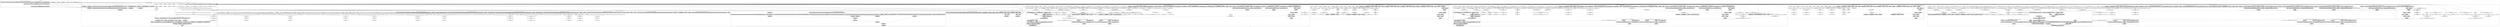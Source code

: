 digraph LYS {
  node [shape=box,fontsize=10];
  subgraph "cluster_test/fixtures/types/structTypes.lys" {
    1 [label="Name: Infinity\n(type (alias Infinity (struct)))", fillcolor=grey];
    2 [label="Name: NDet\n(type (alias NDet (struct)))", fillcolor=grey];
    3 [label="Name: Real\n(type (alias Real (struct number:(type (alias f32 (native f32))))))", fillcolor=grey];
    4 [label="Name: number\n(type (alias f32 (native f32)))", fillcolor=grey];
    5 [label="Ref: f32\n(type (alias f32 (native f32)))", fillcolor=grey];
    6 [label="Name: Natural\n(type (alias Natural (struct number:(type (alias i32 (native i32))))))", fillcolor=grey];
    7 [label="Name: number\n(type (alias i32 (native i32)))", fillcolor=grey];
    8 [label="Ref: i32\n(type (alias i32 (native i32)))", fillcolor=grey];
    9 [label="Name: Complex\n(type (alias Complex (struct real:(type (alias f32 (native f32))) imaginary:(type (alias f32 (native f32))))))", fillcolor=grey];
    10 [label="Name: real\n(type (alias f32 (native f32)))", fillcolor=grey];
    11 [label="Ref: f32\n(type (alias f32 (native f32)))", fillcolor=grey];
    12 [label="Name: imaginary\n(type (alias f32 (native f32)))", fillcolor=grey];
    13 [label="Ref: f32\n(type (alias f32 (native f32)))", fillcolor=grey];
    14 [label="Name: Number\n(type (alias Number (union (alias Infinity (struct)) (alias NDet (struct)) (alias Real (struct number:(type (alias f32 (native f32))))) (alias Natural (struct number:(type (alias i32 (native i32))))) (alias Complex (struct real:(type (alias f32 (native f32))) imaginary:(type (alias f32 (native f32))))))))", fillcolor=grey];
    15 [label="UnionTypeNode\n(type (union (alias Infinity (struct)) (alias NDet (struct)) (alias Real (struct number:(type (alias f32 (native f32))))) (alias Natural (struct number:(type (alias i32 (native i32))))) (alias Complex (struct real:(type (alias f32 (native f32))) imaginary:(type (alias f32 (native f32)))))))", fillcolor=grey];
    16 [label="Ref: Infinity\n(type (alias Infinity (struct)))", fillcolor=grey];
    17 [label="Ref: NDet\n(type (alias NDet (struct)))", fillcolor=grey];
    18 [label="Ref: Real\n(type (alias Real (struct number:(type (alias f32 (native f32))))))", fillcolor=grey];
    19 [label="Ref: Natural\n(type (alias Natural (struct number:(type (alias i32 (native i32))))))", fillcolor=grey];
    20 [label="Ref: Complex\n(type (alias Complex (struct real:(type (alias f32 (native f32))) imaginary:(type (alias f32 (native f32))))))", fillcolor=grey];
    21 [label="FunOverload: isComplex\n(fun 'isComplex' ((alias Number)) (alias boolean))", fillcolor=grey];
    22 [label="FunNode: isComplex\n(fun 'isComplex' ((alias Number)) (alias boolean))", fillcolor=grey];
    23 [label="Ref: Number\n(type (alias Number (union (alias Infinity (struct)) (alias NDet (struct)) (alias Real (struct number:(type (alias f32 (native f32))))) (alias Natural (struct number:(type (alias i32 (native i32))))) (alias Complex (struct real:(type (alias f32 (native f32))) imaginary:(type (alias f32 (native f32))))))))", fillcolor=grey];
    24 [label="Name: number\n(type (alias Number (union (alias Infinity (struct)) (alias NDet (struct)) (alias Real (struct number:(type (alias f32 (native f32))))) (alias Natural (struct number:(type (alias i32 (native i32))))) (alias Complex (struct real:(type (alias f32 (native f32))) imaginary:(type (alias f32 (native f32))))))))", fillcolor=grey];
    25 [label="Ref: boolean\n(type (alias boolean (native boolean)))", fillcolor=grey];
    26 [label="Name: isComplex\n(fun 'isComplex' ((alias Number)) (alias boolean))", fillcolor=grey];
    27 [label="FunOverload: main\n(fun 'main' () (alias void))", fillcolor=grey];
    28 [label="FunNode: main\n(fun 'main' () (alias void))", fillcolor=grey];
    29 [label="Ref: void\n(type (alias void (native void)))", fillcolor=grey];
    30 [label="Name: main\n(fun 'main' () (alias void))", fillcolor=grey];
    subgraph "cluster_test/fixtures/types/structTypes.lys_0" { rankdir=TB;
      node [style=filled, fillcolor=grey];
      31 [label="BlockNode\n(native void)", fillcolor=grey];
      32 [label="FunctionCallNode\n(alias boolean (native boolean))", fillcolor=grey];
      33 [label="Ref: isComplex\n(fun 'isComplex' ((alias Number)) (alias boolean))", fillcolor=grey];
      34 [label="Ref: Infinity\n(alias Infinity (struct))", fillcolor=grey];
      35 [label="FunctionCallNode\n(alias boolean (native boolean))", fillcolor=grey];
      36 [label="Ref: isComplex\n(fun 'isComplex' ((alias Number)) (alias boolean))", fillcolor=grey];
      37 [label="FunctionCallNode\n(alias Real (struct number:(type (alias f32 (native f32)))))", fillcolor=grey];
      38 [label="MemberNode\n(fun 'apply' ((alias f32)) (alias Real))", fillcolor=grey];
      39 [label="Ref: Real\n(type (alias Real (struct number:(type (alias f32 (native f32))))))", fillcolor=grey];
      40 [label="Float: 0.00000\n(alias f32 (native f32))", fillcolor=grey];
      41 [label="FunctionCallNode\n(alias boolean (native boolean))", fillcolor=grey];
      42 [label="Ref: isComplex\n(fun 'isComplex' ((alias Number)) (alias boolean))", fillcolor=grey];
      43 [label="FunctionCallNode\n(alias Natural (struct number:(type (alias i32 (native i32)))))", fillcolor=grey];
      44 [label="MemberNode\n(fun 'apply' ((alias i32)) (alias Natural))", fillcolor=grey];
      45 [label="Ref: Natural\n(type (alias Natural (struct number:(type (alias i32 (native i32))))))", fillcolor=grey];
      46 [label="Int: 123\n(alias i32 (native i32))", fillcolor=grey];
      47 [label="FunctionCallNode\n(alias boolean (native boolean))", fillcolor=grey];
      48 [label="Ref: isComplex\n(fun 'isComplex' ((alias Number)) (alias boolean))", fillcolor=grey];
      49 [label="FunctionCallNode\n(alias Complex (struct real:(type (alias f32 (native f32))) imaginary:(type (alias f32 (native f32)))))", fillcolor=grey];
      50 [label="MemberNode\n(fun 'apply' ((alias f32) (alias f32)) (alias Complex))", fillcolor=grey];
      51 [label="Ref: Complex\n(type (alias Complex (struct real:(type (alias f32 (native f32))) imaginary:(type (alias f32 (native f32))))))", fillcolor=grey];
      52 [label="Float: 0.00000\n(alias f32 (native f32))", fillcolor=grey];
      53 [label="Float: 99.10000\n(alias f32 (native f32))", fillcolor=grey];
      54 [label="Ref: void\n(type (alias void (native void)))", fillcolor=grey];
      label="test/fixtures/types/structTypes.lys::main()";
    }
    subgraph "cluster_test/fixtures/types/structTypes.lys_1" { rankdir=TB;
      node [style=filled, fillcolor=grey];
      label="child";
    }
    subgraph "cluster_test/fixtures/types/structTypes.lys_2" { rankdir=TB;
      node [style=filled, fillcolor=grey];
      label="child";
    }
    subgraph "cluster_test/fixtures/types/structTypes.lys_3" { rankdir=TB;
      node [style=filled, fillcolor=grey];
      label="child";
    }
    subgraph "cluster_test/fixtures/types/structTypes.lys_4" { rankdir=TB;
      node [style=filled, fillcolor=grey];
      label="child";
    }
    subgraph "cluster_test/fixtures/types/structTypes.lys_5" { rankdir=TB;
      node [style=filled, fillcolor=grey];
      label="expression";
    }
    subgraph "cluster_test/fixtures/types/structTypes.lys_6" { rankdir=TB;
      node [style=filled, fillcolor=grey];
      label="expression";
    }
    subgraph "cluster_test/fixtures/types/structTypes.lys_7" { rankdir=TB;
      node [style=filled, fillcolor=grey];
      label="expression";
    }
    subgraph "cluster_test/fixtures/types/structTypes.lys_8" { rankdir=TB;
      node [style=filled, fillcolor=grey];
      label="expression";
    }
    subgraph "cluster_test/fixtures/types/structTypes.lys_9" { rankdir=TB;
      node [style=filled, fillcolor=grey];
      label="test/fixtures/types/structTypes.lys::Number.is(Number)";
    }
    subgraph "cluster_test/fixtures/types/structTypes.lys_10" { rankdir=TB;
      node [style=filled, fillcolor=grey];
      label="child";
    }
    subgraph "cluster_test/fixtures/types/structTypes.lys_11" { rankdir=TB;
      node [style=filled, fillcolor=grey];
      label="child";
    }
    subgraph "cluster_test/fixtures/types/structTypes.lys_12" { rankdir=TB;
      node [style=filled, fillcolor=grey];
      label="child";
    }
    subgraph "cluster_test/fixtures/types/structTypes.lys_13" { rankdir=TB;
      node [style=filled, fillcolor=grey];
      label="child";
    }
    subgraph "cluster_test/fixtures/types/structTypes.lys_14" { rankdir=TB;
      node [style=filled, fillcolor=grey];
      label="child";
    }
    subgraph "cluster_test/fixtures/types/structTypes.lys_15" { rankdir=TB;
      node [style=filled, fillcolor=grey];
      label="expression";
    }
    subgraph "cluster_test/fixtures/types/structTypes.lys_16" { rankdir=TB;
      node [style=filled, fillcolor=grey];
      label="expression";
    }
    subgraph "cluster_test/fixtures/types/structTypes.lys_17" { rankdir=TB;
      node [style=filled, fillcolor=grey];
      label="expression";
    }
    subgraph "cluster_test/fixtures/types/structTypes.lys_18" { rankdir=TB;
      node [style=filled, fillcolor=grey];
      label="expression";
    }
    subgraph "cluster_test/fixtures/types/structTypes.lys_19" { rankdir=TB;
      node [style=filled, fillcolor=grey];
      label="expression";
    }
    subgraph "cluster_test/fixtures/types/structTypes.lys_20" { rankdir=TB;
      node [style=filled, fillcolor=grey];
      55 [label="Name: number\n(type (alias Number (union (alias Infinity (struct)) (alias NDet (struct)) (alias Real (struct number:(type (alias f32 (native f32))))) (alias Natural (struct number:(type (alias i32 (native i32))))) (alias Complex (struct real:(type (alias f32 (native f32))) imaginary:(type (alias f32 (native f32))))))))", fillcolor=grey];
      56 [label="PatternMatcherNode\n(alias boolean (native boolean))", fillcolor=grey];
      57 [label="Ref: number\n(alias Number (union (alias Infinity (struct)) (alias NDet (struct)) (alias Real (struct number:(type (alias f32 (native f32))))) (alias Natural (struct number:(type (alias i32 (native i32))))) (alias Complex (struct real:(type (alias f32 (native f32))) imaginary:(type (alias f32 (native f32)))))))", fillcolor=grey];
      58 [label="MatchCaseIsNode\n(alias boolean (native boolean))", fillcolor=grey];
      59 [label="Ref: Real\n(type (alias Real (struct number:(type (alias f32 (native f32))))))", fillcolor=grey];
      60 [label="BooleanLiteral\n(alias boolean (native boolean))", fillcolor=grey];
      61 [label="MatchCaseIsNode\n(alias boolean (native boolean))", fillcolor=grey];
      62 [label="Ref: Natural\n(type (alias Natural (struct number:(type (alias i32 (native i32))))))", fillcolor=grey];
      63 [label="BooleanLiteral\n(alias boolean (native boolean))", fillcolor=grey];
      64 [label="MatchDefaultNode\n(alias boolean (native boolean))", fillcolor=grey];
      65 [label="BooleanLiteral\n(alias boolean (native boolean))", fillcolor=grey];
      66 [label="Ref: boolean\n(type (alias boolean (native boolean)))", fillcolor=grey];
      label="test/fixtures/types/structTypes.lys::isComplex(Number)";
    }
    label="test/fixtures/types/structTypes.lys";
  }
  subgraph "cluster_<no-document>" {
    67 [label="StructTypeNode\n(type (struct))", fillcolor=grey];
    68 [label="StructTypeNode\n(type (struct))", fillcolor=grey];
    69 [label="StructTypeNode\n(type (struct number:(type (alias f32 (native f32)))))", fillcolor=grey];
    70 [label="StructTypeNode\n(type (struct number:(type (alias i32 (native i32)))))", fillcolor=grey];
    71 [label="StructTypeNode\n(type (struct real:(type (alias f32 (native f32))) imaginary:(type (alias f32 (native f32)))))", fillcolor=grey];
    subgraph "cluster_<no-document>_0" { rankdir=TB;
      node [style=filled, fillcolor=grey];
      label="test/fixtures/types/structTypes.lys::main()";
    }
    subgraph "cluster_<no-document>_1" { rankdir=TB;
      node [style=filled, fillcolor=grey];
      label="child";
    }
    subgraph "cluster_<no-document>_2" { rankdir=TB;
      node [style=filled, fillcolor=grey];
      label="child";
    }
    subgraph "cluster_<no-document>_3" { rankdir=TB;
      node [style=filled, fillcolor=grey];
      label="child";
    }
    subgraph "cluster_<no-document>_4" { rankdir=TB;
      node [style=filled, fillcolor=grey];
      label="child";
    }
    subgraph "cluster_<no-document>_5" { rankdir=TB;
      node [style=filled, fillcolor=grey];
      label="expression";
    }
    subgraph "cluster_<no-document>_6" { rankdir=TB;
      node [style=filled, fillcolor=grey];
      label="expression";
    }
    subgraph "cluster_<no-document>_7" { rankdir=TB;
      node [style=filled, fillcolor=grey];
      label="expression";
    }
    subgraph "cluster_<no-document>_8" { rankdir=TB;
      node [style=filled, fillcolor=grey];
      label="expression";
    }
    subgraph "cluster_<no-document>_9" { rankdir=TB;
      node [style=filled, fillcolor=grey];
      label="test/fixtures/types/structTypes.lys::Number.is(Number)";
    }
    subgraph "cluster_<no-document>_10" { rankdir=TB;
      node [style=filled, fillcolor=grey];
      label="child";
    }
    subgraph "cluster_<no-document>_11" { rankdir=TB;
      node [style=filled, fillcolor=grey];
      label="child";
    }
    subgraph "cluster_<no-document>_12" { rankdir=TB;
      node [style=filled, fillcolor=grey];
      label="child";
    }
    subgraph "cluster_<no-document>_13" { rankdir=TB;
      node [style=filled, fillcolor=grey];
      label="child";
    }
    subgraph "cluster_<no-document>_14" { rankdir=TB;
      node [style=filled, fillcolor=grey];
      label="child";
    }
    subgraph "cluster_<no-document>_15" { rankdir=TB;
      node [style=filled, fillcolor=grey];
      label="expression";
    }
    subgraph "cluster_<no-document>_16" { rankdir=TB;
      node [style=filled, fillcolor=grey];
      label="expression";
    }
    subgraph "cluster_<no-document>_17" { rankdir=TB;
      node [style=filled, fillcolor=grey];
      label="expression";
    }
    subgraph "cluster_<no-document>_18" { rankdir=TB;
      node [style=filled, fillcolor=grey];
      label="expression";
    }
    subgraph "cluster_<no-document>_19" { rankdir=TB;
      node [style=filled, fillcolor=grey];
      label="expression";
    }
    subgraph "cluster_<no-document>_20" { rankdir=TB;
      node [style=filled, fillcolor=grey];
      72 [label="Name: $\n(alias Real (struct number:(type (alias f32 (native f32)))))", fillcolor=grey];
      73 [label="TypeReducerNode\n(union (alias Infinity (struct)) (alias NDet (struct)) (alias Real (struct number:(type (alias f32 (native f32))))) (alias Natural (struct number:(type (alias i32 (native i32))))) (alias Complex (struct real:(type (alias f32 (native f32))) imaginary:(type (alias f32 (native f32))))))", fillcolor=grey];
      74 [label="Name: $\n(alias Natural (struct number:(type (alias i32 (native i32)))))", fillcolor=grey];
      75 [label="TypeReducerNode\n(union (alias Infinity (struct)) (alias NDet (struct)) (alias Natural (struct number:(type (alias i32 (native i32))))) (alias Complex (struct real:(type (alias f32 (native f32))) imaginary:(type (alias f32 (native f32))))))", fillcolor=grey];
      76 [label="TypeReducerNode\n(union (alias Infinity (struct)) (alias NDet (struct)) (alias Complex (struct real:(type (alias f32 (native f32))) imaginary:(type (alias f32 (native f32))))))", fillcolor=grey];
      label="test/fixtures/types/structTypes.lys::isComplex(Number)";
    }
    label="<no-document>";
  }
  subgraph "cluster_test/fixtures/types/structTypes.lys#Infinity" {
    77 [label="FunOverload: Infinity$discriminant\n(fun 'Infinity$discriminant' () (alias i64))", fillcolor=grey];
    78 [label="FunNode: Infinity$discriminant\n(fun 'Infinity$discriminant' () (alias i64))", fillcolor=grey];
    79 [label="Ref: i64\n(type (alias i64 (native i64)))", fillcolor=grey];
    80 [label="Name: Infinity$discriminant\n(fun 'Infinity$discriminant' () (alias i64))", fillcolor=grey];
    81 [label="FunOverload: apply\n(fun 'apply' () (alias Infinity))", fillcolor=grey];
    82 [label="FunNode: apply\n(fun 'apply' () (alias Infinity))", fillcolor=grey];
    83 [label="Ref: Infinity\n(type (alias Infinity (struct)))", fillcolor=grey];
    84 [label="Name: apply\n(fun 'apply' () (alias Infinity))", fillcolor=grey];
    85 [label="FunOverload: is\n(fun 'is' ((alias Infinity)) (alias boolean))", fillcolor=grey];
    86 [label="FunNode: is\n(fun 'is' ((alias Infinity)) (alias boolean))", fillcolor=grey];
    87 [label="Ref: Infinity\n(type (alias Infinity (struct)))", fillcolor=grey];
    88 [label="Name: a\n(type (alias Infinity (struct)))", fillcolor=grey];
    89 [label="Ref: boolean\n(type (alias boolean (native boolean)))", fillcolor=grey];
    90 [label="Name: is\n(fun 'is' ((alias Infinity)) (alias boolean))", fillcolor=grey];
    91 [label="FunOverload: ==\n(fun '==' ((alias Infinity) (alias ref)) (alias boolean))", fillcolor=grey];
    92 [label="FunNode: ==\n(fun '==' ((alias Infinity) (alias ref)) (alias boolean))", fillcolor=grey];
    93 [label="Ref: Infinity\n(type (alias Infinity (struct)))", fillcolor=grey];
    94 [label="Name: a\n(alias Infinity (struct))", fillcolor=grey];
    95 [label="Ref: ref\n(type (alias ref (ref ?)))", fillcolor=grey];
    96 [label="Name: b\n(alias ref (ref ?))", fillcolor=grey];
    97 [label="Ref: boolean\n(type (alias boolean (native boolean)))", fillcolor=grey];
    98 [label="Name: ==\n(fun '==' ((alias Infinity) (alias ref)) (alias boolean))", fillcolor=grey];
    99 [label="FunOverload: !=\n(fun '!=' ((alias Infinity) (alias ref)) (alias boolean))", fillcolor=grey];
    100 [label="FunNode: !=\n(fun '!=' ((alias Infinity) (alias ref)) (alias boolean))", fillcolor=grey];
    101 [label="Ref: Infinity\n(type (alias Infinity (struct)))", fillcolor=grey];
    102 [label="Name: a\n(alias Infinity (struct))", fillcolor=grey];
    103 [label="Ref: ref\n(type (alias ref (ref ?)))", fillcolor=grey];
    104 [label="Name: b\n(alias ref (ref ?))", fillcolor=grey];
    105 [label="Ref: boolean\n(type (alias boolean (native boolean)))", fillcolor=grey];
    106 [label="Name: !=\n(fun '!=' ((alias Infinity) (alias ref)) (alias boolean))", fillcolor=grey];
    107 [label="FunOverload: store\n(fun 'store' ((alias ref) (alias Infinity) (alias u32)) (alias void))", fillcolor=grey];
    108 [label="FunNode: store\n(fun 'store' ((alias ref) (alias Infinity) (alias u32)) (alias void))", fillcolor=grey];
    109 [label="Ref: ref\n(type (alias ref (ref ?)))", fillcolor=grey];
    110 [label="Name: lhs\n(alias ref (ref ?))", fillcolor=grey];
    111 [label="Ref: Infinity\n(type (alias Infinity (struct)))", fillcolor=grey];
    112 [label="Name: rhs\n(alias Infinity (struct))", fillcolor=grey];
    113 [label="Ref: u32\n(type (alias u32 (native u32)))", fillcolor=grey];
    114 [label="Name: offset\n(alias u32 (native u32))", fillcolor=grey];
    115 [label="Ref: void\n(type (alias void (native void)))", fillcolor=grey];
    116 [label="Name: store\n(fun 'store' ((alias ref) (alias Infinity) (alias u32)) (alias void))", fillcolor=grey];
    117 [label="FunOverload: load\n(fun 'load' ((alias ref) (alias u32)) (alias Infinity))", fillcolor=grey];
    118 [label="FunNode: load\n(fun 'load' ((alias ref) (alias u32)) (alias Infinity))", fillcolor=grey];
    119 [label="Ref: ref\n(type (alias ref (ref ?)))", fillcolor=grey];
    120 [label="Name: lhs\n(alias ref (ref ?))", fillcolor=grey];
    121 [label="Ref: u32\n(type (alias u32 (native u32)))", fillcolor=grey];
    122 [label="Name: offset\n(alias u32 (native u32))", fillcolor=grey];
    123 [label="Ref: Infinity\n(type (alias Infinity (struct)))", fillcolor=grey];
    124 [label="Name: load\n(fun 'load' ((alias ref) (alias u32)) (alias Infinity))", fillcolor=grey];
    subgraph "cluster_test/fixtures/types/structTypes.lys#Infinity_0" { rankdir=TB;
      node [style=filled, fillcolor=grey];
      125 [label="BlockNode\n(alias i64 (native i64))", fillcolor=grey];
      126 [label="ValDecl: discriminant\n(native void)", fillcolor=grey];
      127 [label="Name: discriminant\n(alias u32 (native u32))", fillcolor=grey];
      128 [label="Ref: u32\n(type (alias u32 (native u32)))", fillcolor=grey];
      129 [label="MemberNode\n(native u32)", fillcolor=grey];
      130 [label="Ref: Infinity\n(type (alias Infinity (struct)))", fillcolor=grey];
      131 [label="BinOp: <<\n(alias i64 (native i64))", fillcolor=grey];
      132 [label="AsExpressionNode\n(alias i64 (native i64))", fillcolor=grey];
      133 [label="Ref: discriminant\n(alias u32 (native u32))", fillcolor=grey];
      134 [label="Ref: i64\n(type (alias i64 (native i64)))", fillcolor=grey];
      135 [label="Int: 32\n(alias i32 (native i32))", fillcolor=grey];
      136 [label="Ref: i64\n(type (alias i64 (native i64)))", fillcolor=grey];
      label="test/fixtures/types/structTypes.lys::Infinity.Infinity$discriminant()";
    }
    subgraph "cluster_test/fixtures/types/structTypes.lys#Infinity_1" { rankdir=TB;
      node [style=filled, fillcolor=grey];
      label="test/fixtures/types/structTypes.lys::main()";
    }
    subgraph "cluster_test/fixtures/types/structTypes.lys#Infinity_2" { rankdir=TB;
      node [style=filled, fillcolor=grey];
      label="child";
    }
    subgraph "cluster_test/fixtures/types/structTypes.lys#Infinity_3" { rankdir=TB;
      node [style=filled, fillcolor=grey];
      137 [label="WasmExpressionNode\n(never)", fillcolor=grey];
      138 [label="Ref: Infinity$discriminant\n(fun 'Infinity$discriminant' () (alias i64))", fillcolor=grey];
      139 [label="Ref: Infinity\n(type (alias Infinity (struct)))", fillcolor=grey];
      label="child";
    }
    subgraph "cluster_test/fixtures/types/structTypes.lys#Infinity_4" { rankdir=TB;
      node [style=filled, fillcolor=grey];
      label="child";
    }
    subgraph "cluster_test/fixtures/types/structTypes.lys#Infinity_5" { rankdir=TB;
      node [style=filled, fillcolor=grey];
      label="child";
    }
    subgraph "cluster_test/fixtures/types/structTypes.lys#Infinity_6" { rankdir=TB;
      node [style=filled, fillcolor=grey];
      label="child";
    }
    subgraph "cluster_test/fixtures/types/structTypes.lys#Infinity_7" { rankdir=TB;
      node [style=filled, fillcolor=grey];
      label="expression";
    }
    subgraph "cluster_test/fixtures/types/structTypes.lys#Infinity_8" { rankdir=TB;
      node [style=filled, fillcolor=grey];
      label="child";
    }
    subgraph "cluster_test/fixtures/types/structTypes.lys#Infinity_9" { rankdir=TB;
      node [style=filled, fillcolor=grey];
      label="test/fixtures/types/structTypes.lys::Infinity.apply()";
    }
    subgraph "cluster_test/fixtures/types/structTypes.lys#Infinity_10" { rankdir=TB;
      node [style=filled, fillcolor=grey];
      label="expression";
    }
    subgraph "cluster_test/fixtures/types/structTypes.lys#Infinity_11" { rankdir=TB;
      node [style=filled, fillcolor=grey];
      label="expression";
    }
    subgraph "cluster_test/fixtures/types/structTypes.lys#Infinity_12" { rankdir=TB;
      node [style=filled, fillcolor=grey];
      label="expression";
    }
    subgraph "cluster_test/fixtures/types/structTypes.lys#Infinity_13" { rankdir=TB;
      node [style=filled, fillcolor=grey];
      label="test/fixtures/types/structTypes.lys::Number.is(Number)";
    }
    subgraph "cluster_test/fixtures/types/structTypes.lys#Infinity_14" { rankdir=TB;
      node [style=filled, fillcolor=grey];
      label="child";
    }
    subgraph "cluster_test/fixtures/types/structTypes.lys#Infinity_15" { rankdir=TB;
      node [style=filled, fillcolor=grey];
      140 [label="Name: a\n(type (alias Infinity (struct)))", fillcolor=grey];
      141 [label="WasmExpressionNode\n(never)", fillcolor=grey];
      142 [label="Ref: Infinity$discriminant\n(fun 'Infinity$discriminant' () (alias i64))", fillcolor=grey];
      143 [label="Ref: boolean\n(type (alias boolean (native boolean)))", fillcolor=grey];
      label="child";
    }
    subgraph "cluster_test/fixtures/types/structTypes.lys#Infinity_16" { rankdir=TB;
      node [style=filled, fillcolor=grey];
      label="child";
    }
    subgraph "cluster_test/fixtures/types/structTypes.lys#Infinity_17" { rankdir=TB;
      node [style=filled, fillcolor=grey];
      label="child";
    }
    subgraph "cluster_test/fixtures/types/structTypes.lys#Infinity_18" { rankdir=TB;
      node [style=filled, fillcolor=grey];
      label="child";
    }
    subgraph "cluster_test/fixtures/types/structTypes.lys#Infinity_19" { rankdir=TB;
      node [style=filled, fillcolor=grey];
      label="child";
    }
    subgraph "cluster_test/fixtures/types/structTypes.lys#Infinity_20" { rankdir=TB;
      node [style=filled, fillcolor=grey];
      label="expression";
    }
    subgraph "cluster_test/fixtures/types/structTypes.lys#Infinity_21" { rankdir=TB;
      node [style=filled, fillcolor=grey];
      label="child";
    }
    subgraph "cluster_test/fixtures/types/structTypes.lys#Infinity_22" { rankdir=TB;
      node [style=filled, fillcolor=grey];
      label="test/fixtures/types/structTypes.lys::Infinity.is(Infinity)";
    }
    subgraph "cluster_test/fixtures/types/structTypes.lys#Infinity_23" { rankdir=TB;
      node [style=filled, fillcolor=grey];
      label="expression";
    }
    subgraph "cluster_test/fixtures/types/structTypes.lys#Infinity_24" { rankdir=TB;
      node [style=filled, fillcolor=grey];
      label="expression";
    }
    subgraph "cluster_test/fixtures/types/structTypes.lys#Infinity_25" { rankdir=TB;
      node [style=filled, fillcolor=grey];
      label="expression";
    }
    subgraph "cluster_test/fixtures/types/structTypes.lys#Infinity_26" { rankdir=TB;
      node [style=filled, fillcolor=grey];
      label="expression";
    }
    subgraph "cluster_test/fixtures/types/structTypes.lys#Infinity_27" { rankdir=TB;
      node [style=filled, fillcolor=grey];
      144 [label="Name: lhs\n(alias ref (ref ?))", fillcolor=grey];
      145 [label="Name: offset\n(alias u32 (native u32))", fillcolor=grey];
      146 [label="WasmExpressionNode\n(never)", fillcolor=grey];
      147 [label="Ref: addressFromRef\n(fun 'addressFromRef' ((alias ref)) (alias u32))", fillcolor=grey];
      148 [label="Ref: Infinity\n(type (alias Infinity (struct)))", fillcolor=grey];
      label="test/fixtures/types/structTypes.lys::Infinity.load(ref,u32)";
    }
    subgraph "cluster_test/fixtures/types/structTypes.lys#Infinity_28" { rankdir=TB;
      node [style=filled, fillcolor=grey];
      149 [label="Name: a\n(alias Infinity (struct))", fillcolor=grey];
      150 [label="Name: b\n(alias ref (ref ?))", fillcolor=grey];
      151 [label="WasmExpressionNode\n(never)", fillcolor=grey];
      152 [label="Ref: boolean\n(type (alias boolean (native boolean)))", fillcolor=grey];
      label="test/fixtures/types/structTypes.lys::Infinity.==(Infinity,ref)";
    }
    subgraph "cluster_test/fixtures/types/structTypes.lys#Infinity_29" { rankdir=TB;
      node [style=filled, fillcolor=grey];
      153 [label="Name: a\n(alias Infinity (struct))", fillcolor=grey];
      154 [label="Name: b\n(alias ref (ref ?))", fillcolor=grey];
      155 [label="WasmExpressionNode\n(never)", fillcolor=grey];
      156 [label="Ref: boolean\n(type (alias boolean (native boolean)))", fillcolor=grey];
      label="test/fixtures/types/structTypes.lys::Infinity.!=(Infinity,ref)";
    }
    subgraph "cluster_test/fixtures/types/structTypes.lys#Infinity_30" { rankdir=TB;
      node [style=filled, fillcolor=grey];
      157 [label="Name: lhs\n(alias ref (ref ?))", fillcolor=grey];
      158 [label="Name: rhs\n(alias Infinity (struct))", fillcolor=grey];
      159 [label="Name: offset\n(alias u32 (native u32))", fillcolor=grey];
      160 [label="WasmExpressionNode\n(never)", fillcolor=grey];
      161 [label="Ref: addressFromRef\n(fun 'addressFromRef' ((alias ref)) (alias u32))", fillcolor=grey];
      162 [label="Ref: void\n(type (alias void (native void)))", fillcolor=grey];
      label="test/fixtures/types/structTypes.lys::Infinity.store(ref,Infinity,u32)";
    }
    label="test/fixtures/types/structTypes.lys#Infinity";
  }
  subgraph "cluster_test/fixtures/types/structTypes.lys#NDet" {
    163 [label="FunOverload: NDet$discriminant\n(fun 'NDet$discriminant' () (alias i64))", fillcolor=grey];
    164 [label="FunNode: NDet$discriminant\n(fun 'NDet$discriminant' () (alias i64))", fillcolor=grey];
    165 [label="Ref: i64\n(type (alias i64 (native i64)))", fillcolor=grey];
    166 [label="Name: NDet$discriminant\n(fun 'NDet$discriminant' () (alias i64))", fillcolor=grey];
    167 [label="FunOverload: apply\n(fun 'apply' () (alias NDet))", fillcolor=grey];
    168 [label="FunNode: apply\n(fun 'apply' () (alias NDet))", fillcolor=grey];
    169 [label="Ref: NDet\n(type (alias NDet (struct)))", fillcolor=grey];
    170 [label="Name: apply\n(fun 'apply' () (alias NDet))", fillcolor=grey];
    171 [label="FunOverload: is\n(fun 'is' ((alias NDet)) (alias boolean))", fillcolor=grey];
    172 [label="FunNode: is\n(fun 'is' ((alias NDet)) (alias boolean))", fillcolor=grey];
    173 [label="Ref: NDet\n(type (alias NDet (struct)))", fillcolor=grey];
    174 [label="Name: a\n(type (alias NDet (struct)))", fillcolor=grey];
    175 [label="Ref: boolean\n(type (alias boolean (native boolean)))", fillcolor=grey];
    176 [label="Name: is\n(fun 'is' ((alias NDet)) (alias boolean))", fillcolor=grey];
    177 [label="FunOverload: ==\n(fun '==' ((alias NDet) (alias ref)) (alias boolean))", fillcolor=grey];
    178 [label="FunNode: ==\n(fun '==' ((alias NDet) (alias ref)) (alias boolean))", fillcolor=grey];
    179 [label="Ref: NDet\n(type (alias NDet (struct)))", fillcolor=grey];
    180 [label="Name: a\n(alias NDet (struct))", fillcolor=grey];
    181 [label="Ref: ref\n(type (alias ref (ref ?)))", fillcolor=grey];
    182 [label="Name: b\n(alias ref (ref ?))", fillcolor=grey];
    183 [label="Ref: boolean\n(type (alias boolean (native boolean)))", fillcolor=grey];
    184 [label="Name: ==\n(fun '==' ((alias NDet) (alias ref)) (alias boolean))", fillcolor=grey];
    185 [label="FunOverload: !=\n(fun '!=' ((alias NDet) (alias ref)) (alias boolean))", fillcolor=grey];
    186 [label="FunNode: !=\n(fun '!=' ((alias NDet) (alias ref)) (alias boolean))", fillcolor=grey];
    187 [label="Ref: NDet\n(type (alias NDet (struct)))", fillcolor=grey];
    188 [label="Name: a\n(alias NDet (struct))", fillcolor=grey];
    189 [label="Ref: ref\n(type (alias ref (ref ?)))", fillcolor=grey];
    190 [label="Name: b\n(alias ref (ref ?))", fillcolor=grey];
    191 [label="Ref: boolean\n(type (alias boolean (native boolean)))", fillcolor=grey];
    192 [label="Name: !=\n(fun '!=' ((alias NDet) (alias ref)) (alias boolean))", fillcolor=grey];
    193 [label="FunOverload: store\n(fun 'store' ((alias ref) (alias NDet) (alias u32)) (alias void))", fillcolor=grey];
    194 [label="FunNode: store\n(fun 'store' ((alias ref) (alias NDet) (alias u32)) (alias void))", fillcolor=grey];
    195 [label="Ref: ref\n(type (alias ref (ref ?)))", fillcolor=grey];
    196 [label="Name: lhs\n(alias ref (ref ?))", fillcolor=grey];
    197 [label="Ref: NDet\n(type (alias NDet (struct)))", fillcolor=grey];
    198 [label="Name: rhs\n(alias NDet (struct))", fillcolor=grey];
    199 [label="Ref: u32\n(type (alias u32 (native u32)))", fillcolor=grey];
    200 [label="Name: offset\n(alias u32 (native u32))", fillcolor=grey];
    201 [label="Ref: void\n(type (alias void (native void)))", fillcolor=grey];
    202 [label="Name: store\n(fun 'store' ((alias ref) (alias NDet) (alias u32)) (alias void))", fillcolor=grey];
    203 [label="FunOverload: load\n(fun 'load' ((alias ref) (alias u32)) (alias NDet))", fillcolor=grey];
    204 [label="FunNode: load\n(fun 'load' ((alias ref) (alias u32)) (alias NDet))", fillcolor=grey];
    205 [label="Ref: ref\n(type (alias ref (ref ?)))", fillcolor=grey];
    206 [label="Name: lhs\n(alias ref (ref ?))", fillcolor=grey];
    207 [label="Ref: u32\n(type (alias u32 (native u32)))", fillcolor=grey];
    208 [label="Name: offset\n(alias u32 (native u32))", fillcolor=grey];
    209 [label="Ref: NDet\n(type (alias NDet (struct)))", fillcolor=grey];
    210 [label="Name: load\n(fun 'load' ((alias ref) (alias u32)) (alias NDet))", fillcolor=grey];
    subgraph "cluster_test/fixtures/types/structTypes.lys#NDet_0" { rankdir=TB;
      node [style=filled, fillcolor=grey];
      211 [label="BlockNode\n(alias i64 (native i64))", fillcolor=grey];
      212 [label="ValDecl: discriminant\n(native void)", fillcolor=grey];
      213 [label="Name: discriminant\n(alias u32 (native u32))", fillcolor=grey];
      214 [label="Ref: u32\n(type (alias u32 (native u32)))", fillcolor=grey];
      215 [label="MemberNode\n(native u32)", fillcolor=grey];
      216 [label="Ref: NDet\n(type (alias NDet (struct)))", fillcolor=grey];
      217 [label="BinOp: <<\n(alias i64 (native i64))", fillcolor=grey];
      218 [label="AsExpressionNode\n(alias i64 (native i64))", fillcolor=grey];
      219 [label="Ref: discriminant\n(alias u32 (native u32))", fillcolor=grey];
      220 [label="Ref: i64\n(type (alias i64 (native i64)))", fillcolor=grey];
      221 [label="Int: 32\n(alias i32 (native i32))", fillcolor=grey];
      222 [label="Ref: i64\n(type (alias i64 (native i64)))", fillcolor=grey];
      label="test/fixtures/types/structTypes.lys::NDet.NDet$discriminant()";
    }
    subgraph "cluster_test/fixtures/types/structTypes.lys#NDet_1" { rankdir=TB;
      node [style=filled, fillcolor=grey];
      label="test/fixtures/types/structTypes.lys::main()";
    }
    subgraph "cluster_test/fixtures/types/structTypes.lys#NDet_2" { rankdir=TB;
      node [style=filled, fillcolor=grey];
      label="child";
    }
    subgraph "cluster_test/fixtures/types/structTypes.lys#NDet_3" { rankdir=TB;
      node [style=filled, fillcolor=grey];
      label="child";
    }
    subgraph "cluster_test/fixtures/types/structTypes.lys#NDet_4" { rankdir=TB;
      node [style=filled, fillcolor=grey];
      label="child";
    }
    subgraph "cluster_test/fixtures/types/structTypes.lys#NDet_5" { rankdir=TB;
      node [style=filled, fillcolor=grey];
      label="child";
    }
    subgraph "cluster_test/fixtures/types/structTypes.lys#NDet_6" { rankdir=TB;
      node [style=filled, fillcolor=grey];
      label="expression";
    }
    subgraph "cluster_test/fixtures/types/structTypes.lys#NDet_7" { rankdir=TB;
      node [style=filled, fillcolor=grey];
      label="expression";
    }
    subgraph "cluster_test/fixtures/types/structTypes.lys#NDet_8" { rankdir=TB;
      node [style=filled, fillcolor=grey];
      label="expression";
    }
    subgraph "cluster_test/fixtures/types/structTypes.lys#NDet_9" { rankdir=TB;
      node [style=filled, fillcolor=grey];
      label="expression";
    }
    subgraph "cluster_test/fixtures/types/structTypes.lys#NDet_10" { rankdir=TB;
      node [style=filled, fillcolor=grey];
      label="test/fixtures/types/structTypes.lys::Number.is(Number)";
    }
    subgraph "cluster_test/fixtures/types/structTypes.lys#NDet_11" { rankdir=TB;
      node [style=filled, fillcolor=grey];
      label="child";
    }
    subgraph "cluster_test/fixtures/types/structTypes.lys#NDet_12" { rankdir=TB;
      node [style=filled, fillcolor=grey];
      label="child";
    }
    subgraph "cluster_test/fixtures/types/structTypes.lys#NDet_13" { rankdir=TB;
      node [style=filled, fillcolor=grey];
      223 [label="Name: a\n(type (alias NDet (struct)))", fillcolor=grey];
      224 [label="WasmExpressionNode\n(never)", fillcolor=grey];
      225 [label="Ref: NDet$discriminant\n(fun 'NDet$discriminant' () (alias i64))", fillcolor=grey];
      226 [label="Ref: boolean\n(type (alias boolean (native boolean)))", fillcolor=grey];
      label="child";
    }
    subgraph "cluster_test/fixtures/types/structTypes.lys#NDet_14" { rankdir=TB;
      node [style=filled, fillcolor=grey];
      label="child";
    }
    subgraph "cluster_test/fixtures/types/structTypes.lys#NDet_15" { rankdir=TB;
      node [style=filled, fillcolor=grey];
      label="child";
    }
    subgraph "cluster_test/fixtures/types/structTypes.lys#NDet_16" { rankdir=TB;
      node [style=filled, fillcolor=grey];
      label="child";
    }
    subgraph "cluster_test/fixtures/types/structTypes.lys#NDet_17" { rankdir=TB;
      node [style=filled, fillcolor=grey];
      label="expression";
    }
    subgraph "cluster_test/fixtures/types/structTypes.lys#NDet_18" { rankdir=TB;
      node [style=filled, fillcolor=grey];
      label="expression";
    }
    subgraph "cluster_test/fixtures/types/structTypes.lys#NDet_19" { rankdir=TB;
      node [style=filled, fillcolor=grey];
      label="child";
    }
    subgraph "cluster_test/fixtures/types/structTypes.lys#NDet_20" { rankdir=TB;
      node [style=filled, fillcolor=grey];
      label="test/fixtures/types/structTypes.lys::NDet.is(NDet)";
    }
    subgraph "cluster_test/fixtures/types/structTypes.lys#NDet_21" { rankdir=TB;
      node [style=filled, fillcolor=grey];
      label="expression";
    }
    subgraph "cluster_test/fixtures/types/structTypes.lys#NDet_22" { rankdir=TB;
      node [style=filled, fillcolor=grey];
      label="expression";
    }
    subgraph "cluster_test/fixtures/types/structTypes.lys#NDet_23" { rankdir=TB;
      node [style=filled, fillcolor=grey];
      label="expression";
    }
    subgraph "cluster_test/fixtures/types/structTypes.lys#NDet_24" { rankdir=TB;
      node [style=filled, fillcolor=grey];
      227 [label="Name: lhs\n(alias ref (ref ?))", fillcolor=grey];
      228 [label="Name: offset\n(alias u32 (native u32))", fillcolor=grey];
      229 [label="WasmExpressionNode\n(never)", fillcolor=grey];
      230 [label="Ref: addressFromRef\n(fun 'addressFromRef' ((alias ref)) (alias u32))", fillcolor=grey];
      231 [label="Ref: NDet\n(type (alias NDet (struct)))", fillcolor=grey];
      label="test/fixtures/types/structTypes.lys::NDet.load(ref,u32)";
    }
    subgraph "cluster_test/fixtures/types/structTypes.lys#NDet_25" { rankdir=TB;
      node [style=filled, fillcolor=grey];
      232 [label="WasmExpressionNode\n(never)", fillcolor=grey];
      233 [label="Ref: NDet$discriminant\n(fun 'NDet$discriminant' () (alias i64))", fillcolor=grey];
      234 [label="Ref: NDet\n(type (alias NDet (struct)))", fillcolor=grey];
      label="test/fixtures/types/structTypes.lys::NDet.apply()";
    }
    subgraph "cluster_test/fixtures/types/structTypes.lys#NDet_26" { rankdir=TB;
      node [style=filled, fillcolor=grey];
      235 [label="Name: a\n(alias NDet (struct))", fillcolor=grey];
      236 [label="Name: b\n(alias ref (ref ?))", fillcolor=grey];
      237 [label="WasmExpressionNode\n(never)", fillcolor=grey];
      238 [label="Ref: boolean\n(type (alias boolean (native boolean)))", fillcolor=grey];
      label="test/fixtures/types/structTypes.lys::NDet.==(NDet,ref)";
    }
    subgraph "cluster_test/fixtures/types/structTypes.lys#NDet_27" { rankdir=TB;
      node [style=filled, fillcolor=grey];
      239 [label="Name: a\n(alias NDet (struct))", fillcolor=grey];
      240 [label="Name: b\n(alias ref (ref ?))", fillcolor=grey];
      241 [label="WasmExpressionNode\n(never)", fillcolor=grey];
      242 [label="Ref: boolean\n(type (alias boolean (native boolean)))", fillcolor=grey];
      label="test/fixtures/types/structTypes.lys::NDet.!=(NDet,ref)";
    }
    subgraph "cluster_test/fixtures/types/structTypes.lys#NDet_28" { rankdir=TB;
      node [style=filled, fillcolor=grey];
      243 [label="Name: lhs\n(alias ref (ref ?))", fillcolor=grey];
      244 [label="Name: rhs\n(alias NDet (struct))", fillcolor=grey];
      245 [label="Name: offset\n(alias u32 (native u32))", fillcolor=grey];
      246 [label="WasmExpressionNode\n(never)", fillcolor=grey];
      247 [label="Ref: addressFromRef\n(fun 'addressFromRef' ((alias ref)) (alias u32))", fillcolor=grey];
      248 [label="Ref: void\n(type (alias void (native void)))", fillcolor=grey];
      label="test/fixtures/types/structTypes.lys::NDet.store(ref,NDet,u32)";
    }
    label="test/fixtures/types/structTypes.lys#NDet";
  }
  subgraph "cluster_test/fixtures/types/structTypes.lys#Real" {
    249 [label="FunOverload: Real$discriminant\n(fun 'Real$discriminant' () (alias u64))", fillcolor=grey];
    250 [label="FunNode: Real$discriminant\n(fun 'Real$discriminant' () (alias u64))", fillcolor=grey];
    251 [label="Ref: u64\n(type (alias u64 (native u64)))", fillcolor=grey];
    252 [label="Name: Real$discriminant\n(fun 'Real$discriminant' () (alias u64))", fillcolor=grey];
    253 [label="FunOverload: apply\n(fun 'apply' ((alias f32)) (alias Real))", fillcolor=grey];
    254 [label="FunNode: apply\n(fun 'apply' ((alias f32)) (alias Real))", fillcolor=grey];
    255 [label="Ref: f32\n(type (alias f32 (native f32)))", fillcolor=grey];
    256 [label="Name: number\n(alias f32 (native f32))", fillcolor=grey];
    257 [label="Ref: Real\n(type (alias Real (struct number:(type (alias f32 (native f32))))))", fillcolor=grey];
    258 [label="Name: apply\n(fun 'apply' ((alias f32)) (alias Real))", fillcolor=grey];
    259 [label="FunOverload: fromPointer\n(fun 'fromPointer' ((alias u32)) (alias Real))", fillcolor=grey];
    260 [label="FunNode: fromPointer\n(fun 'fromPointer' ((alias u32)) (alias Real))", fillcolor=grey];
    261 [label="Ref: u32\n(type (alias u32 (native u32)))", fillcolor=grey];
    262 [label="Name: ptr\n(alias u32 (native u32))", fillcolor=grey];
    263 [label="Ref: Real\n(type (alias Real (struct number:(type (alias f32 (native f32))))))", fillcolor=grey];
    264 [label="Name: fromPointer\n(fun 'fromPointer' ((alias u32)) (alias Real))", fillcolor=grey];
    265 [label="FunOverload: ==\n(fun '==' ((alias Real) (alias Real)) (alias boolean))", fillcolor=grey];
    266 [label="FunNode: ==\n(fun '==' ((alias Real) (alias Real)) (alias boolean))", fillcolor=grey];
    267 [label="Ref: Real\n(type (alias Real (struct number:(type (alias f32 (native f32))))))", fillcolor=grey];
    268 [label="Name: a\n(alias Real (struct number:(type (alias f32 (native f32)))))", fillcolor=grey];
    269 [label="Ref: Real\n(type (alias Real (struct number:(type (alias f32 (native f32))))))", fillcolor=grey];
    270 [label="Name: b\n(alias Real (struct number:(type (alias f32 (native f32)))))", fillcolor=grey];
    271 [label="Ref: boolean\n(type (alias boolean (native boolean)))", fillcolor=grey];
    272 [label="Name: ==\n(fun '==' ((alias Real) (alias Real)) (alias boolean))", fillcolor=grey];
    273 [label="FunOverload: !=\n(fun '!=' ((alias Real) (alias Real)) (alias boolean))", fillcolor=grey];
    274 [label="FunNode: !=\n(fun '!=' ((alias Real) (alias Real)) (alias boolean))", fillcolor=grey];
    275 [label="Ref: Real\n(type (alias Real (struct number:(type (alias f32 (native f32))))))", fillcolor=grey];
    276 [label="Name: a\n(alias Real (struct number:(type (alias f32 (native f32)))))", fillcolor=grey];
    277 [label="Ref: Real\n(type (alias Real (struct number:(type (alias f32 (native f32))))))", fillcolor=grey];
    278 [label="Name: b\n(alias Real (struct number:(type (alias f32 (native f32)))))", fillcolor=grey];
    279 [label="Ref: boolean\n(type (alias boolean (native boolean)))", fillcolor=grey];
    280 [label="Name: !=\n(fun '!=' ((alias Real) (alias Real)) (alias boolean))", fillcolor=grey];
    281 [label="FunOverload: property_number\n(intersection (fun 'property_number' ((alias Real)) (alias f32)) (fun 'property_number' ((alias Real) (alias f32)) (alias void)))", fillcolor=grey];
    282 [label="FunNode: property_number\n(fun 'property_number' ((alias Real)) (alias f32))", fillcolor=grey];
    283 [label="Ref: Real\n(type (alias Real (struct number:(type (alias f32 (native f32))))))", fillcolor=grey];
    284 [label="Name: self\n(alias Real (struct number:(type (alias f32 (native f32)))))", fillcolor=grey];
    285 [label="Ref: f32\n(type (alias f32 (native f32)))", fillcolor=grey];
    286 [label="FunNode: property_number\n(fun 'property_number' ((alias Real) (alias f32)) (alias void))", fillcolor=grey];
    287 [label="Ref: Real\n(type (alias Real (struct number:(type (alias f32 (native f32))))))", fillcolor=grey];
    288 [label="Name: self\n(alias Real (struct number:(type (alias f32 (native f32)))))", fillcolor=grey];
    289 [label="Ref: f32\n(type (alias f32 (native f32)))", fillcolor=grey];
    290 [label="Name: value\n(alias f32 (native f32))", fillcolor=grey];
    291 [label="Ref: void\n(type (alias void (native void)))", fillcolor=grey];
    292 [label="Name: property_number\n(intersection (fun 'property_number' ((alias Real)) (alias f32)) (fun 'property_number' ((alias Real) (alias f32)) (alias void)))", fillcolor=grey];
    293 [label="FunOverload: property$0\n(intersection (fun 'property$0' ((alias Real)) (alias f32)) (fun 'property$0' ((alias Real) (alias f32)) (alias void)))", fillcolor=grey];
    294 [label="FunNode: property$0\n(fun 'property$0' ((alias Real)) (alias f32))", fillcolor=grey];
    295 [label="Ref: Real\n(type (alias Real (struct number:(type (alias f32 (native f32))))))", fillcolor=grey];
    296 [label="Name: self\n(type (alias Real (struct number:(type (alias f32 (native f32))))))", fillcolor=grey];
    297 [label="Ref: f32\n(type (alias f32 (native f32)))", fillcolor=grey];
    298 [label="FunNode: property$0\n(fun 'property$0' ((alias Real) (alias f32)) (alias void))", fillcolor=grey];
    299 [label="Ref: Real\n(type (alias Real (struct number:(type (alias f32 (native f32))))))", fillcolor=grey];
    300 [label="Name: self\n(type (alias Real (struct number:(type (alias f32 (native f32))))))", fillcolor=grey];
    301 [label="Ref: f32\n(type (alias f32 (native f32)))", fillcolor=grey];
    302 [label="Name: value\n(alias f32 (native f32))", fillcolor=grey];
    303 [label="Ref: void\n(type (alias void (native void)))", fillcolor=grey];
    304 [label="Name: property$0\n(intersection (fun 'property$0' ((alias Real)) (alias f32)) (fun 'property$0' ((alias Real) (alias f32)) (alias void)))", fillcolor=grey];
    305 [label="FunOverload: is\n(fun 'is' ((alias Real)) (alias boolean))", fillcolor=grey];
    306 [label="FunNode: is\n(fun 'is' ((alias Real)) (alias boolean))", fillcolor=grey];
    307 [label="Ref: Real\n(type (alias Real (struct number:(type (alias f32 (native f32))))))", fillcolor=grey];
    308 [label="Name: a\n(type (alias Real (struct number:(type (alias f32 (native f32))))))", fillcolor=grey];
    309 [label="Ref: boolean\n(type (alias boolean (native boolean)))", fillcolor=grey];
    310 [label="Name: is\n(fun 'is' ((alias Real)) (alias boolean))", fillcolor=grey];
    311 [label="FunOverload: store\n(fun 'store' ((alias ref) (alias Real) (alias u32)) (alias void))", fillcolor=grey];
    312 [label="FunNode: store\n(fun 'store' ((alias ref) (alias Real) (alias u32)) (alias void))", fillcolor=grey];
    313 [label="Ref: ref\n(type (alias ref (ref ?)))", fillcolor=grey];
    314 [label="Name: lhs\n(alias ref (ref ?))", fillcolor=grey];
    315 [label="Ref: Real\n(type (alias Real (struct number:(type (alias f32 (native f32))))))", fillcolor=grey];
    316 [label="Name: rhs\n(alias Real (struct number:(type (alias f32 (native f32)))))", fillcolor=grey];
    317 [label="Ref: u32\n(type (alias u32 (native u32)))", fillcolor=grey];
    318 [label="Name: offset\n(alias u32 (native u32))", fillcolor=grey];
    319 [label="Ref: void\n(type (alias void (native void)))", fillcolor=grey];
    320 [label="Name: store\n(fun 'store' ((alias ref) (alias Real) (alias u32)) (alias void))", fillcolor=grey];
    321 [label="FunOverload: load\n(fun 'load' ((alias ref) (alias u32)) (alias Real))", fillcolor=grey];
    322 [label="FunNode: load\n(fun 'load' ((alias ref) (alias u32)) (alias Real))", fillcolor=grey];
    323 [label="Ref: ref\n(type (alias ref (ref ?)))", fillcolor=grey];
    324 [label="Name: lhs\n(alias ref (ref ?))", fillcolor=grey];
    325 [label="Ref: u32\n(type (alias u32 (native u32)))", fillcolor=grey];
    326 [label="Name: offset\n(alias u32 (native u32))", fillcolor=grey];
    327 [label="Ref: Real\n(type (alias Real (struct number:(type (alias f32 (native f32))))))", fillcolor=grey];
    328 [label="Name: load\n(fun 'load' ((alias ref) (alias u32)) (alias Real))", fillcolor=grey];
    subgraph "cluster_test/fixtures/types/structTypes.lys#Real_0" { rankdir=TB;
      node [style=filled, fillcolor=grey];
      329 [label="BlockNode\n(alias u64 (native u64))", fillcolor=grey];
      330 [label="ValDecl: discriminant\n(native void)", fillcolor=grey];
      331 [label="Name: discriminant\n(alias u32 (native u32))", fillcolor=grey];
      332 [label="Ref: u32\n(type (alias u32 (native u32)))", fillcolor=grey];
      333 [label="MemberNode\n(native u32)", fillcolor=grey];
      334 [label="Ref: Real\n(type (alias Real (struct number:(type (alias f32 (native f32))))))", fillcolor=grey];
      335 [label="BinOp: <<\n(alias u64 (native u64))", fillcolor=grey];
      336 [label="AsExpressionNode\n(alias u64 (native u64))", fillcolor=grey];
      337 [label="Ref: discriminant\n(alias u32 (native u32))", fillcolor=grey];
      338 [label="Ref: u64\n(type (alias u64 (native u64)))", fillcolor=grey];
      339 [label="Int: 32\n(alias i32 (native i32))", fillcolor=grey];
      340 [label="Ref: u64\n(type (alias u64 (native u64)))", fillcolor=grey];
      label="test/fixtures/types/structTypes.lys::Real.Real$discriminant()";
    }
    subgraph "cluster_test/fixtures/types/structTypes.lys#Real_1" { rankdir=TB;
      node [style=filled, fillcolor=grey];
      label="test/fixtures/types/structTypes.lys::main()";
    }
    subgraph "cluster_test/fixtures/types/structTypes.lys#Real_2" { rankdir=TB;
      node [style=filled, fillcolor=grey];
      label="child";
    }
    subgraph "cluster_test/fixtures/types/structTypes.lys#Real_3" { rankdir=TB;
      node [style=filled, fillcolor=grey];
      label="child";
    }
    subgraph "cluster_test/fixtures/types/structTypes.lys#Real_4" { rankdir=TB;
      node [style=filled, fillcolor=grey];
      341 [label="Name: number\n(alias f32 (native f32))", fillcolor=grey];
      342 [label="BlockNode\n(alias Real (struct number:(type (alias f32 (native f32)))))", fillcolor=grey];
      343 [label="VarDecl: $ref\n(native void)", fillcolor=grey];
      344 [label="Name: $ref\n(alias Real (struct number:(type (alias f32 (native f32)))))", fillcolor=grey];
      345 [label="FunctionCallNode\n(alias Real (struct number:(type (alias f32 (native f32)))))", fillcolor=grey];
      346 [label="Ref: fromPointer\n(fun 'fromPointer' ((alias u32)) (alias Real))", fillcolor=grey];
      347 [label="FunctionCallNode\n(alias u32 (native u32))", fillcolor=grey];
      348 [label="Ref: system::memory::calloc\n(fun 'calloc' ((alias u32) (alias u32)) (alias u32))", fillcolor=grey];
      349 [label="AsExpressionNode\n(alias u32 (native u32))", fillcolor=grey];
      350 [label="Int: 1\n(alias i32 (native i32))", fillcolor=grey];
      351 [label="Ref: u32\n(type (alias u32 (native u32)))", fillcolor=grey];
      352 [label="MemberNode\n(native u32)", fillcolor=grey];
      353 [label="Ref: Real\n(type (alias Real (struct number:(type (alias f32 (native f32))))))", fillcolor=grey];
      354 [label="FunctionCallNode\n(alias void (native void))", fillcolor=grey];
      355 [label="Ref: property$0\n(intersection (fun 'property$0' ((alias Real)) (alias f32)) (fun 'property$0' ((alias Real) (alias f32)) (alias void)))", fillcolor=grey];
      356 [label="Ref: $ref\n(alias Real (struct number:(type (alias f32 (native f32)))))", fillcolor=grey];
      357 [label="Ref: number\n(alias f32 (native f32))", fillcolor=grey];
      358 [label="Ref: $ref\n(alias Real (struct number:(type (alias f32 (native f32)))))", fillcolor=grey];
      359 [label="Ref: Real\n(type (alias Real (struct number:(type (alias f32 (native f32))))))", fillcolor=grey];
      label="child";
    }
    subgraph "cluster_test/fixtures/types/structTypes.lys#Real_5" { rankdir=TB;
      node [style=filled, fillcolor=grey];
      label="child";
    }
    subgraph "cluster_test/fixtures/types/structTypes.lys#Real_6" { rankdir=TB;
      node [style=filled, fillcolor=grey];
      label="child";
    }
    subgraph "cluster_test/fixtures/types/structTypes.lys#Real_7" { rankdir=TB;
      node [style=filled, fillcolor=grey];
      label="expression";
    }
    subgraph "cluster_test/fixtures/types/structTypes.lys#Real_8" { rankdir=TB;
      node [style=filled, fillcolor=grey];
      label="expression";
    }
    subgraph "cluster_test/fixtures/types/structTypes.lys#Real_9" { rankdir=TB;
      node [style=filled, fillcolor=grey];
      label="child";
    }
    subgraph "cluster_test/fixtures/types/structTypes.lys#Real_10" { rankdir=TB;
      node [style=filled, fillcolor=grey];
      label="test/fixtures/types/structTypes.lys::Real.apply(f32)";
    }
    subgraph "cluster_test/fixtures/types/structTypes.lys#Real_11" { rankdir=TB;
      node [style=filled, fillcolor=grey];
      360 [label="Name: ptr\n(alias u32 (native u32))", fillcolor=grey];
      361 [label="WasmExpressionNode\n(never)", fillcolor=grey];
      362 [label="Ref: Real$discriminant\n(fun 'Real$discriminant' () (alias u64))", fillcolor=grey];
      363 [label="Ref: Real\n(type (alias Real (struct number:(type (alias f32 (native f32))))))", fillcolor=grey];
      label="test/fixtures/types/structTypes.lys::Real.fromPointer(u32)";
    }
    subgraph "cluster_test/fixtures/types/structTypes.lys#Real_12" { rankdir=TB;
      node [style=filled, fillcolor=grey];
      364 [label="Name: self\n(type (alias Real (struct number:(type (alias f32 (native f32))))))", fillcolor=grey];
      365 [label="FunctionCallNode\n(alias f32 (native f32))", fillcolor=grey];
      366 [label="MemberNode\n(intersection (fun 'load' ((alias ref)) (alias f32)) (fun 'load' ((alias ref) (alias u32)) (alias f32)))", fillcolor=grey];
      367 [label="Ref: f32\n(type (alias f32 (native f32)))", fillcolor=grey];
      368 [label="Ref: self\n(alias Real (struct number:(type (alias f32 (native f32)))))", fillcolor=grey];
      369 [label="MemberNode\n(native u32)", fillcolor=grey];
      370 [label="Ref: Real\n(type (alias Real (struct number:(type (alias f32 (native f32))))))", fillcolor=grey];
      371 [label="Ref: f32\n(type (alias f32 (native f32)))", fillcolor=grey];
      label="test/fixtures/types/structTypes.lys::Real.property$0(Real)";
    }
    subgraph "cluster_test/fixtures/types/structTypes.lys#Real_13" { rankdir=TB;
      node [style=filled, fillcolor=grey];
      372 [label="Name: self\n(type (alias Real (struct number:(type (alias f32 (native f32))))))", fillcolor=grey];
      373 [label="Name: value\n(alias f32 (native f32))", fillcolor=grey];
      374 [label="FunctionCallNode\n(alias void (native void))", fillcolor=grey];
      375 [label="MemberNode\n(intersection (fun 'store' ((alias ref) (alias f32)) (alias void)) (fun 'store' ((alias ref) (alias f32) (alias u32)) (alias void)))", fillcolor=grey];
      376 [label="Ref: f32\n(type (alias f32 (native f32)))", fillcolor=grey];
      377 [label="Ref: self\n(alias Real (struct number:(type (alias f32 (native f32)))))", fillcolor=grey];
      378 [label="Ref: value\n(alias f32 (native f32))", fillcolor=grey];
      379 [label="MemberNode\n(native u32)", fillcolor=grey];
      380 [label="Ref: Real\n(type (alias Real (struct number:(type (alias f32 (native f32))))))", fillcolor=grey];
      381 [label="Ref: void\n(type (alias void (native void)))", fillcolor=grey];
      label="test/fixtures/types/structTypes.lys::Real.property$0_1(Real,f32)";
    }
    subgraph "cluster_test/fixtures/types/structTypes.lys#Real_14" { rankdir=TB;
      node [style=filled, fillcolor=grey];
      label="expression";
    }
    subgraph "cluster_test/fixtures/types/structTypes.lys#Real_15" { rankdir=TB;
      node [style=filled, fillcolor=grey];
      label="expression";
    }
    subgraph "cluster_test/fixtures/types/structTypes.lys#Real_16" { rankdir=TB;
      node [style=filled, fillcolor=grey];
      label="test/fixtures/types/structTypes.lys::Number.is(Number)";
    }
    subgraph "cluster_test/fixtures/types/structTypes.lys#Real_17" { rankdir=TB;
      node [style=filled, fillcolor=grey];
      label="child";
    }
    subgraph "cluster_test/fixtures/types/structTypes.lys#Real_18" { rankdir=TB;
      node [style=filled, fillcolor=grey];
      label="child";
    }
    subgraph "cluster_test/fixtures/types/structTypes.lys#Real_19" { rankdir=TB;
      node [style=filled, fillcolor=grey];
      label="child";
    }
    subgraph "cluster_test/fixtures/types/structTypes.lys#Real_20" { rankdir=TB;
      node [style=filled, fillcolor=grey];
      382 [label="Name: a\n(type (alias Real (struct number:(type (alias f32 (native f32))))))", fillcolor=grey];
      383 [label="WasmExpressionNode\n(never)", fillcolor=grey];
      384 [label="Ref: Real$discriminant\n(fun 'Real$discriminant' () (alias u64))", fillcolor=grey];
      385 [label="Ref: boolean\n(type (alias boolean (native boolean)))", fillcolor=grey];
      label="child";
    }
    subgraph "cluster_test/fixtures/types/structTypes.lys#Real_21" { rankdir=TB;
      node [style=filled, fillcolor=grey];
      label="child";
    }
    subgraph "cluster_test/fixtures/types/structTypes.lys#Real_22" { rankdir=TB;
      node [style=filled, fillcolor=grey];
      label="child";
    }
    subgraph "cluster_test/fixtures/types/structTypes.lys#Real_23" { rankdir=TB;
      node [style=filled, fillcolor=grey];
      label="expression";
    }
    subgraph "cluster_test/fixtures/types/structTypes.lys#Real_24" { rankdir=TB;
      node [style=filled, fillcolor=grey];
      label="expression";
    }
    subgraph "cluster_test/fixtures/types/structTypes.lys#Real_25" { rankdir=TB;
      node [style=filled, fillcolor=grey];
      label="expression";
    }
    subgraph "cluster_test/fixtures/types/structTypes.lys#Real_26" { rankdir=TB;
      node [style=filled, fillcolor=grey];
      label="child";
    }
    subgraph "cluster_test/fixtures/types/structTypes.lys#Real_27" { rankdir=TB;
      node [style=filled, fillcolor=grey];
      label="test/fixtures/types/structTypes.lys::Real.is(Real)";
    }
    subgraph "cluster_test/fixtures/types/structTypes.lys#Real_28" { rankdir=TB;
      node [style=filled, fillcolor=grey];
      label="expression";
    }
    subgraph "cluster_test/fixtures/types/structTypes.lys#Real_29" { rankdir=TB;
      node [style=filled, fillcolor=grey];
      label="expression";
    }
    subgraph "cluster_test/fixtures/types/structTypes.lys#Real_30" { rankdir=TB;
      node [style=filled, fillcolor=grey];
      386 [label="Name: lhs\n(alias ref (ref ?))", fillcolor=grey];
      387 [label="Name: offset\n(alias u32 (native u32))", fillcolor=grey];
      388 [label="WasmExpressionNode\n(never)", fillcolor=grey];
      389 [label="Ref: addressFromRef\n(fun 'addressFromRef' ((alias ref)) (alias u32))", fillcolor=grey];
      390 [label="Ref: Real\n(type (alias Real (struct number:(type (alias f32 (native f32))))))", fillcolor=grey];
      label="test/fixtures/types/structTypes.lys::Real.load(ref,u32)";
    }
    subgraph "cluster_test/fixtures/types/structTypes.lys#Real_31" { rankdir=TB;
      node [style=filled, fillcolor=grey];
      391 [label="Name: a\n(alias Real (struct number:(type (alias f32 (native f32)))))", fillcolor=grey];
      392 [label="Name: b\n(alias Real (struct number:(type (alias f32 (native f32)))))", fillcolor=grey];
      393 [label="WasmExpressionNode\n(never)", fillcolor=grey];
      394 [label="Ref: boolean\n(type (alias boolean (native boolean)))", fillcolor=grey];
      label="test/fixtures/types/structTypes.lys::Real.==(Real,Real)";
    }
    subgraph "cluster_test/fixtures/types/structTypes.lys#Real_32" { rankdir=TB;
      node [style=filled, fillcolor=grey];
      395 [label="Name: a\n(alias Real (struct number:(type (alias f32 (native f32)))))", fillcolor=grey];
      396 [label="Name: b\n(alias Real (struct number:(type (alias f32 (native f32)))))", fillcolor=grey];
      397 [label="WasmExpressionNode\n(never)", fillcolor=grey];
      398 [label="Ref: boolean\n(type (alias boolean (native boolean)))", fillcolor=grey];
      label="test/fixtures/types/structTypes.lys::Real.!=(Real,Real)";
    }
    subgraph "cluster_test/fixtures/types/structTypes.lys#Real_33" { rankdir=TB;
      node [style=filled, fillcolor=grey];
      399 [label="Name: self\n(alias Real (struct number:(type (alias f32 (native f32)))))", fillcolor=grey];
      400 [label="FunctionCallNode\n(alias f32 (native f32))", fillcolor=grey];
      401 [label="Ref: property$0\n(intersection (fun 'property$0' ((alias Real)) (alias f32)) (fun 'property$0' ((alias Real) (alias f32)) (alias void)))", fillcolor=grey];
      402 [label="Ref: self\n(alias Real (struct number:(type (alias f32 (native f32)))))", fillcolor=grey];
      403 [label="Ref: f32\n(type (alias f32 (native f32)))", fillcolor=grey];
      label="test/fixtures/types/structTypes.lys::Real.property_number(Real)";
    }
    subgraph "cluster_test/fixtures/types/structTypes.lys#Real_34" { rankdir=TB;
      node [style=filled, fillcolor=grey];
      404 [label="Name: self\n(alias Real (struct number:(type (alias f32 (native f32)))))", fillcolor=grey];
      405 [label="Name: value\n(alias f32 (native f32))", fillcolor=grey];
      406 [label="FunctionCallNode\n(alias void (native void))", fillcolor=grey];
      407 [label="Ref: property$0\n(intersection (fun 'property$0' ((alias Real)) (alias f32)) (fun 'property$0' ((alias Real) (alias f32)) (alias void)))", fillcolor=grey];
      408 [label="Ref: self\n(alias Real (struct number:(type (alias f32 (native f32)))))", fillcolor=grey];
      409 [label="Ref: value\n(alias f32 (native f32))", fillcolor=grey];
      410 [label="Ref: void\n(type (alias void (native void)))", fillcolor=grey];
      label="test/fixtures/types/structTypes.lys::Real.property_number_1(Real,f32)";
    }
    subgraph "cluster_test/fixtures/types/structTypes.lys#Real_35" { rankdir=TB;
      node [style=filled, fillcolor=grey];
      411 [label="Name: lhs\n(alias ref (ref ?))", fillcolor=grey];
      412 [label="Name: rhs\n(alias Real (struct number:(type (alias f32 (native f32)))))", fillcolor=grey];
      413 [label="Name: offset\n(alias u32 (native u32))", fillcolor=grey];
      414 [label="WasmExpressionNode\n(never)", fillcolor=grey];
      415 [label="Ref: addressFromRef\n(fun 'addressFromRef' ((alias ref)) (alias u32))", fillcolor=grey];
      416 [label="Ref: void\n(type (alias void (native void)))", fillcolor=grey];
      label="test/fixtures/types/structTypes.lys::Real.store(ref,Real,u32)";
    }
    label="test/fixtures/types/structTypes.lys#Real";
  }
  subgraph "cluster_test/fixtures/types/structTypes.lys#Natural" {
    417 [label="FunOverload: Natural$discriminant\n(fun 'Natural$discriminant' () (alias u64))", fillcolor=grey];
    418 [label="FunNode: Natural$discriminant\n(fun 'Natural$discriminant' () (alias u64))", fillcolor=grey];
    419 [label="Ref: u64\n(type (alias u64 (native u64)))", fillcolor=grey];
    420 [label="Name: Natural$discriminant\n(fun 'Natural$discriminant' () (alias u64))", fillcolor=grey];
    421 [label="FunOverload: apply\n(fun 'apply' ((alias i32)) (alias Natural))", fillcolor=grey];
    422 [label="FunNode: apply\n(fun 'apply' ((alias i32)) (alias Natural))", fillcolor=grey];
    423 [label="Ref: i32\n(type (alias i32 (native i32)))", fillcolor=grey];
    424 [label="Name: number\n(alias i32 (native i32))", fillcolor=grey];
    425 [label="Ref: Natural\n(type (alias Natural (struct number:(type (alias i32 (native i32))))))", fillcolor=grey];
    426 [label="Name: apply\n(fun 'apply' ((alias i32)) (alias Natural))", fillcolor=grey];
    427 [label="FunOverload: fromPointer\n(fun 'fromPointer' ((alias u32)) (alias Natural))", fillcolor=grey];
    428 [label="FunNode: fromPointer\n(fun 'fromPointer' ((alias u32)) (alias Natural))", fillcolor=grey];
    429 [label="Ref: u32\n(type (alias u32 (native u32)))", fillcolor=grey];
    430 [label="Name: ptr\n(alias u32 (native u32))", fillcolor=grey];
    431 [label="Ref: Natural\n(type (alias Natural (struct number:(type (alias i32 (native i32))))))", fillcolor=grey];
    432 [label="Name: fromPointer\n(fun 'fromPointer' ((alias u32)) (alias Natural))", fillcolor=grey];
    433 [label="FunOverload: ==\n(fun '==' ((alias Natural) (alias Natural)) (alias boolean))", fillcolor=grey];
    434 [label="FunNode: ==\n(fun '==' ((alias Natural) (alias Natural)) (alias boolean))", fillcolor=grey];
    435 [label="Ref: Natural\n(type (alias Natural (struct number:(type (alias i32 (native i32))))))", fillcolor=grey];
    436 [label="Name: a\n(alias Natural (struct number:(type (alias i32 (native i32)))))", fillcolor=grey];
    437 [label="Ref: Natural\n(type (alias Natural (struct number:(type (alias i32 (native i32))))))", fillcolor=grey];
    438 [label="Name: b\n(alias Natural (struct number:(type (alias i32 (native i32)))))", fillcolor=grey];
    439 [label="Ref: boolean\n(type (alias boolean (native boolean)))", fillcolor=grey];
    440 [label="Name: ==\n(fun '==' ((alias Natural) (alias Natural)) (alias boolean))", fillcolor=grey];
    441 [label="FunOverload: !=\n(fun '!=' ((alias Natural) (alias Natural)) (alias boolean))", fillcolor=grey];
    442 [label="FunNode: !=\n(fun '!=' ((alias Natural) (alias Natural)) (alias boolean))", fillcolor=grey];
    443 [label="Ref: Natural\n(type (alias Natural (struct number:(type (alias i32 (native i32))))))", fillcolor=grey];
    444 [label="Name: a\n(alias Natural (struct number:(type (alias i32 (native i32)))))", fillcolor=grey];
    445 [label="Ref: Natural\n(type (alias Natural (struct number:(type (alias i32 (native i32))))))", fillcolor=grey];
    446 [label="Name: b\n(alias Natural (struct number:(type (alias i32 (native i32)))))", fillcolor=grey];
    447 [label="Ref: boolean\n(type (alias boolean (native boolean)))", fillcolor=grey];
    448 [label="Name: !=\n(fun '!=' ((alias Natural) (alias Natural)) (alias boolean))", fillcolor=grey];
    449 [label="FunOverload: property_number\n(intersection (fun 'property_number' ((alias Natural)) (alias i32)) (fun 'property_number' ((alias Natural) (alias i32)) (alias void)))", fillcolor=grey];
    450 [label="FunNode: property_number\n(fun 'property_number' ((alias Natural)) (alias i32))", fillcolor=grey];
    451 [label="Ref: Natural\n(type (alias Natural (struct number:(type (alias i32 (native i32))))))", fillcolor=grey];
    452 [label="Name: self\n(alias Natural (struct number:(type (alias i32 (native i32)))))", fillcolor=grey];
    453 [label="Ref: i32\n(type (alias i32 (native i32)))", fillcolor=grey];
    454 [label="FunNode: property_number\n(fun 'property_number' ((alias Natural) (alias i32)) (alias void))", fillcolor=grey];
    455 [label="Ref: Natural\n(type (alias Natural (struct number:(type (alias i32 (native i32))))))", fillcolor=grey];
    456 [label="Name: self\n(alias Natural (struct number:(type (alias i32 (native i32)))))", fillcolor=grey];
    457 [label="Ref: i32\n(type (alias i32 (native i32)))", fillcolor=grey];
    458 [label="Name: value\n(alias i32 (native i32))", fillcolor=grey];
    459 [label="Ref: void\n(type (alias void (native void)))", fillcolor=grey];
    460 [label="Name: property_number\n(intersection (fun 'property_number' ((alias Natural)) (alias i32)) (fun 'property_number' ((alias Natural) (alias i32)) (alias void)))", fillcolor=grey];
    461 [label="FunOverload: property$0\n(intersection (fun 'property$0' ((alias Natural)) (alias i32)) (fun 'property$0' ((alias Natural) (alias i32)) (alias void)))", fillcolor=grey];
    462 [label="FunNode: property$0\n(fun 'property$0' ((alias Natural)) (alias i32))", fillcolor=grey];
    463 [label="Ref: Natural\n(type (alias Natural (struct number:(type (alias i32 (native i32))))))", fillcolor=grey];
    464 [label="Name: self\n(type (alias Natural (struct number:(type (alias i32 (native i32))))))", fillcolor=grey];
    465 [label="Ref: i32\n(type (alias i32 (native i32)))", fillcolor=grey];
    466 [label="FunNode: property$0\n(fun 'property$0' ((alias Natural) (alias i32)) (alias void))", fillcolor=grey];
    467 [label="Ref: Natural\n(type (alias Natural (struct number:(type (alias i32 (native i32))))))", fillcolor=grey];
    468 [label="Name: self\n(type (alias Natural (struct number:(type (alias i32 (native i32))))))", fillcolor=grey];
    469 [label="Ref: i32\n(type (alias i32 (native i32)))", fillcolor=grey];
    470 [label="Name: value\n(alias i32 (native i32))", fillcolor=grey];
    471 [label="Ref: void\n(type (alias void (native void)))", fillcolor=grey];
    472 [label="Name: property$0\n(intersection (fun 'property$0' ((alias Natural)) (alias i32)) (fun 'property$0' ((alias Natural) (alias i32)) (alias void)))", fillcolor=grey];
    473 [label="FunOverload: is\n(fun 'is' ((alias Natural)) (alias boolean))", fillcolor=grey];
    474 [label="FunNode: is\n(fun 'is' ((alias Natural)) (alias boolean))", fillcolor=grey];
    475 [label="Ref: Natural\n(type (alias Natural (struct number:(type (alias i32 (native i32))))))", fillcolor=grey];
    476 [label="Name: a\n(type (alias Natural (struct number:(type (alias i32 (native i32))))))", fillcolor=grey];
    477 [label="Ref: boolean\n(type (alias boolean (native boolean)))", fillcolor=grey];
    478 [label="Name: is\n(fun 'is' ((alias Natural)) (alias boolean))", fillcolor=grey];
    479 [label="FunOverload: store\n(fun 'store' ((alias ref) (alias Natural) (alias u32)) (alias void))", fillcolor=grey];
    480 [label="FunNode: store\n(fun 'store' ((alias ref) (alias Natural) (alias u32)) (alias void))", fillcolor=grey];
    481 [label="Ref: ref\n(type (alias ref (ref ?)))", fillcolor=grey];
    482 [label="Name: lhs\n(alias ref (ref ?))", fillcolor=grey];
    483 [label="Ref: Natural\n(type (alias Natural (struct number:(type (alias i32 (native i32))))))", fillcolor=grey];
    484 [label="Name: rhs\n(alias Natural (struct number:(type (alias i32 (native i32)))))", fillcolor=grey];
    485 [label="Ref: u32\n(type (alias u32 (native u32)))", fillcolor=grey];
    486 [label="Name: offset\n(alias u32 (native u32))", fillcolor=grey];
    487 [label="Ref: void\n(type (alias void (native void)))", fillcolor=grey];
    488 [label="Name: store\n(fun 'store' ((alias ref) (alias Natural) (alias u32)) (alias void))", fillcolor=grey];
    489 [label="FunOverload: load\n(fun 'load' ((alias ref) (alias u32)) (alias Natural))", fillcolor=grey];
    490 [label="FunNode: load\n(fun 'load' ((alias ref) (alias u32)) (alias Natural))", fillcolor=grey];
    491 [label="Ref: ref\n(type (alias ref (ref ?)))", fillcolor=grey];
    492 [label="Name: lhs\n(alias ref (ref ?))", fillcolor=grey];
    493 [label="Ref: u32\n(type (alias u32 (native u32)))", fillcolor=grey];
    494 [label="Name: offset\n(alias u32 (native u32))", fillcolor=grey];
    495 [label="Ref: Natural\n(type (alias Natural (struct number:(type (alias i32 (native i32))))))", fillcolor=grey];
    496 [label="Name: load\n(fun 'load' ((alias ref) (alias u32)) (alias Natural))", fillcolor=grey];
    subgraph "cluster_test/fixtures/types/structTypes.lys#Natural_0" { rankdir=TB;
      node [style=filled, fillcolor=grey];
      497 [label="BlockNode\n(alias u64 (native u64))", fillcolor=grey];
      498 [label="ValDecl: discriminant\n(native void)", fillcolor=grey];
      499 [label="Name: discriminant\n(alias u32 (native u32))", fillcolor=grey];
      500 [label="Ref: u32\n(type (alias u32 (native u32)))", fillcolor=grey];
      501 [label="MemberNode\n(native u32)", fillcolor=grey];
      502 [label="Ref: Natural\n(type (alias Natural (struct number:(type (alias i32 (native i32))))))", fillcolor=grey];
      503 [label="BinOp: <<\n(alias u64 (native u64))", fillcolor=grey];
      504 [label="AsExpressionNode\n(alias u64 (native u64))", fillcolor=grey];
      505 [label="Ref: discriminant\n(alias u32 (native u32))", fillcolor=grey];
      506 [label="Ref: u64\n(type (alias u64 (native u64)))", fillcolor=grey];
      507 [label="Int: 32\n(alias i32 (native i32))", fillcolor=grey];
      508 [label="Ref: u64\n(type (alias u64 (native u64)))", fillcolor=grey];
      label="test/fixtures/types/structTypes.lys::Natural.Natural$discriminant()";
    }
    subgraph "cluster_test/fixtures/types/structTypes.lys#Natural_1" { rankdir=TB;
      node [style=filled, fillcolor=grey];
      label="test/fixtures/types/structTypes.lys::main()";
    }
    subgraph "cluster_test/fixtures/types/structTypes.lys#Natural_2" { rankdir=TB;
      node [style=filled, fillcolor=grey];
      label="child";
    }
    subgraph "cluster_test/fixtures/types/structTypes.lys#Natural_3" { rankdir=TB;
      node [style=filled, fillcolor=grey];
      label="child";
    }
    subgraph "cluster_test/fixtures/types/structTypes.lys#Natural_4" { rankdir=TB;
      node [style=filled, fillcolor=grey];
      label="child";
    }
    subgraph "cluster_test/fixtures/types/structTypes.lys#Natural_5" { rankdir=TB;
      node [style=filled, fillcolor=grey];
      509 [label="Name: number\n(alias i32 (native i32))", fillcolor=grey];
      510 [label="BlockNode\n(alias Natural (struct number:(type (alias i32 (native i32)))))", fillcolor=grey];
      511 [label="VarDecl: $ref\n(native void)", fillcolor=grey];
      512 [label="Name: $ref\n(alias Natural (struct number:(type (alias i32 (native i32)))))", fillcolor=grey];
      513 [label="FunctionCallNode\n(alias Natural (struct number:(type (alias i32 (native i32)))))", fillcolor=grey];
      514 [label="Ref: fromPointer\n(fun 'fromPointer' ((alias u32)) (alias Natural))", fillcolor=grey];
      515 [label="FunctionCallNode\n(alias u32 (native u32))", fillcolor=grey];
      516 [label="Ref: system::memory::calloc\n(fun 'calloc' ((alias u32) (alias u32)) (alias u32))", fillcolor=grey];
      517 [label="AsExpressionNode\n(alias u32 (native u32))", fillcolor=grey];
      518 [label="Int: 1\n(alias i32 (native i32))", fillcolor=grey];
      519 [label="Ref: u32\n(type (alias u32 (native u32)))", fillcolor=grey];
      520 [label="MemberNode\n(native u32)", fillcolor=grey];
      521 [label="Ref: Natural\n(type (alias Natural (struct number:(type (alias i32 (native i32))))))", fillcolor=grey];
      522 [label="FunctionCallNode\n(alias void (native void))", fillcolor=grey];
      523 [label="Ref: property$0\n(intersection (fun 'property$0' ((alias Natural)) (alias i32)) (fun 'property$0' ((alias Natural) (alias i32)) (alias void)))", fillcolor=grey];
      524 [label="Ref: $ref\n(alias Natural (struct number:(type (alias i32 (native i32)))))", fillcolor=grey];
      525 [label="Ref: number\n(alias i32 (native i32))", fillcolor=grey];
      526 [label="Ref: $ref\n(alias Natural (struct number:(type (alias i32 (native i32)))))", fillcolor=grey];
      527 [label="Ref: Natural\n(type (alias Natural (struct number:(type (alias i32 (native i32))))))", fillcolor=grey];
      label="child";
    }
    subgraph "cluster_test/fixtures/types/structTypes.lys#Natural_6" { rankdir=TB;
      node [style=filled, fillcolor=grey];
      label="child";
    }
    subgraph "cluster_test/fixtures/types/structTypes.lys#Natural_7" { rankdir=TB;
      node [style=filled, fillcolor=grey];
      label="expression";
    }
    subgraph "cluster_test/fixtures/types/structTypes.lys#Natural_8" { rankdir=TB;
      node [style=filled, fillcolor=grey];
      label="expression";
    }
    subgraph "cluster_test/fixtures/types/structTypes.lys#Natural_9" { rankdir=TB;
      node [style=filled, fillcolor=grey];
      label="expression";
    }
    subgraph "cluster_test/fixtures/types/structTypes.lys#Natural_10" { rankdir=TB;
      node [style=filled, fillcolor=grey];
      label="child";
    }
    subgraph "cluster_test/fixtures/types/structTypes.lys#Natural_11" { rankdir=TB;
      node [style=filled, fillcolor=grey];
      label="test/fixtures/types/structTypes.lys::Natural.apply(i32)";
    }
    subgraph "cluster_test/fixtures/types/structTypes.lys#Natural_12" { rankdir=TB;
      node [style=filled, fillcolor=grey];
      528 [label="Name: ptr\n(alias u32 (native u32))", fillcolor=grey];
      529 [label="WasmExpressionNode\n(never)", fillcolor=grey];
      530 [label="Ref: Natural$discriminant\n(fun 'Natural$discriminant' () (alias u64))", fillcolor=grey];
      531 [label="Ref: Natural\n(type (alias Natural (struct number:(type (alias i32 (native i32))))))", fillcolor=grey];
      label="test/fixtures/types/structTypes.lys::Natural.fromPointer(u32)";
    }
    subgraph "cluster_test/fixtures/types/structTypes.lys#Natural_13" { rankdir=TB;
      node [style=filled, fillcolor=grey];
      532 [label="Name: self\n(type (alias Natural (struct number:(type (alias i32 (native i32))))))", fillcolor=grey];
      533 [label="FunctionCallNode\n(alias i32 (native i32))", fillcolor=grey];
      534 [label="MemberNode\n(intersection (fun 'load' ((alias ref)) (alias i32)) (fun 'load' ((alias ref) (alias u32)) (alias i32)))", fillcolor=grey];
      535 [label="Ref: i32\n(type (alias i32 (native i32)))", fillcolor=grey];
      536 [label="Ref: self\n(alias Natural (struct number:(type (alias i32 (native i32)))))", fillcolor=grey];
      537 [label="MemberNode\n(native u32)", fillcolor=grey];
      538 [label="Ref: Natural\n(type (alias Natural (struct number:(type (alias i32 (native i32))))))", fillcolor=grey];
      539 [label="Ref: i32\n(type (alias i32 (native i32)))", fillcolor=grey];
      label="test/fixtures/types/structTypes.lys::Natural.property$0(Natural)";
    }
    subgraph "cluster_test/fixtures/types/structTypes.lys#Natural_14" { rankdir=TB;
      node [style=filled, fillcolor=grey];
      540 [label="Name: self\n(type (alias Natural (struct number:(type (alias i32 (native i32))))))", fillcolor=grey];
      541 [label="Name: value\n(alias i32 (native i32))", fillcolor=grey];
      542 [label="FunctionCallNode\n(alias void (native void))", fillcolor=grey];
      543 [label="MemberNode\n(intersection (fun 'store' ((alias ref) (alias i32)) (alias void)) (fun 'store' ((alias ref) (alias i32) (alias u32)) (alias void)))", fillcolor=grey];
      544 [label="Ref: i32\n(type (alias i32 (native i32)))", fillcolor=grey];
      545 [label="Ref: self\n(alias Natural (struct number:(type (alias i32 (native i32)))))", fillcolor=grey];
      546 [label="Ref: value\n(alias i32 (native i32))", fillcolor=grey];
      547 [label="MemberNode\n(native u32)", fillcolor=grey];
      548 [label="Ref: Natural\n(type (alias Natural (struct number:(type (alias i32 (native i32))))))", fillcolor=grey];
      549 [label="Ref: void\n(type (alias void (native void)))", fillcolor=grey];
      label="test/fixtures/types/structTypes.lys::Natural.property$0_1(Natural,i32)";
    }
    subgraph "cluster_test/fixtures/types/structTypes.lys#Natural_15" { rankdir=TB;
      node [style=filled, fillcolor=grey];
      label="expression";
    }
    subgraph "cluster_test/fixtures/types/structTypes.lys#Natural_16" { rankdir=TB;
      node [style=filled, fillcolor=grey];
      label="test/fixtures/types/structTypes.lys::Number.is(Number)";
    }
    subgraph "cluster_test/fixtures/types/structTypes.lys#Natural_17" { rankdir=TB;
      node [style=filled, fillcolor=grey];
      label="child";
    }
    subgraph "cluster_test/fixtures/types/structTypes.lys#Natural_18" { rankdir=TB;
      node [style=filled, fillcolor=grey];
      label="child";
    }
    subgraph "cluster_test/fixtures/types/structTypes.lys#Natural_19" { rankdir=TB;
      node [style=filled, fillcolor=grey];
      label="child";
    }
    subgraph "cluster_test/fixtures/types/structTypes.lys#Natural_20" { rankdir=TB;
      node [style=filled, fillcolor=grey];
      label="child";
    }
    subgraph "cluster_test/fixtures/types/structTypes.lys#Natural_21" { rankdir=TB;
      node [style=filled, fillcolor=grey];
      550 [label="Name: a\n(type (alias Natural (struct number:(type (alias i32 (native i32))))))", fillcolor=grey];
      551 [label="WasmExpressionNode\n(never)", fillcolor=grey];
      552 [label="Ref: Natural$discriminant\n(fun 'Natural$discriminant' () (alias u64))", fillcolor=grey];
      553 [label="Ref: boolean\n(type (alias boolean (native boolean)))", fillcolor=grey];
      label="child";
    }
    subgraph "cluster_test/fixtures/types/structTypes.lys#Natural_22" { rankdir=TB;
      node [style=filled, fillcolor=grey];
      label="child";
    }
    subgraph "cluster_test/fixtures/types/structTypes.lys#Natural_23" { rankdir=TB;
      node [style=filled, fillcolor=grey];
      label="expression";
    }
    subgraph "cluster_test/fixtures/types/structTypes.lys#Natural_24" { rankdir=TB;
      node [style=filled, fillcolor=grey];
      label="expression";
    }
    subgraph "cluster_test/fixtures/types/structTypes.lys#Natural_25" { rankdir=TB;
      node [style=filled, fillcolor=grey];
      label="expression";
    }
    subgraph "cluster_test/fixtures/types/structTypes.lys#Natural_26" { rankdir=TB;
      node [style=filled, fillcolor=grey];
      label="expression";
    }
    subgraph "cluster_test/fixtures/types/structTypes.lys#Natural_27" { rankdir=TB;
      node [style=filled, fillcolor=grey];
      label="child";
    }
    subgraph "cluster_test/fixtures/types/structTypes.lys#Natural_28" { rankdir=TB;
      node [style=filled, fillcolor=grey];
      label="test/fixtures/types/structTypes.lys::Natural.is(Natural)";
    }
    subgraph "cluster_test/fixtures/types/structTypes.lys#Natural_29" { rankdir=TB;
      node [style=filled, fillcolor=grey];
      label="expression";
    }
    subgraph "cluster_test/fixtures/types/structTypes.lys#Natural_30" { rankdir=TB;
      node [style=filled, fillcolor=grey];
      554 [label="Name: lhs\n(alias ref (ref ?))", fillcolor=grey];
      555 [label="Name: offset\n(alias u32 (native u32))", fillcolor=grey];
      556 [label="WasmExpressionNode\n(never)", fillcolor=grey];
      557 [label="Ref: addressFromRef\n(fun 'addressFromRef' ((alias ref)) (alias u32))", fillcolor=grey];
      558 [label="Ref: Natural\n(type (alias Natural (struct number:(type (alias i32 (native i32))))))", fillcolor=grey];
      label="test/fixtures/types/structTypes.lys::Natural.load(ref,u32)";
    }
    subgraph "cluster_test/fixtures/types/structTypes.lys#Natural_31" { rankdir=TB;
      node [style=filled, fillcolor=grey];
      559 [label="Name: a\n(alias Natural (struct number:(type (alias i32 (native i32)))))", fillcolor=grey];
      560 [label="Name: b\n(alias Natural (struct number:(type (alias i32 (native i32)))))", fillcolor=grey];
      561 [label="WasmExpressionNode\n(never)", fillcolor=grey];
      562 [label="Ref: boolean\n(type (alias boolean (native boolean)))", fillcolor=grey];
      label="test/fixtures/types/structTypes.lys::Natural.==(Natural,Natural)";
    }
    subgraph "cluster_test/fixtures/types/structTypes.lys#Natural_32" { rankdir=TB;
      node [style=filled, fillcolor=grey];
      563 [label="Name: a\n(alias Natural (struct number:(type (alias i32 (native i32)))))", fillcolor=grey];
      564 [label="Name: b\n(alias Natural (struct number:(type (alias i32 (native i32)))))", fillcolor=grey];
      565 [label="WasmExpressionNode\n(never)", fillcolor=grey];
      566 [label="Ref: boolean\n(type (alias boolean (native boolean)))", fillcolor=grey];
      label="test/fixtures/types/structTypes.lys::Natural.!=(Natural,Natural)";
    }
    subgraph "cluster_test/fixtures/types/structTypes.lys#Natural_33" { rankdir=TB;
      node [style=filled, fillcolor=grey];
      567 [label="Name: self\n(alias Natural (struct number:(type (alias i32 (native i32)))))", fillcolor=grey];
      568 [label="FunctionCallNode\n(alias i32 (native i32))", fillcolor=grey];
      569 [label="Ref: property$0\n(intersection (fun 'property$0' ((alias Natural)) (alias i32)) (fun 'property$0' ((alias Natural) (alias i32)) (alias void)))", fillcolor=grey];
      570 [label="Ref: self\n(alias Natural (struct number:(type (alias i32 (native i32)))))", fillcolor=grey];
      571 [label="Ref: i32\n(type (alias i32 (native i32)))", fillcolor=grey];
      label="test/fixtures/types/structTypes.lys::Natural.property_number(Natural)";
    }
    subgraph "cluster_test/fixtures/types/structTypes.lys#Natural_34" { rankdir=TB;
      node [style=filled, fillcolor=grey];
      572 [label="Name: self\n(alias Natural (struct number:(type (alias i32 (native i32)))))", fillcolor=grey];
      573 [label="Name: value\n(alias i32 (native i32))", fillcolor=grey];
      574 [label="FunctionCallNode\n(alias void (native void))", fillcolor=grey];
      575 [label="Ref: property$0\n(intersection (fun 'property$0' ((alias Natural)) (alias i32)) (fun 'property$0' ((alias Natural) (alias i32)) (alias void)))", fillcolor=grey];
      576 [label="Ref: self\n(alias Natural (struct number:(type (alias i32 (native i32)))))", fillcolor=grey];
      577 [label="Ref: value\n(alias i32 (native i32))", fillcolor=grey];
      578 [label="Ref: void\n(type (alias void (native void)))", fillcolor=grey];
      label="test/fixtures/types/structTypes.lys::Natural.property_number_1(Natural,i32)";
    }
    subgraph "cluster_test/fixtures/types/structTypes.lys#Natural_35" { rankdir=TB;
      node [style=filled, fillcolor=grey];
      579 [label="Name: lhs\n(alias ref (ref ?))", fillcolor=grey];
      580 [label="Name: rhs\n(alias Natural (struct number:(type (alias i32 (native i32)))))", fillcolor=grey];
      581 [label="Name: offset\n(alias u32 (native u32))", fillcolor=grey];
      582 [label="WasmExpressionNode\n(never)", fillcolor=grey];
      583 [label="Ref: addressFromRef\n(fun 'addressFromRef' ((alias ref)) (alias u32))", fillcolor=grey];
      584 [label="Ref: void\n(type (alias void (native void)))", fillcolor=grey];
      label="test/fixtures/types/structTypes.lys::Natural.store(ref,Natural,u32)";
    }
    label="test/fixtures/types/structTypes.lys#Natural";
  }
  subgraph "cluster_test/fixtures/types/structTypes.lys#Complex" {
    585 [label="FunOverload: Complex$discriminant\n(fun 'Complex$discriminant' () (alias u64))", fillcolor=grey];
    586 [label="FunNode: Complex$discriminant\n(fun 'Complex$discriminant' () (alias u64))", fillcolor=grey];
    587 [label="Ref: u64\n(type (alias u64 (native u64)))", fillcolor=grey];
    588 [label="Name: Complex$discriminant\n(fun 'Complex$discriminant' () (alias u64))", fillcolor=grey];
    589 [label="FunOverload: apply\n(fun 'apply' ((alias f32) (alias f32)) (alias Complex))", fillcolor=grey];
    590 [label="FunNode: apply\n(fun 'apply' ((alias f32) (alias f32)) (alias Complex))", fillcolor=grey];
    591 [label="Ref: f32\n(type (alias f32 (native f32)))", fillcolor=grey];
    592 [label="Name: real\n(alias f32 (native f32))", fillcolor=grey];
    593 [label="Ref: f32\n(type (alias f32 (native f32)))", fillcolor=grey];
    594 [label="Name: imaginary\n(alias f32 (native f32))", fillcolor=grey];
    595 [label="Ref: Complex\n(type (alias Complex (struct real:(type (alias f32 (native f32))) imaginary:(type (alias f32 (native f32))))))", fillcolor=grey];
    596 [label="Name: apply\n(fun 'apply' ((alias f32) (alias f32)) (alias Complex))", fillcolor=grey];
    597 [label="FunOverload: fromPointer\n(fun 'fromPointer' ((alias u32)) (alias Complex))", fillcolor=grey];
    598 [label="FunNode: fromPointer\n(fun 'fromPointer' ((alias u32)) (alias Complex))", fillcolor=grey];
    599 [label="Ref: u32\n(type (alias u32 (native u32)))", fillcolor=grey];
    600 [label="Name: ptr\n(alias u32 (native u32))", fillcolor=grey];
    601 [label="Ref: Complex\n(type (alias Complex (struct real:(type (alias f32 (native f32))) imaginary:(type (alias f32 (native f32))))))", fillcolor=grey];
    602 [label="Name: fromPointer\n(fun 'fromPointer' ((alias u32)) (alias Complex))", fillcolor=grey];
    603 [label="FunOverload: ==\n(fun '==' ((alias Complex) (alias Complex)) (alias boolean))", fillcolor=grey];
    604 [label="FunNode: ==\n(fun '==' ((alias Complex) (alias Complex)) (alias boolean))", fillcolor=grey];
    605 [label="Ref: Complex\n(type (alias Complex (struct real:(type (alias f32 (native f32))) imaginary:(type (alias f32 (native f32))))))", fillcolor=grey];
    606 [label="Name: a\n(alias Complex (struct real:(type (alias f32 (native f32))) imaginary:(type (alias f32 (native f32)))))", fillcolor=grey];
    607 [label="Ref: Complex\n(type (alias Complex (struct real:(type (alias f32 (native f32))) imaginary:(type (alias f32 (native f32))))))", fillcolor=grey];
    608 [label="Name: b\n(alias Complex (struct real:(type (alias f32 (native f32))) imaginary:(type (alias f32 (native f32)))))", fillcolor=grey];
    609 [label="Ref: boolean\n(type (alias boolean (native boolean)))", fillcolor=grey];
    610 [label="Name: ==\n(fun '==' ((alias Complex) (alias Complex)) (alias boolean))", fillcolor=grey];
    611 [label="FunOverload: !=\n(fun '!=' ((alias Complex) (alias Complex)) (alias boolean))", fillcolor=grey];
    612 [label="FunNode: !=\n(fun '!=' ((alias Complex) (alias Complex)) (alias boolean))", fillcolor=grey];
    613 [label="Ref: Complex\n(type (alias Complex (struct real:(type (alias f32 (native f32))) imaginary:(type (alias f32 (native f32))))))", fillcolor=grey];
    614 [label="Name: a\n(alias Complex (struct real:(type (alias f32 (native f32))) imaginary:(type (alias f32 (native f32)))))", fillcolor=grey];
    615 [label="Ref: Complex\n(type (alias Complex (struct real:(type (alias f32 (native f32))) imaginary:(type (alias f32 (native f32))))))", fillcolor=grey];
    616 [label="Name: b\n(alias Complex (struct real:(type (alias f32 (native f32))) imaginary:(type (alias f32 (native f32)))))", fillcolor=grey];
    617 [label="Ref: boolean\n(type (alias boolean (native boolean)))", fillcolor=grey];
    618 [label="Name: !=\n(fun '!=' ((alias Complex) (alias Complex)) (alias boolean))", fillcolor=grey];
    619 [label="FunOverload: property_real\n(intersection (fun 'property_real' ((alias Complex)) (alias f32)) (fun 'property_real' ((alias Complex) (alias f32)) (alias void)))", fillcolor=grey];
    620 [label="FunNode: property_real\n(fun 'property_real' ((alias Complex)) (alias f32))", fillcolor=grey];
    621 [label="Ref: Complex\n(type (alias Complex (struct real:(type (alias f32 (native f32))) imaginary:(type (alias f32 (native f32))))))", fillcolor=grey];
    622 [label="Name: self\n(alias Complex (struct real:(type (alias f32 (native f32))) imaginary:(type (alias f32 (native f32)))))", fillcolor=grey];
    623 [label="Ref: f32\n(type (alias f32 (native f32)))", fillcolor=grey];
    624 [label="FunNode: property_real\n(fun 'property_real' ((alias Complex) (alias f32)) (alias void))", fillcolor=grey];
    625 [label="Ref: Complex\n(type (alias Complex (struct real:(type (alias f32 (native f32))) imaginary:(type (alias f32 (native f32))))))", fillcolor=grey];
    626 [label="Name: self\n(alias Complex (struct real:(type (alias f32 (native f32))) imaginary:(type (alias f32 (native f32)))))", fillcolor=grey];
    627 [label="Ref: f32\n(type (alias f32 (native f32)))", fillcolor=grey];
    628 [label="Name: value\n(alias f32 (native f32))", fillcolor=grey];
    629 [label="Ref: void\n(type (alias void (native void)))", fillcolor=grey];
    630 [label="Name: property_real\n(intersection (fun 'property_real' ((alias Complex)) (alias f32)) (fun 'property_real' ((alias Complex) (alias f32)) (alias void)))", fillcolor=grey];
    631 [label="FunOverload: property$0\n(intersection (fun 'property$0' ((alias Complex)) (alias f32)) (fun 'property$0' ((alias Complex) (alias f32)) (alias void)))", fillcolor=grey];
    632 [label="FunNode: property$0\n(fun 'property$0' ((alias Complex)) (alias f32))", fillcolor=grey];
    633 [label="Ref: Complex\n(type (alias Complex (struct real:(type (alias f32 (native f32))) imaginary:(type (alias f32 (native f32))))))", fillcolor=grey];
    634 [label="Name: self\n(type (alias Complex (struct real:(type (alias f32 (native f32))) imaginary:(type (alias f32 (native f32))))))", fillcolor=grey];
    635 [label="Ref: f32\n(type (alias f32 (native f32)))", fillcolor=grey];
    636 [label="FunNode: property$0\n(fun 'property$0' ((alias Complex) (alias f32)) (alias void))", fillcolor=grey];
    637 [label="Ref: Complex\n(type (alias Complex (struct real:(type (alias f32 (native f32))) imaginary:(type (alias f32 (native f32))))))", fillcolor=grey];
    638 [label="Name: self\n(type (alias Complex (struct real:(type (alias f32 (native f32))) imaginary:(type (alias f32 (native f32))))))", fillcolor=grey];
    639 [label="Ref: f32\n(type (alias f32 (native f32)))", fillcolor=grey];
    640 [label="Name: value\n(alias f32 (native f32))", fillcolor=grey];
    641 [label="Ref: void\n(type (alias void (native void)))", fillcolor=grey];
    642 [label="Name: property$0\n(intersection (fun 'property$0' ((alias Complex)) (alias f32)) (fun 'property$0' ((alias Complex) (alias f32)) (alias void)))", fillcolor=grey];
    643 [label="FunOverload: property_imaginary\n(intersection (fun 'property_imaginary' ((alias Complex)) (alias f32)) (fun 'property_imaginary' ((alias Complex) (alias f32)) (alias void)))", fillcolor=grey];
    644 [label="FunNode: property_imaginary\n(fun 'property_imaginary' ((alias Complex)) (alias f32))", fillcolor=grey];
    645 [label="Ref: Complex\n(type (alias Complex (struct real:(type (alias f32 (native f32))) imaginary:(type (alias f32 (native f32))))))", fillcolor=grey];
    646 [label="Name: self\n(alias Complex (struct real:(type (alias f32 (native f32))) imaginary:(type (alias f32 (native f32)))))", fillcolor=grey];
    647 [label="Ref: f32\n(type (alias f32 (native f32)))", fillcolor=grey];
    648 [label="FunNode: property_imaginary\n(fun 'property_imaginary' ((alias Complex) (alias f32)) (alias void))", fillcolor=grey];
    649 [label="Ref: Complex\n(type (alias Complex (struct real:(type (alias f32 (native f32))) imaginary:(type (alias f32 (native f32))))))", fillcolor=grey];
    650 [label="Name: self\n(alias Complex (struct real:(type (alias f32 (native f32))) imaginary:(type (alias f32 (native f32)))))", fillcolor=grey];
    651 [label="Ref: f32\n(type (alias f32 (native f32)))", fillcolor=grey];
    652 [label="Name: value\n(alias f32 (native f32))", fillcolor=grey];
    653 [label="Ref: void\n(type (alias void (native void)))", fillcolor=grey];
    654 [label="Name: property_imaginary\n(intersection (fun 'property_imaginary' ((alias Complex)) (alias f32)) (fun 'property_imaginary' ((alias Complex) (alias f32)) (alias void)))", fillcolor=grey];
    655 [label="FunOverload: property$1\n(intersection (fun 'property$1' ((alias Complex)) (alias f32)) (fun 'property$1' ((alias Complex) (alias f32)) (alias void)))", fillcolor=grey];
    656 [label="FunNode: property$1\n(fun 'property$1' ((alias Complex)) (alias f32))", fillcolor=grey];
    657 [label="Ref: Complex\n(type (alias Complex (struct real:(type (alias f32 (native f32))) imaginary:(type (alias f32 (native f32))))))", fillcolor=grey];
    658 [label="Name: self\n(type (alias Complex (struct real:(type (alias f32 (native f32))) imaginary:(type (alias f32 (native f32))))))", fillcolor=grey];
    659 [label="Ref: f32\n(type (alias f32 (native f32)))", fillcolor=grey];
    660 [label="FunNode: property$1\n(fun 'property$1' ((alias Complex) (alias f32)) (alias void))", fillcolor=grey];
    661 [label="Ref: Complex\n(type (alias Complex (struct real:(type (alias f32 (native f32))) imaginary:(type (alias f32 (native f32))))))", fillcolor=grey];
    662 [label="Name: self\n(type (alias Complex (struct real:(type (alias f32 (native f32))) imaginary:(type (alias f32 (native f32))))))", fillcolor=grey];
    663 [label="Ref: f32\n(type (alias f32 (native f32)))", fillcolor=grey];
    664 [label="Name: value\n(alias f32 (native f32))", fillcolor=grey];
    665 [label="Ref: void\n(type (alias void (native void)))", fillcolor=grey];
    666 [label="Name: property$1\n(intersection (fun 'property$1' ((alias Complex)) (alias f32)) (fun 'property$1' ((alias Complex) (alias f32)) (alias void)))", fillcolor=grey];
    667 [label="FunOverload: is\n(fun 'is' ((alias Complex)) (alias boolean))", fillcolor=grey];
    668 [label="FunNode: is\n(fun 'is' ((alias Complex)) (alias boolean))", fillcolor=grey];
    669 [label="Ref: Complex\n(type (alias Complex (struct real:(type (alias f32 (native f32))) imaginary:(type (alias f32 (native f32))))))", fillcolor=grey];
    670 [label="Name: a\n(type (alias Complex (struct real:(type (alias f32 (native f32))) imaginary:(type (alias f32 (native f32))))))", fillcolor=grey];
    671 [label="Ref: boolean\n(type (alias boolean (native boolean)))", fillcolor=grey];
    672 [label="Name: is\n(fun 'is' ((alias Complex)) (alias boolean))", fillcolor=grey];
    673 [label="FunOverload: store\n(fun 'store' ((alias ref) (alias Complex) (alias u32)) (alias void))", fillcolor=grey];
    674 [label="FunNode: store\n(fun 'store' ((alias ref) (alias Complex) (alias u32)) (alias void))", fillcolor=grey];
    675 [label="Ref: ref\n(type (alias ref (ref ?)))", fillcolor=grey];
    676 [label="Name: lhs\n(alias ref (ref ?))", fillcolor=grey];
    677 [label="Ref: Complex\n(type (alias Complex (struct real:(type (alias f32 (native f32))) imaginary:(type (alias f32 (native f32))))))", fillcolor=grey];
    678 [label="Name: rhs\n(alias Complex (struct real:(type (alias f32 (native f32))) imaginary:(type (alias f32 (native f32)))))", fillcolor=grey];
    679 [label="Ref: u32\n(type (alias u32 (native u32)))", fillcolor=grey];
    680 [label="Name: offset\n(alias u32 (native u32))", fillcolor=grey];
    681 [label="Ref: void\n(type (alias void (native void)))", fillcolor=grey];
    682 [label="Name: store\n(fun 'store' ((alias ref) (alias Complex) (alias u32)) (alias void))", fillcolor=grey];
    683 [label="FunOverload: load\n(fun 'load' ((alias ref) (alias u32)) (alias Complex))", fillcolor=grey];
    684 [label="FunNode: load\n(fun 'load' ((alias ref) (alias u32)) (alias Complex))", fillcolor=grey];
    685 [label="Ref: ref\n(type (alias ref (ref ?)))", fillcolor=grey];
    686 [label="Name: lhs\n(alias ref (ref ?))", fillcolor=grey];
    687 [label="Ref: u32\n(type (alias u32 (native u32)))", fillcolor=grey];
    688 [label="Name: offset\n(alias u32 (native u32))", fillcolor=grey];
    689 [label="Ref: Complex\n(type (alias Complex (struct real:(type (alias f32 (native f32))) imaginary:(type (alias f32 (native f32))))))", fillcolor=grey];
    690 [label="Name: load\n(fun 'load' ((alias ref) (alias u32)) (alias Complex))", fillcolor=grey];
    subgraph "cluster_test/fixtures/types/structTypes.lys#Complex_0" { rankdir=TB;
      node [style=filled, fillcolor=grey];
      691 [label="BlockNode\n(alias u64 (native u64))", fillcolor=grey];
      692 [label="ValDecl: discriminant\n(native void)", fillcolor=grey];
      693 [label="Name: discriminant\n(alias u32 (native u32))", fillcolor=grey];
      694 [label="Ref: u32\n(type (alias u32 (native u32)))", fillcolor=grey];
      695 [label="MemberNode\n(native u32)", fillcolor=grey];
      696 [label="Ref: Complex\n(type (alias Complex (struct real:(type (alias f32 (native f32))) imaginary:(type (alias f32 (native f32))))))", fillcolor=grey];
      697 [label="BinOp: <<\n(alias u64 (native u64))", fillcolor=grey];
      698 [label="AsExpressionNode\n(alias u64 (native u64))", fillcolor=grey];
      699 [label="Ref: discriminant\n(alias u32 (native u32))", fillcolor=grey];
      700 [label="Ref: u64\n(type (alias u64 (native u64)))", fillcolor=grey];
      701 [label="Int: 32\n(alias i32 (native i32))", fillcolor=grey];
      702 [label="Ref: u64\n(type (alias u64 (native u64)))", fillcolor=grey];
      label="test/fixtures/types/structTypes.lys::Complex.Complex$discriminant()";
    }
    subgraph "cluster_test/fixtures/types/structTypes.lys#Complex_1" { rankdir=TB;
      node [style=filled, fillcolor=grey];
      label="test/fixtures/types/structTypes.lys::main()";
    }
    subgraph "cluster_test/fixtures/types/structTypes.lys#Complex_2" { rankdir=TB;
      node [style=filled, fillcolor=grey];
      label="child";
    }
    subgraph "cluster_test/fixtures/types/structTypes.lys#Complex_3" { rankdir=TB;
      node [style=filled, fillcolor=grey];
      label="child";
    }
    subgraph "cluster_test/fixtures/types/structTypes.lys#Complex_4" { rankdir=TB;
      node [style=filled, fillcolor=grey];
      label="child";
    }
    subgraph "cluster_test/fixtures/types/structTypes.lys#Complex_5" { rankdir=TB;
      node [style=filled, fillcolor=grey];
      label="child";
    }
    subgraph "cluster_test/fixtures/types/structTypes.lys#Complex_6" { rankdir=TB;
      node [style=filled, fillcolor=grey];
      703 [label="Name: real\n(alias f32 (native f32))", fillcolor=grey];
      704 [label="Name: imaginary\n(alias f32 (native f32))", fillcolor=grey];
      705 [label="BlockNode\n(alias Complex (struct real:(type (alias f32 (native f32))) imaginary:(type (alias f32 (native f32)))))", fillcolor=grey];
      706 [label="VarDecl: $ref\n(native void)", fillcolor=grey];
      707 [label="Name: $ref\n(alias Complex (struct real:(type (alias f32 (native f32))) imaginary:(type (alias f32 (native f32)))))", fillcolor=grey];
      708 [label="FunctionCallNode\n(alias Complex (struct real:(type (alias f32 (native f32))) imaginary:(type (alias f32 (native f32)))))", fillcolor=grey];
      709 [label="Ref: fromPointer\n(fun 'fromPointer' ((alias u32)) (alias Complex))", fillcolor=grey];
      710 [label="FunctionCallNode\n(alias u32 (native u32))", fillcolor=grey];
      711 [label="Ref: system::memory::calloc\n(fun 'calloc' ((alias u32) (alias u32)) (alias u32))", fillcolor=grey];
      712 [label="AsExpressionNode\n(alias u32 (native u32))", fillcolor=grey];
      713 [label="Int: 1\n(alias i32 (native i32))", fillcolor=grey];
      714 [label="Ref: u32\n(type (alias u32 (native u32)))", fillcolor=grey];
      715 [label="MemberNode\n(native u32)", fillcolor=grey];
      716 [label="Ref: Complex\n(type (alias Complex (struct real:(type (alias f32 (native f32))) imaginary:(type (alias f32 (native f32))))))", fillcolor=grey];
      717 [label="FunctionCallNode\n(alias void (native void))", fillcolor=grey];
      718 [label="Ref: property$0\n(intersection (fun 'property$0' ((alias Complex)) (alias f32)) (fun 'property$0' ((alias Complex) (alias f32)) (alias void)))", fillcolor=grey];
      719 [label="Ref: $ref\n(alias Complex (struct real:(type (alias f32 (native f32))) imaginary:(type (alias f32 (native f32)))))", fillcolor=grey];
      720 [label="Ref: real\n(alias f32 (native f32))", fillcolor=grey];
      721 [label="FunctionCallNode\n(alias void (native void))", fillcolor=grey];
      722 [label="Ref: property$1\n(intersection (fun 'property$1' ((alias Complex)) (alias f32)) (fun 'property$1' ((alias Complex) (alias f32)) (alias void)))", fillcolor=grey];
      723 [label="Ref: $ref\n(alias Complex (struct real:(type (alias f32 (native f32))) imaginary:(type (alias f32 (native f32)))))", fillcolor=grey];
      724 [label="Ref: imaginary\n(alias f32 (native f32))", fillcolor=grey];
      725 [label="Ref: $ref\n(alias Complex (struct real:(type (alias f32 (native f32))) imaginary:(type (alias f32 (native f32)))))", fillcolor=grey];
      726 [label="Ref: Complex\n(type (alias Complex (struct real:(type (alias f32 (native f32))) imaginary:(type (alias f32 (native f32))))))", fillcolor=grey];
      label="child";
    }
    subgraph "cluster_test/fixtures/types/structTypes.lys#Complex_7" { rankdir=TB;
      node [style=filled, fillcolor=grey];
      label="expression";
    }
    subgraph "cluster_test/fixtures/types/structTypes.lys#Complex_8" { rankdir=TB;
      node [style=filled, fillcolor=grey];
      label="expression";
    }
    subgraph "cluster_test/fixtures/types/structTypes.lys#Complex_9" { rankdir=TB;
      node [style=filled, fillcolor=grey];
      label="expression";
    }
    subgraph "cluster_test/fixtures/types/structTypes.lys#Complex_10" { rankdir=TB;
      node [style=filled, fillcolor=grey];
      label="expression";
    }
    subgraph "cluster_test/fixtures/types/structTypes.lys#Complex_11" { rankdir=TB;
      node [style=filled, fillcolor=grey];
      label="child";
    }
    subgraph "cluster_test/fixtures/types/structTypes.lys#Complex_12" { rankdir=TB;
      node [style=filled, fillcolor=grey];
      label="test/fixtures/types/structTypes.lys::Complex.apply(f32,f32)";
    }
    subgraph "cluster_test/fixtures/types/structTypes.lys#Complex_13" { rankdir=TB;
      node [style=filled, fillcolor=grey];
      727 [label="Name: ptr\n(alias u32 (native u32))", fillcolor=grey];
      728 [label="WasmExpressionNode\n(never)", fillcolor=grey];
      729 [label="Ref: Complex$discriminant\n(fun 'Complex$discriminant' () (alias u64))", fillcolor=grey];
      730 [label="Ref: Complex\n(type (alias Complex (struct real:(type (alias f32 (native f32))) imaginary:(type (alias f32 (native f32))))))", fillcolor=grey];
      label="test/fixtures/types/structTypes.lys::Complex.fromPointer(u32)";
    }
    subgraph "cluster_test/fixtures/types/structTypes.lys#Complex_14" { rankdir=TB;
      node [style=filled, fillcolor=grey];
      731 [label="Name: self\n(type (alias Complex (struct real:(type (alias f32 (native f32))) imaginary:(type (alias f32 (native f32))))))", fillcolor=grey];
      732 [label="FunctionCallNode\n(alias f32 (native f32))", fillcolor=grey];
      733 [label="MemberNode\n(intersection (fun 'load' ((alias ref)) (alias f32)) (fun 'load' ((alias ref) (alias u32)) (alias f32)))", fillcolor=grey];
      734 [label="Ref: f32\n(type (alias f32 (native f32)))", fillcolor=grey];
      735 [label="Ref: self\n(alias Complex (struct real:(type (alias f32 (native f32))) imaginary:(type (alias f32 (native f32)))))", fillcolor=grey];
      736 [label="MemberNode\n(native u32)", fillcolor=grey];
      737 [label="Ref: Complex\n(type (alias Complex (struct real:(type (alias f32 (native f32))) imaginary:(type (alias f32 (native f32))))))", fillcolor=grey];
      738 [label="Ref: f32\n(type (alias f32 (native f32)))", fillcolor=grey];
      label="test/fixtures/types/structTypes.lys::Complex.property$0(Complex)";
    }
    subgraph "cluster_test/fixtures/types/structTypes.lys#Complex_15" { rankdir=TB;
      node [style=filled, fillcolor=grey];
      739 [label="Name: self\n(type (alias Complex (struct real:(type (alias f32 (native f32))) imaginary:(type (alias f32 (native f32))))))", fillcolor=grey];
      740 [label="Name: value\n(alias f32 (native f32))", fillcolor=grey];
      741 [label="FunctionCallNode\n(alias void (native void))", fillcolor=grey];
      742 [label="MemberNode\n(intersection (fun 'store' ((alias ref) (alias f32)) (alias void)) (fun 'store' ((alias ref) (alias f32) (alias u32)) (alias void)))", fillcolor=grey];
      743 [label="Ref: f32\n(type (alias f32 (native f32)))", fillcolor=grey];
      744 [label="Ref: self\n(alias Complex (struct real:(type (alias f32 (native f32))) imaginary:(type (alias f32 (native f32)))))", fillcolor=grey];
      745 [label="Ref: value\n(alias f32 (native f32))", fillcolor=grey];
      746 [label="MemberNode\n(native u32)", fillcolor=grey];
      747 [label="Ref: Complex\n(type (alias Complex (struct real:(type (alias f32 (native f32))) imaginary:(type (alias f32 (native f32))))))", fillcolor=grey];
      748 [label="Ref: void\n(type (alias void (native void)))", fillcolor=grey];
      label="test/fixtures/types/structTypes.lys::Complex.property$0_1(Complex,f32)";
    }
    subgraph "cluster_test/fixtures/types/structTypes.lys#Complex_16" { rankdir=TB;
      node [style=filled, fillcolor=grey];
      749 [label="Name: self\n(type (alias Complex (struct real:(type (alias f32 (native f32))) imaginary:(type (alias f32 (native f32))))))", fillcolor=grey];
      750 [label="FunctionCallNode\n(alias f32 (native f32))", fillcolor=grey];
      751 [label="MemberNode\n(intersection (fun 'load' ((alias ref)) (alias f32)) (fun 'load' ((alias ref) (alias u32)) (alias f32)))", fillcolor=grey];
      752 [label="Ref: f32\n(type (alias f32 (native f32)))", fillcolor=grey];
      753 [label="Ref: self\n(alias Complex (struct real:(type (alias f32 (native f32))) imaginary:(type (alias f32 (native f32)))))", fillcolor=grey];
      754 [label="MemberNode\n(native u32)", fillcolor=grey];
      755 [label="Ref: Complex\n(type (alias Complex (struct real:(type (alias f32 (native f32))) imaginary:(type (alias f32 (native f32))))))", fillcolor=grey];
      756 [label="Ref: f32\n(type (alias f32 (native f32)))", fillcolor=grey];
      label="test/fixtures/types/structTypes.lys::Complex.property$1(Complex)";
    }
    subgraph "cluster_test/fixtures/types/structTypes.lys#Complex_17" { rankdir=TB;
      node [style=filled, fillcolor=grey];
      757 [label="Name: self\n(type (alias Complex (struct real:(type (alias f32 (native f32))) imaginary:(type (alias f32 (native f32))))))", fillcolor=grey];
      758 [label="Name: value\n(alias f32 (native f32))", fillcolor=grey];
      759 [label="FunctionCallNode\n(alias void (native void))", fillcolor=grey];
      760 [label="MemberNode\n(intersection (fun 'store' ((alias ref) (alias f32)) (alias void)) (fun 'store' ((alias ref) (alias f32) (alias u32)) (alias void)))", fillcolor=grey];
      761 [label="Ref: f32\n(type (alias f32 (native f32)))", fillcolor=grey];
      762 [label="Ref: self\n(alias Complex (struct real:(type (alias f32 (native f32))) imaginary:(type (alias f32 (native f32)))))", fillcolor=grey];
      763 [label="Ref: value\n(alias f32 (native f32))", fillcolor=grey];
      764 [label="MemberNode\n(native u32)", fillcolor=grey];
      765 [label="Ref: Complex\n(type (alias Complex (struct real:(type (alias f32 (native f32))) imaginary:(type (alias f32 (native f32))))))", fillcolor=grey];
      766 [label="Ref: void\n(type (alias void (native void)))", fillcolor=grey];
      label="test/fixtures/types/structTypes.lys::Complex.property$1_1(Complex,f32)";
    }
    subgraph "cluster_test/fixtures/types/structTypes.lys#Complex_18" { rankdir=TB;
      node [style=filled, fillcolor=grey];
      label="test/fixtures/types/structTypes.lys::Number.is(Number)";
    }
    subgraph "cluster_test/fixtures/types/structTypes.lys#Complex_19" { rankdir=TB;
      node [style=filled, fillcolor=grey];
      label="child";
    }
    subgraph "cluster_test/fixtures/types/structTypes.lys#Complex_20" { rankdir=TB;
      node [style=filled, fillcolor=grey];
      label="child";
    }
    subgraph "cluster_test/fixtures/types/structTypes.lys#Complex_21" { rankdir=TB;
      node [style=filled, fillcolor=grey];
      label="child";
    }
    subgraph "cluster_test/fixtures/types/structTypes.lys#Complex_22" { rankdir=TB;
      node [style=filled, fillcolor=grey];
      label="child";
    }
    subgraph "cluster_test/fixtures/types/structTypes.lys#Complex_23" { rankdir=TB;
      node [style=filled, fillcolor=grey];
      label="child";
    }
    subgraph "cluster_test/fixtures/types/structTypes.lys#Complex_24" { rankdir=TB;
      node [style=filled, fillcolor=grey];
      767 [label="Name: a\n(type (alias Complex (struct real:(type (alias f32 (native f32))) imaginary:(type (alias f32 (native f32))))))", fillcolor=grey];
      768 [label="WasmExpressionNode\n(never)", fillcolor=grey];
      769 [label="Ref: Complex$discriminant\n(fun 'Complex$discriminant' () (alias u64))", fillcolor=grey];
      770 [label="Ref: boolean\n(type (alias boolean (native boolean)))", fillcolor=grey];
      label="child";
    }
    subgraph "cluster_test/fixtures/types/structTypes.lys#Complex_25" { rankdir=TB;
      node [style=filled, fillcolor=grey];
      label="expression";
    }
    subgraph "cluster_test/fixtures/types/structTypes.lys#Complex_26" { rankdir=TB;
      node [style=filled, fillcolor=grey];
      label="expression";
    }
    subgraph "cluster_test/fixtures/types/structTypes.lys#Complex_27" { rankdir=TB;
      node [style=filled, fillcolor=grey];
      label="expression";
    }
    subgraph "cluster_test/fixtures/types/structTypes.lys#Complex_28" { rankdir=TB;
      node [style=filled, fillcolor=grey];
      label="expression";
    }
    subgraph "cluster_test/fixtures/types/structTypes.lys#Complex_29" { rankdir=TB;
      node [style=filled, fillcolor=grey];
      label="expression";
    }
    subgraph "cluster_test/fixtures/types/structTypes.lys#Complex_30" { rankdir=TB;
      node [style=filled, fillcolor=grey];
      label="child";
    }
    subgraph "cluster_test/fixtures/types/structTypes.lys#Complex_31" { rankdir=TB;
      node [style=filled, fillcolor=grey];
      label="test/fixtures/types/structTypes.lys::Complex.is(Complex)";
    }
    subgraph "cluster_test/fixtures/types/structTypes.lys#Complex_32" { rankdir=TB;
      node [style=filled, fillcolor=grey];
      771 [label="Name: lhs\n(alias ref (ref ?))", fillcolor=grey];
      772 [label="Name: offset\n(alias u32 (native u32))", fillcolor=grey];
      773 [label="WasmExpressionNode\n(never)", fillcolor=grey];
      774 [label="Ref: addressFromRef\n(fun 'addressFromRef' ((alias ref)) (alias u32))", fillcolor=grey];
      775 [label="Ref: Complex\n(type (alias Complex (struct real:(type (alias f32 (native f32))) imaginary:(type (alias f32 (native f32))))))", fillcolor=grey];
      label="test/fixtures/types/structTypes.lys::Complex.load(ref,u32)";
    }
    subgraph "cluster_test/fixtures/types/structTypes.lys#Complex_33" { rankdir=TB;
      node [style=filled, fillcolor=grey];
      776 [label="Name: a\n(alias Complex (struct real:(type (alias f32 (native f32))) imaginary:(type (alias f32 (native f32)))))", fillcolor=grey];
      777 [label="Name: b\n(alias Complex (struct real:(type (alias f32 (native f32))) imaginary:(type (alias f32 (native f32)))))", fillcolor=grey];
      778 [label="WasmExpressionNode\n(never)", fillcolor=grey];
      779 [label="Ref: boolean\n(type (alias boolean (native boolean)))", fillcolor=grey];
      label="test/fixtures/types/structTypes.lys::Complex.==(Complex,Complex)";
    }
    subgraph "cluster_test/fixtures/types/structTypes.lys#Complex_34" { rankdir=TB;
      node [style=filled, fillcolor=grey];
      780 [label="Name: a\n(alias Complex (struct real:(type (alias f32 (native f32))) imaginary:(type (alias f32 (native f32)))))", fillcolor=grey];
      781 [label="Name: b\n(alias Complex (struct real:(type (alias f32 (native f32))) imaginary:(type (alias f32 (native f32)))))", fillcolor=grey];
      782 [label="WasmExpressionNode\n(never)", fillcolor=grey];
      783 [label="Ref: boolean\n(type (alias boolean (native boolean)))", fillcolor=grey];
      label="test/fixtures/types/structTypes.lys::Complex.!=(Complex,Complex)";
    }
    subgraph "cluster_test/fixtures/types/structTypes.lys#Complex_35" { rankdir=TB;
      node [style=filled, fillcolor=grey];
      784 [label="Name: self\n(alias Complex (struct real:(type (alias f32 (native f32))) imaginary:(type (alias f32 (native f32)))))", fillcolor=grey];
      785 [label="FunctionCallNode\n(alias f32 (native f32))", fillcolor=grey];
      786 [label="Ref: property$0\n(intersection (fun 'property$0' ((alias Complex)) (alias f32)) (fun 'property$0' ((alias Complex) (alias f32)) (alias void)))", fillcolor=grey];
      787 [label="Ref: self\n(alias Complex (struct real:(type (alias f32 (native f32))) imaginary:(type (alias f32 (native f32)))))", fillcolor=grey];
      788 [label="Ref: f32\n(type (alias f32 (native f32)))", fillcolor=grey];
      label="test/fixtures/types/structTypes.lys::Complex.property_real(Complex)";
    }
    subgraph "cluster_test/fixtures/types/structTypes.lys#Complex_36" { rankdir=TB;
      node [style=filled, fillcolor=grey];
      789 [label="Name: self\n(alias Complex (struct real:(type (alias f32 (native f32))) imaginary:(type (alias f32 (native f32)))))", fillcolor=grey];
      790 [label="Name: value\n(alias f32 (native f32))", fillcolor=grey];
      791 [label="FunctionCallNode\n(alias void (native void))", fillcolor=grey];
      792 [label="Ref: property$0\n(intersection (fun 'property$0' ((alias Complex)) (alias f32)) (fun 'property$0' ((alias Complex) (alias f32)) (alias void)))", fillcolor=grey];
      793 [label="Ref: self\n(alias Complex (struct real:(type (alias f32 (native f32))) imaginary:(type (alias f32 (native f32)))))", fillcolor=grey];
      794 [label="Ref: value\n(alias f32 (native f32))", fillcolor=grey];
      795 [label="Ref: void\n(type (alias void (native void)))", fillcolor=grey];
      label="test/fixtures/types/structTypes.lys::Complex.property_real_1(Complex,f32)";
    }
    subgraph "cluster_test/fixtures/types/structTypes.lys#Complex_37" { rankdir=TB;
      node [style=filled, fillcolor=grey];
      796 [label="Name: self\n(alias Complex (struct real:(type (alias f32 (native f32))) imaginary:(type (alias f32 (native f32)))))", fillcolor=grey];
      797 [label="FunctionCallNode\n(alias f32 (native f32))", fillcolor=grey];
      798 [label="Ref: property$1\n(intersection (fun 'property$1' ((alias Complex)) (alias f32)) (fun 'property$1' ((alias Complex) (alias f32)) (alias void)))", fillcolor=grey];
      799 [label="Ref: self\n(alias Complex (struct real:(type (alias f32 (native f32))) imaginary:(type (alias f32 (native f32)))))", fillcolor=grey];
      800 [label="Ref: f32\n(type (alias f32 (native f32)))", fillcolor=grey];
      label="test/fixtures/types/structTypes.lys::Complex.property_imaginary(Complex)";
    }
    subgraph "cluster_test/fixtures/types/structTypes.lys#Complex_38" { rankdir=TB;
      node [style=filled, fillcolor=grey];
      801 [label="Name: self\n(alias Complex (struct real:(type (alias f32 (native f32))) imaginary:(type (alias f32 (native f32)))))", fillcolor=grey];
      802 [label="Name: value\n(alias f32 (native f32))", fillcolor=grey];
      803 [label="FunctionCallNode\n(alias void (native void))", fillcolor=grey];
      804 [label="Ref: property$1\n(intersection (fun 'property$1' ((alias Complex)) (alias f32)) (fun 'property$1' ((alias Complex) (alias f32)) (alias void)))", fillcolor=grey];
      805 [label="Ref: self\n(alias Complex (struct real:(type (alias f32 (native f32))) imaginary:(type (alias f32 (native f32)))))", fillcolor=grey];
      806 [label="Ref: value\n(alias f32 (native f32))", fillcolor=grey];
      807 [label="Ref: void\n(type (alias void (native void)))", fillcolor=grey];
      label="test/fixtures/types/structTypes.lys::Complex.property_imaginary_1(Complex,f32)";
    }
    subgraph "cluster_test/fixtures/types/structTypes.lys#Complex_39" { rankdir=TB;
      node [style=filled, fillcolor=grey];
      808 [label="Name: lhs\n(alias ref (ref ?))", fillcolor=grey];
      809 [label="Name: rhs\n(alias Complex (struct real:(type (alias f32 (native f32))) imaginary:(type (alias f32 (native f32)))))", fillcolor=grey];
      810 [label="Name: offset\n(alias u32 (native u32))", fillcolor=grey];
      811 [label="WasmExpressionNode\n(never)", fillcolor=grey];
      812 [label="Ref: addressFromRef\n(fun 'addressFromRef' ((alias ref)) (alias u32))", fillcolor=grey];
      813 [label="Ref: void\n(type (alias void (native void)))", fillcolor=grey];
      label="test/fixtures/types/structTypes.lys::Complex.store(ref,Complex,u32)";
    }
    label="test/fixtures/types/structTypes.lys#Complex";
  }
  subgraph "cluster_test/fixtures/types/structTypes.lys#Number" {
    814 [label="FunOverload: is\n(fun 'is' ((alias Number)) (alias boolean))", fillcolor=grey];
    815 [label="FunNode: is\n(fun 'is' ((alias Number)) (alias boolean))", fillcolor=grey];
    816 [label="Ref: Number\n(type (alias Number (union (alias Infinity (struct)) (alias NDet (struct)) (alias Real (struct number:(type (alias f32 (native f32))))) (alias Natural (struct number:(type (alias i32 (native i32))))) (alias Complex (struct real:(type (alias f32 (native f32))) imaginary:(type (alias f32 (native f32))))))))", fillcolor=grey];
    817 [label="Name: a\n(type (alias Number (union (alias Infinity (struct)) (alias NDet (struct)) (alias Real (struct number:(type (alias f32 (native f32))))) (alias Natural (struct number:(type (alias i32 (native i32))))) (alias Complex (struct real:(type (alias f32 (native f32))) imaginary:(type (alias f32 (native f32))))))))", fillcolor=grey];
    818 [label="Ref: boolean\n(type (alias boolean (native boolean)))", fillcolor=grey];
    819 [label="Name: is\n(fun 'is' ((alias Number)) (alias boolean))", fillcolor=grey];
    820 [label="FunOverload: ==\n(fun '==' ((alias ref) (alias ref)) (alias boolean))", fillcolor=grey];
    821 [label="FunNode: ==\n(fun '==' ((alias ref) (alias ref)) (alias boolean))", fillcolor=grey];
    822 [label="Ref: ref\n(type (alias ref (ref ?)))", fillcolor=grey];
    823 [label="Name: lhs\n(alias ref (ref ?))", fillcolor=grey];
    824 [label="Ref: ref\n(type (alias ref (ref ?)))", fillcolor=grey];
    825 [label="Name: rhs\n(alias ref (ref ?))", fillcolor=grey];
    826 [label="Ref: boolean\n(type (alias boolean (native boolean)))", fillcolor=grey];
    827 [label="Name: ==\n(fun '==' ((alias ref) (alias ref)) (alias boolean))", fillcolor=grey];
    828 [label="FunOverload: !=\n(fun '!=' ((alias ref) (alias ref)) (alias boolean))", fillcolor=grey];
    829 [label="FunNode: !=\n(fun '!=' ((alias ref) (alias ref)) (alias boolean))", fillcolor=grey];
    830 [label="Ref: ref\n(type (alias ref (ref ?)))", fillcolor=grey];
    831 [label="Name: lhs\n(alias ref (ref ?))", fillcolor=grey];
    832 [label="Ref: ref\n(type (alias ref (ref ?)))", fillcolor=grey];
    833 [label="Name: rhs\n(alias ref (ref ?))", fillcolor=grey];
    834 [label="Ref: boolean\n(type (alias boolean (native boolean)))", fillcolor=grey];
    835 [label="Name: !=\n(fun '!=' ((alias ref) (alias ref)) (alias boolean))", fillcolor=grey];
    836 [label="FunOverload: store\n(fun 'store' ((alias ref) (alias Number) (alias u32)) (alias void))", fillcolor=grey];
    837 [label="FunNode: store\n(fun 'store' ((alias ref) (alias Number) (alias u32)) (alias void))", fillcolor=grey];
    838 [label="Ref: ref\n(type (alias ref (ref ?)))", fillcolor=grey];
    839 [label="Name: lhs\n(alias ref (ref ?))", fillcolor=grey];
    840 [label="Ref: Number\n(type (alias Number (union (alias Infinity (struct)) (alias NDet (struct)) (alias Real (struct number:(type (alias f32 (native f32))))) (alias Natural (struct number:(type (alias i32 (native i32))))) (alias Complex (struct real:(type (alias f32 (native f32))) imaginary:(type (alias f32 (native f32))))))))", fillcolor=grey];
    841 [label="Name: rhs\n(type (alias Number (union (alias Infinity (struct)) (alias NDet (struct)) (alias Real (struct number:(type (alias f32 (native f32))))) (alias Natural (struct number:(type (alias i32 (native i32))))) (alias Complex (struct real:(type (alias f32 (native f32))) imaginary:(type (alias f32 (native f32))))))))", fillcolor=grey];
    842 [label="Ref: u32\n(type (alias u32 (native u32)))", fillcolor=grey];
    843 [label="Name: offset\n(alias u32 (native u32))", fillcolor=grey];
    844 [label="Ref: void\n(type (alias void (native void)))", fillcolor=grey];
    845 [label="Name: store\n(fun 'store' ((alias ref) (alias Number) (alias u32)) (alias void))", fillcolor=grey];
    846 [label="FunOverload: load\n(fun 'load' ((alias ref) (alias u32)) (alias Number))", fillcolor=grey];
    847 [label="FunNode: load\n(fun 'load' ((alias ref) (alias u32)) (alias Number))", fillcolor=grey];
    848 [label="Ref: ref\n(type (alias ref (ref ?)))", fillcolor=grey];
    849 [label="Name: lhs\n(alias ref (ref ?))", fillcolor=grey];
    850 [label="Ref: u32\n(type (alias u32 (native u32)))", fillcolor=grey];
    851 [label="Name: offset\n(alias u32 (native u32))", fillcolor=grey];
    852 [label="Ref: Number\n(type (alias Number (union (alias Infinity (struct)) (alias NDet (struct)) (alias Real (struct number:(type (alias f32 (native f32))))) (alias Natural (struct number:(type (alias i32 (native i32))))) (alias Complex (struct real:(type (alias f32 (native f32))) imaginary:(type (alias f32 (native f32))))))))", fillcolor=grey];
    853 [label="Name: load\n(fun 'load' ((alias ref) (alias u32)) (alias Number))", fillcolor=grey];
    854 [label="FunOverload: as\n(fun 'as' ((alias Number)) (alias ref))", fillcolor=grey];
    855 [label="FunNode: as\n(fun 'as' ((alias Number)) (alias ref))", fillcolor=grey];
    856 [label="Ref: Number\n(type (alias Number (union (alias Infinity (struct)) (alias NDet (struct)) (alias Real (struct number:(type (alias f32 (native f32))))) (alias Natural (struct number:(type (alias i32 (native i32))))) (alias Complex (struct real:(type (alias f32 (native f32))) imaginary:(type (alias f32 (native f32))))))))", fillcolor=grey];
    857 [label="Name: a\n(type (alias Number (union (alias Infinity (struct)) (alias NDet (struct)) (alias Real (struct number:(type (alias f32 (native f32))))) (alias Natural (struct number:(type (alias i32 (native i32))))) (alias Complex (struct real:(type (alias f32 (native f32))) imaginary:(type (alias f32 (native f32))))))))", fillcolor=grey];
    858 [label="Ref: ref\n(type (alias ref (ref ?)))", fillcolor=grey];
    859 [label="Name: as\n(fun 'as' ((alias Number)) (alias ref))", fillcolor=grey];
    860 [label="FunOverload: as\n(fun 'as' ((alias Infinity)) (alias Number))", fillcolor=grey];
    861 [label="FunNode: as\n(fun 'as' ((alias Infinity)) (alias Number))", fillcolor=grey];
    862 [label="Ref: Infinity\n(type (alias Infinity (struct)))", fillcolor=grey];
    863 [label="Name: a\n(alias Infinity (struct))", fillcolor=grey];
    864 [label="Ref: Number\n(type (alias Number (union (alias Infinity (struct)) (alias NDet (struct)) (alias Real (struct number:(type (alias f32 (native f32))))) (alias Natural (struct number:(type (alias i32 (native i32))))) (alias Complex (struct real:(type (alias f32 (native f32))) imaginary:(type (alias f32 (native f32))))))))", fillcolor=grey];
    865 [label="Name: as\n(fun 'as' ((alias Infinity)) (alias Number))", fillcolor=grey];
    866 [label="FunOverload: as\n(fun 'as' ((alias NDet)) (alias Number))", fillcolor=grey];
    867 [label="FunNode: as\n(fun 'as' ((alias NDet)) (alias Number))", fillcolor=grey];
    868 [label="Ref: NDet\n(type (alias NDet (struct)))", fillcolor=grey];
    869 [label="Name: a\n(alias NDet (struct))", fillcolor=grey];
    870 [label="Ref: Number\n(type (alias Number (union (alias Infinity (struct)) (alias NDet (struct)) (alias Real (struct number:(type (alias f32 (native f32))))) (alias Natural (struct number:(type (alias i32 (native i32))))) (alias Complex (struct real:(type (alias f32 (native f32))) imaginary:(type (alias f32 (native f32))))))))", fillcolor=grey];
    871 [label="Name: as\n(fun 'as' ((alias NDet)) (alias Number))", fillcolor=grey];
    872 [label="FunOverload: as\n(fun 'as' ((alias Real)) (alias Number))", fillcolor=grey];
    873 [label="FunNode: as\n(fun 'as' ((alias Real)) (alias Number))", fillcolor=grey];
    874 [label="Ref: Real\n(type (alias Real (struct number:(type (alias f32 (native f32))))))", fillcolor=grey];
    875 [label="Name: a\n(alias Real (struct number:(type (alias f32 (native f32)))))", fillcolor=grey];
    876 [label="Ref: Number\n(type (alias Number (union (alias Infinity (struct)) (alias NDet (struct)) (alias Real (struct number:(type (alias f32 (native f32))))) (alias Natural (struct number:(type (alias i32 (native i32))))) (alias Complex (struct real:(type (alias f32 (native f32))) imaginary:(type (alias f32 (native f32))))))))", fillcolor=grey];
    877 [label="Name: as\n(fun 'as' ((alias Real)) (alias Number))", fillcolor=grey];
    878 [label="FunOverload: as\n(fun 'as' ((alias Natural)) (alias Number))", fillcolor=grey];
    879 [label="FunNode: as\n(fun 'as' ((alias Natural)) (alias Number))", fillcolor=grey];
    880 [label="Ref: Natural\n(type (alias Natural (struct number:(type (alias i32 (native i32))))))", fillcolor=grey];
    881 [label="Name: a\n(alias Natural (struct number:(type (alias i32 (native i32)))))", fillcolor=grey];
    882 [label="Ref: Number\n(type (alias Number (union (alias Infinity (struct)) (alias NDet (struct)) (alias Real (struct number:(type (alias f32 (native f32))))) (alias Natural (struct number:(type (alias i32 (native i32))))) (alias Complex (struct real:(type (alias f32 (native f32))) imaginary:(type (alias f32 (native f32))))))))", fillcolor=grey];
    883 [label="Name: as\n(fun 'as' ((alias Natural)) (alias Number))", fillcolor=grey];
    884 [label="FunOverload: as\n(fun 'as' ((alias Complex)) (alias Number))", fillcolor=grey];
    885 [label="FunNode: as\n(fun 'as' ((alias Complex)) (alias Number))", fillcolor=grey];
    886 [label="Ref: Complex\n(type (alias Complex (struct real:(type (alias f32 (native f32))) imaginary:(type (alias f32 (native f32))))))", fillcolor=grey];
    887 [label="Name: a\n(alias Complex (struct real:(type (alias f32 (native f32))) imaginary:(type (alias f32 (native f32)))))", fillcolor=grey];
    888 [label="Ref: Number\n(type (alias Number (union (alias Infinity (struct)) (alias NDet (struct)) (alias Real (struct number:(type (alias f32 (native f32))))) (alias Natural (struct number:(type (alias i32 (native i32))))) (alias Complex (struct real:(type (alias f32 (native f32))) imaginary:(type (alias f32 (native f32))))))))", fillcolor=grey];
    889 [label="Name: as\n(fun 'as' ((alias Complex)) (alias Number))", fillcolor=grey];
    subgraph "cluster_test/fixtures/types/structTypes.lys#Number_0" { rankdir=TB;
      node [style=filled, fillcolor=grey];
      890 [label="Name: lhs\n(alias ref (ref ?))", fillcolor=grey];
      891 [label="Name: rhs\n(alias ref (ref ?))", fillcolor=grey];
      892 [label="BinOp: ==\n(alias boolean (native boolean))", fillcolor=grey];
      893 [label="Ref: lhs\n(alias ref (ref ?))", fillcolor=grey];
      894 [label="Ref: rhs\n(alias ref (ref ?))", fillcolor=grey];
      895 [label="Ref: boolean\n(type (alias boolean (native boolean)))", fillcolor=grey];
      label="test/fixtures/types/structTypes.lys::Number.==(ref,ref)";
    }
    subgraph "cluster_test/fixtures/types/structTypes.lys#Number_1" { rankdir=TB;
      node [style=filled, fillcolor=grey];
      896 [label="Name: lhs\n(alias ref (ref ?))", fillcolor=grey];
      897 [label="Name: rhs\n(alias ref (ref ?))", fillcolor=grey];
      898 [label="BinOp: !=\n(alias boolean (native boolean))", fillcolor=grey];
      899 [label="Ref: lhs\n(alias ref (ref ?))", fillcolor=grey];
      900 [label="Ref: rhs\n(alias ref (ref ?))", fillcolor=grey];
      901 [label="Ref: boolean\n(type (alias boolean (native boolean)))", fillcolor=grey];
      label="test/fixtures/types/structTypes.lys::Number.!=(ref,ref)";
    }
    subgraph "cluster_test/fixtures/types/structTypes.lys#Number_2" { rankdir=TB;
      node [style=filled, fillcolor=grey];
      label="test/fixtures/types/structTypes.lys::main()";
    }
    subgraph "cluster_test/fixtures/types/structTypes.lys#Number_3" { rankdir=TB;
      node [style=filled, fillcolor=grey];
      label="child";
    }
    subgraph "cluster_test/fixtures/types/structTypes.lys#Number_4" { rankdir=TB;
      node [style=filled, fillcolor=grey];
      label="child";
    }
    subgraph "cluster_test/fixtures/types/structTypes.lys#Number_5" { rankdir=TB;
      node [style=filled, fillcolor=grey];
      label="child";
    }
    subgraph "cluster_test/fixtures/types/structTypes.lys#Number_6" { rankdir=TB;
      node [style=filled, fillcolor=grey];
      label="child";
    }
    subgraph "cluster_test/fixtures/types/structTypes.lys#Number_7" { rankdir=TB;
      node [style=filled, fillcolor=grey];
      label="expression";
    }
    subgraph "cluster_test/fixtures/types/structTypes.lys#Number_8" { rankdir=TB;
      node [style=filled, fillcolor=grey];
      label="expression";
    }
    subgraph "cluster_test/fixtures/types/structTypes.lys#Number_9" { rankdir=TB;
      node [style=filled, fillcolor=grey];
      label="expression";
    }
    subgraph "cluster_test/fixtures/types/structTypes.lys#Number_10" { rankdir=TB;
      node [style=filled, fillcolor=grey];
      label="expression";
    }
    subgraph "cluster_test/fixtures/types/structTypes.lys#Number_11" { rankdir=TB;
      node [style=filled, fillcolor=grey];
      902 [label="Name: lhs\n(alias ref (ref ?))", fillcolor=grey];
      903 [label="Name: offset\n(alias u32 (native u32))", fillcolor=grey];
      904 [label="WasmExpressionNode\n(never)", fillcolor=grey];
      905 [label="Ref: addressFromRef\n(fun 'addressFromRef' ((alias ref)) (alias u32))", fillcolor=grey];
      906 [label="Ref: Number\n(type (alias Number (union (alias Infinity (struct)) (alias NDet (struct)) (alias Real (struct number:(type (alias f32 (native f32))))) (alias Natural (struct number:(type (alias i32 (native i32))))) (alias Complex (struct real:(type (alias f32 (native f32))) imaginary:(type (alias f32 (native f32))))))))", fillcolor=grey];
      label="test/fixtures/types/structTypes.lys::Number.load(ref,u32)";
    }
    subgraph "cluster_test/fixtures/types/structTypes.lys#Number_12" { rankdir=TB;
      node [style=filled, fillcolor=grey];
      907 [label="Name: a\n(type (alias Number (union (alias Infinity (struct)) (alias NDet (struct)) (alias Real (struct number:(type (alias f32 (native f32))))) (alias Natural (struct number:(type (alias i32 (native i32))))) (alias Complex (struct real:(type (alias f32 (native f32))) imaginary:(type (alias f32 (native f32))))))))", fillcolor=grey];
      908 [label="BlockNode\n(alias boolean (native boolean))", fillcolor=grey];
      909 [label="BinOp: ||\n(alias boolean (native boolean))", fillcolor=grey];
      910 [label="BinOp: ||\n(alias boolean (native boolean))", fillcolor=grey];
      911 [label="BinOp: ||\n(alias boolean (native boolean))", fillcolor=grey];
      912 [label="BinOp: ||\n(alias boolean (native boolean))", fillcolor=grey];
      913 [label="IsExpressionNode\n(alias boolean (native boolean))", fillcolor=grey];
      914 [label="Ref: a\n(alias Number (union (alias Infinity (struct)) (alias NDet (struct)) (alias Real (struct number:(type (alias f32 (native f32))))) (alias Natural (struct number:(type (alias i32 (native i32))))) (alias Complex (struct real:(type (alias f32 (native f32))) imaginary:(type (alias f32 (native f32)))))))", fillcolor=grey];
      915 [label="Ref: Infinity\n(type (alias Infinity (struct)))", fillcolor=grey];
      916 [label="IsExpressionNode\n(alias boolean (native boolean))", fillcolor=grey];
      917 [label="Ref: a\n(alias Number (union (alias Infinity (struct)) (alias NDet (struct)) (alias Real (struct number:(type (alias f32 (native f32))))) (alias Natural (struct number:(type (alias i32 (native i32))))) (alias Complex (struct real:(type (alias f32 (native f32))) imaginary:(type (alias f32 (native f32)))))))", fillcolor=grey];
      918 [label="Ref: NDet\n(type (alias NDet (struct)))", fillcolor=grey];
      919 [label="IsExpressionNode\n(alias boolean (native boolean))", fillcolor=grey];
      920 [label="Ref: a\n(alias Number (union (alias Infinity (struct)) (alias NDet (struct)) (alias Real (struct number:(type (alias f32 (native f32))))) (alias Natural (struct number:(type (alias i32 (native i32))))) (alias Complex (struct real:(type (alias f32 (native f32))) imaginary:(type (alias f32 (native f32)))))))", fillcolor=grey];
      921 [label="Ref: Real\n(type (alias Real (struct number:(type (alias f32 (native f32))))))", fillcolor=grey];
      922 [label="IsExpressionNode\n(alias boolean (native boolean))", fillcolor=grey];
      923 [label="Ref: a\n(alias Number (union (alias Infinity (struct)) (alias NDet (struct)) (alias Real (struct number:(type (alias f32 (native f32))))) (alias Natural (struct number:(type (alias i32 (native i32))))) (alias Complex (struct real:(type (alias f32 (native f32))) imaginary:(type (alias f32 (native f32)))))))", fillcolor=grey];
      924 [label="Ref: Natural\n(type (alias Natural (struct number:(type (alias i32 (native i32))))))", fillcolor=grey];
      925 [label="IsExpressionNode\n(alias boolean (native boolean))", fillcolor=grey];
      926 [label="Ref: a\n(alias Number (union (alias Infinity (struct)) (alias NDet (struct)) (alias Real (struct number:(type (alias f32 (native f32))))) (alias Natural (struct number:(type (alias i32 (native i32))))) (alias Complex (struct real:(type (alias f32 (native f32))) imaginary:(type (alias f32 (native f32)))))))", fillcolor=grey];
      927 [label="Ref: Complex\n(type (alias Complex (struct real:(type (alias f32 (native f32))) imaginary:(type (alias f32 (native f32))))))", fillcolor=grey];
      928 [label="Ref: boolean\n(type (alias boolean (native boolean)))", fillcolor=grey];
      label="test/fixtures/types/structTypes.lys::Number.is(Number)";
    }
    subgraph "cluster_test/fixtures/types/structTypes.lys#Number_13" { rankdir=TB;
      node [style=filled, fillcolor=grey];
      label="child";
    }
    subgraph "cluster_test/fixtures/types/structTypes.lys#Number_14" { rankdir=TB;
      node [style=filled, fillcolor=grey];
      label="child";
    }
    subgraph "cluster_test/fixtures/types/structTypes.lys#Number_15" { rankdir=TB;
      node [style=filled, fillcolor=grey];
      label="child";
    }
    subgraph "cluster_test/fixtures/types/structTypes.lys#Number_16" { rankdir=TB;
      node [style=filled, fillcolor=grey];
      label="child";
    }
    subgraph "cluster_test/fixtures/types/structTypes.lys#Number_17" { rankdir=TB;
      node [style=filled, fillcolor=grey];
      label="child";
    }
    subgraph "cluster_test/fixtures/types/structTypes.lys#Number_18" { rankdir=TB;
      node [style=filled, fillcolor=grey];
      label="expression";
    }
    subgraph "cluster_test/fixtures/types/structTypes.lys#Number_19" { rankdir=TB;
      node [style=filled, fillcolor=grey];
      label="expression";
    }
    subgraph "cluster_test/fixtures/types/structTypes.lys#Number_20" { rankdir=TB;
      node [style=filled, fillcolor=grey];
      label="expression";
    }
    subgraph "cluster_test/fixtures/types/structTypes.lys#Number_21" { rankdir=TB;
      node [style=filled, fillcolor=grey];
      label="expression";
    }
    subgraph "cluster_test/fixtures/types/structTypes.lys#Number_22" { rankdir=TB;
      node [style=filled, fillcolor=grey];
      label="expression";
    }
    subgraph "cluster_test/fixtures/types/structTypes.lys#Number_23" { rankdir=TB;
      node [style=filled, fillcolor=grey];
      929 [label="Name: lhs\n(alias ref (ref ?))", fillcolor=grey];
      930 [label="Name: rhs\n(type (alias Number (union (alias Infinity (struct)) (alias NDet (struct)) (alias Real (struct number:(type (alias f32 (native f32))))) (alias Natural (struct number:(type (alias i32 (native i32))))) (alias Complex (struct real:(type (alias f32 (native f32))) imaginary:(type (alias f32 (native f32))))))))", fillcolor=grey];
      931 [label="Name: offset\n(alias u32 (native u32))", fillcolor=grey];
      932 [label="WasmExpressionNode\n(never)", fillcolor=grey];
      933 [label="Ref: addressFromRef\n(fun 'addressFromRef' ((alias ref)) (alias u32))", fillcolor=grey];
      934 [label="Ref: void\n(type (alias void (native void)))", fillcolor=grey];
      label="test/fixtures/types/structTypes.lys::Number.store(ref,Number,u32)";
    }
    subgraph "cluster_test/fixtures/types/structTypes.lys#Number_24" { rankdir=TB;
      node [style=filled, fillcolor=grey];
      935 [label="Name: a\n(type (alias Number (union (alias Infinity (struct)) (alias NDet (struct)) (alias Real (struct number:(type (alias f32 (native f32))))) (alias Natural (struct number:(type (alias i32 (native i32))))) (alias Complex (struct real:(type (alias f32 (native f32))) imaginary:(type (alias f32 (native f32))))))))", fillcolor=grey];
      936 [label="WasmExpressionNode\n(never)", fillcolor=grey];
      937 [label="Ref: ref\n(type (alias ref (ref ?)))", fillcolor=grey];
      label="test/fixtures/types/structTypes.lys::Number.as(Number)";
    }
    subgraph "cluster_test/fixtures/types/structTypes.lys#Number_25" { rankdir=TB;
      node [style=filled, fillcolor=grey];
      938 [label="Name: a\n(alias Infinity (struct))", fillcolor=grey];
      939 [label="WasmExpressionNode\n(never)", fillcolor=grey];
      940 [label="Ref: Number\n(type (alias Number (union (alias Infinity (struct)) (alias NDet (struct)) (alias Real (struct number:(type (alias f32 (native f32))))) (alias Natural (struct number:(type (alias i32 (native i32))))) (alias Complex (struct real:(type (alias f32 (native f32))) imaginary:(type (alias f32 (native f32))))))))", fillcolor=grey];
      label="test/fixtures/types/structTypes.lys::Infinity.as(Infinity)";
    }
    subgraph "cluster_test/fixtures/types/structTypes.lys#Number_26" { rankdir=TB;
      node [style=filled, fillcolor=grey];
      941 [label="Name: a\n(alias NDet (struct))", fillcolor=grey];
      942 [label="WasmExpressionNode\n(never)", fillcolor=grey];
      943 [label="Ref: Number\n(type (alias Number (union (alias Infinity (struct)) (alias NDet (struct)) (alias Real (struct number:(type (alias f32 (native f32))))) (alias Natural (struct number:(type (alias i32 (native i32))))) (alias Complex (struct real:(type (alias f32 (native f32))) imaginary:(type (alias f32 (native f32))))))))", fillcolor=grey];
      label="test/fixtures/types/structTypes.lys::NDet.as(NDet)";
    }
    subgraph "cluster_test/fixtures/types/structTypes.lys#Number_27" { rankdir=TB;
      node [style=filled, fillcolor=grey];
      944 [label="Name: a\n(alias Real (struct number:(type (alias f32 (native f32)))))", fillcolor=grey];
      945 [label="WasmExpressionNode\n(never)", fillcolor=grey];
      946 [label="Ref: Number\n(type (alias Number (union (alias Infinity (struct)) (alias NDet (struct)) (alias Real (struct number:(type (alias f32 (native f32))))) (alias Natural (struct number:(type (alias i32 (native i32))))) (alias Complex (struct real:(type (alias f32 (native f32))) imaginary:(type (alias f32 (native f32))))))))", fillcolor=grey];
      label="test/fixtures/types/structTypes.lys::Real.as(Real)";
    }
    subgraph "cluster_test/fixtures/types/structTypes.lys#Number_28" { rankdir=TB;
      node [style=filled, fillcolor=grey];
      947 [label="Name: a\n(alias Natural (struct number:(type (alias i32 (native i32)))))", fillcolor=grey];
      948 [label="WasmExpressionNode\n(never)", fillcolor=grey];
      949 [label="Ref: Number\n(type (alias Number (union (alias Infinity (struct)) (alias NDet (struct)) (alias Real (struct number:(type (alias f32 (native f32))))) (alias Natural (struct number:(type (alias i32 (native i32))))) (alias Complex (struct real:(type (alias f32 (native f32))) imaginary:(type (alias f32 (native f32))))))))", fillcolor=grey];
      label="test/fixtures/types/structTypes.lys::Natural.as(Natural)";
    }
    subgraph "cluster_test/fixtures/types/structTypes.lys#Number_29" { rankdir=TB;
      node [style=filled, fillcolor=grey];
      950 [label="Name: a\n(alias Complex (struct real:(type (alias f32 (native f32))) imaginary:(type (alias f32 (native f32)))))", fillcolor=grey];
      951 [label="WasmExpressionNode\n(never)", fillcolor=grey];
      952 [label="Ref: Number\n(type (alias Number (union (alias Infinity (struct)) (alias NDet (struct)) (alias Real (struct number:(type (alias f32 (native f32))))) (alias Natural (struct number:(type (alias i32 (native i32))))) (alias Complex (struct real:(type (alias f32 (native f32))) imaginary:(type (alias f32 (native f32))))))))", fillcolor=grey];
      label="test/fixtures/types/structTypes.lys::Complex.as(Complex)";
    }
    label="test/fixtures/types/structTypes.lys#Number";
  }
  1 -> 83[taillabel="[NAME]" fontsize=7 fontname="times" color="black" ];
  1 -> 87[taillabel="[NAME]" fontsize=7 fontname="times" color="black" ];
  1 -> 93[taillabel="[NAME]" fontsize=7 fontname="times" color="black" ];
  1 -> 101[taillabel="[NAME]" fontsize=7 fontname="times" color="black" ];
  1 -> 111[taillabel="[NAME]" fontsize=7 fontname="times" color="black" ];
  1 -> 123[taillabel="[NAME]" fontsize=7 fontname="times" color="black" ];
  1 -> 16[taillabel="[NAME]" fontsize=7 fontname="times" color="black" ];
  1 -> 862[taillabel="[NAME]" fontsize=7 fontname="times" color="black" ];
  1 -> 130[taillabel="[NAME]" fontsize=7 fontname="times" color="black" ];
  1 -> 34[taillabel="[NAME]" fontsize=7 fontname="times" color="black" ];
  1 -> 139[taillabel="[NAME]" fontsize=7 fontname="times" color="black" ];
  1 -> 915[taillabel="[NAME]" fontsize=7 fontname="times" color="black" ];
  1 -> 148[taillabel="[NAME]" fontsize=7 fontname="times" color="black" ];
  67 -> 1[taillabel="[]" fontsize=7 fontname="times" color="black" ];
  77 -> 80[taillabel="[]" fontsize=7 fontname="times" color="black" ];
  78 -> 77[taillabel="[FUNCTION]" fontsize=7 fontname="times" color="black" ];
  79 -> 78[taillabel="[#RETURN_TYPE]" fontsize=7 fontname="times" color="black" ];
  80 -> 138[taillabel="[NAME]" fontsize=7 fontname="times" color="black" ];
  80 -> 142[taillabel="[NAME]" fontsize=7 fontname="times" color="black" ];
  81 -> 84[taillabel="[]" fontsize=7 fontname="times" color="black" ];
  82 -> 81[taillabel="[FUNCTION]" fontsize=7 fontname="times" color="black" ];
  83 -> 82[taillabel="[#RETURN_TYPE]" fontsize=7 fontname="times" color="black" ];
  85 -> 90[taillabel="[]" fontsize=7 fontname="times" color="black" ];
  86 -> 85[taillabel="[FUNCTION]" fontsize=7 fontname="times" color="black" ];
  87 -> 88[taillabel="[EXPECTED_TYPE]" fontsize=7 fontname="times" color="black" ];
  88 -> 86[taillabel="[a]" fontsize=7 fontname="times" color="black" ];
  89 -> 86[taillabel="[#RETURN_TYPE]" fontsize=7 fontname="times" color="black" ];
  91 -> 98[taillabel="[]" fontsize=7 fontname="times" color="black" ];
  92 -> 91[taillabel="[FUNCTION]" fontsize=7 fontname="times" color="black" ];
  93 -> 94[taillabel="[EXPECTED_TYPE]" fontsize=7 fontname="times" color="black" ];
  94 -> 92[taillabel="[a]" fontsize=7 fontname="times" color="black" ];
  95 -> 96[taillabel="[EXPECTED_TYPE]" fontsize=7 fontname="times" color="black" ];
  96 -> 92[taillabel="[b]" fontsize=7 fontname="times" color="black" ];
  97 -> 92[taillabel="[#RETURN_TYPE]" fontsize=7 fontname="times" color="black" ];
  99 -> 106[taillabel="[]" fontsize=7 fontname="times" color="black" ];
  100 -> 99[taillabel="[FUNCTION]" fontsize=7 fontname="times" color="black" ];
  101 -> 102[taillabel="[EXPECTED_TYPE]" fontsize=7 fontname="times" color="black" ];
  102 -> 100[taillabel="[a]" fontsize=7 fontname="times" color="black" ];
  103 -> 104[taillabel="[EXPECTED_TYPE]" fontsize=7 fontname="times" color="black" ];
  104 -> 100[taillabel="[b]" fontsize=7 fontname="times" color="black" ];
  105 -> 100[taillabel="[#RETURN_TYPE]" fontsize=7 fontname="times" color="black" ];
  107 -> 116[taillabel="[]" fontsize=7 fontname="times" color="black" ];
  108 -> 107[taillabel="[FUNCTION]" fontsize=7 fontname="times" color="black" ];
  109 -> 110[taillabel="[EXPECTED_TYPE]" fontsize=7 fontname="times" color="black" ];
  110 -> 108[taillabel="[lhs]" fontsize=7 fontname="times" color="black" ];
  111 -> 112[taillabel="[EXPECTED_TYPE]" fontsize=7 fontname="times" color="black" ];
  112 -> 108[taillabel="[rhs]" fontsize=7 fontname="times" color="black" ];
  113 -> 114[taillabel="[EXPECTED_TYPE]" fontsize=7 fontname="times" color="black" ];
  114 -> 108[taillabel="[offset]" fontsize=7 fontname="times" color="black" ];
  115 -> 108[taillabel="[#RETURN_TYPE]" fontsize=7 fontname="times" color="black" ];
  117 -> 124[taillabel="[]" fontsize=7 fontname="times" color="black" ];
  118 -> 117[taillabel="[FUNCTION]" fontsize=7 fontname="times" color="black" ];
  119 -> 120[taillabel="[EXPECTED_TYPE]" fontsize=7 fontname="times" color="black" ];
  120 -> 118[taillabel="[lhs]" fontsize=7 fontname="times" color="black" ];
  121 -> 122[taillabel="[EXPECTED_TYPE]" fontsize=7 fontname="times" color="black" ];
  122 -> 118[taillabel="[offset]" fontsize=7 fontname="times" color="black" ];
  123 -> 118[taillabel="[#RETURN_TYPE]" fontsize=7 fontname="times" color="black" ];
  2 -> 169[taillabel="[NAME]" fontsize=7 fontname="times" color="black" ];
  2 -> 173[taillabel="[NAME]" fontsize=7 fontname="times" color="black" ];
  2 -> 179[taillabel="[NAME]" fontsize=7 fontname="times" color="black" ];
  2 -> 187[taillabel="[NAME]" fontsize=7 fontname="times" color="black" ];
  2 -> 197[taillabel="[NAME]" fontsize=7 fontname="times" color="black" ];
  2 -> 209[taillabel="[NAME]" fontsize=7 fontname="times" color="black" ];
  2 -> 17[taillabel="[NAME]" fontsize=7 fontname="times" color="black" ];
  2 -> 868[taillabel="[NAME]" fontsize=7 fontname="times" color="black" ];
  2 -> 216[taillabel="[NAME]" fontsize=7 fontname="times" color="black" ];
  2 -> 918[taillabel="[NAME]" fontsize=7 fontname="times" color="black" ];
  2 -> 231[taillabel="[NAME]" fontsize=7 fontname="times" color="black" ];
  2 -> 234[taillabel="[NAME]" fontsize=7 fontname="times" color="black" ];
  68 -> 2[taillabel="[]" fontsize=7 fontname="times" color="black" ];
  163 -> 166[taillabel="[]" fontsize=7 fontname="times" color="black" ];
  164 -> 163[taillabel="[FUNCTION]" fontsize=7 fontname="times" color="black" ];
  165 -> 164[taillabel="[#RETURN_TYPE]" fontsize=7 fontname="times" color="black" ];
  166 -> 225[taillabel="[NAME]" fontsize=7 fontname="times" color="black" ];
  166 -> 233[taillabel="[NAME]" fontsize=7 fontname="times" color="black" ];
  167 -> 170[taillabel="[]" fontsize=7 fontname="times" color="black" ];
  168 -> 167[taillabel="[FUNCTION]" fontsize=7 fontname="times" color="black" ];
  169 -> 168[taillabel="[#RETURN_TYPE]" fontsize=7 fontname="times" color="black" ];
  171 -> 176[taillabel="[]" fontsize=7 fontname="times" color="black" ];
  172 -> 171[taillabel="[FUNCTION]" fontsize=7 fontname="times" color="black" ];
  173 -> 174[taillabel="[EXPECTED_TYPE]" fontsize=7 fontname="times" color="black" ];
  174 -> 172[taillabel="[a]" fontsize=7 fontname="times" color="black" ];
  175 -> 172[taillabel="[#RETURN_TYPE]" fontsize=7 fontname="times" color="black" ];
  177 -> 184[taillabel="[]" fontsize=7 fontname="times" color="black" ];
  178 -> 177[taillabel="[FUNCTION]" fontsize=7 fontname="times" color="black" ];
  179 -> 180[taillabel="[EXPECTED_TYPE]" fontsize=7 fontname="times" color="black" ];
  180 -> 178[taillabel="[a]" fontsize=7 fontname="times" color="black" ];
  181 -> 182[taillabel="[EXPECTED_TYPE]" fontsize=7 fontname="times" color="black" ];
  182 -> 178[taillabel="[b]" fontsize=7 fontname="times" color="black" ];
  183 -> 178[taillabel="[#RETURN_TYPE]" fontsize=7 fontname="times" color="black" ];
  185 -> 192[taillabel="[]" fontsize=7 fontname="times" color="black" ];
  186 -> 185[taillabel="[FUNCTION]" fontsize=7 fontname="times" color="black" ];
  187 -> 188[taillabel="[EXPECTED_TYPE]" fontsize=7 fontname="times" color="black" ];
  188 -> 186[taillabel="[a]" fontsize=7 fontname="times" color="black" ];
  189 -> 190[taillabel="[EXPECTED_TYPE]" fontsize=7 fontname="times" color="black" ];
  190 -> 186[taillabel="[b]" fontsize=7 fontname="times" color="black" ];
  191 -> 186[taillabel="[#RETURN_TYPE]" fontsize=7 fontname="times" color="black" ];
  193 -> 202[taillabel="[]" fontsize=7 fontname="times" color="black" ];
  194 -> 193[taillabel="[FUNCTION]" fontsize=7 fontname="times" color="black" ];
  195 -> 196[taillabel="[EXPECTED_TYPE]" fontsize=7 fontname="times" color="black" ];
  196 -> 194[taillabel="[lhs]" fontsize=7 fontname="times" color="black" ];
  197 -> 198[taillabel="[EXPECTED_TYPE]" fontsize=7 fontname="times" color="black" ];
  198 -> 194[taillabel="[rhs]" fontsize=7 fontname="times" color="black" ];
  199 -> 200[taillabel="[EXPECTED_TYPE]" fontsize=7 fontname="times" color="black" ];
  200 -> 194[taillabel="[offset]" fontsize=7 fontname="times" color="black" ];
  201 -> 194[taillabel="[#RETURN_TYPE]" fontsize=7 fontname="times" color="black" ];
  203 -> 210[taillabel="[]" fontsize=7 fontname="times" color="black" ];
  204 -> 203[taillabel="[FUNCTION]" fontsize=7 fontname="times" color="black" ];
  205 -> 206[taillabel="[EXPECTED_TYPE]" fontsize=7 fontname="times" color="black" ];
  206 -> 204[taillabel="[lhs]" fontsize=7 fontname="times" color="black" ];
  207 -> 208[taillabel="[EXPECTED_TYPE]" fontsize=7 fontname="times" color="black" ];
  208 -> 204[taillabel="[offset]" fontsize=7 fontname="times" color="black" ];
  209 -> 204[taillabel="[#RETURN_TYPE]" fontsize=7 fontname="times" color="black" ];
  3 -> 257[taillabel="[NAME]" fontsize=7 fontname="times" color="black" ];
  3 -> 263[taillabel="[NAME]" fontsize=7 fontname="times" color="black" ];
  3 -> 267[taillabel="[NAME]" fontsize=7 fontname="times" color="black" ];
  3 -> 269[taillabel="[NAME]" fontsize=7 fontname="times" color="black" ];
  3 -> 275[taillabel="[NAME]" fontsize=7 fontname="times" color="black" ];
  3 -> 277[taillabel="[NAME]" fontsize=7 fontname="times" color="black" ];
  3 -> 283[taillabel="[NAME]" fontsize=7 fontname="times" color="black" ];
  3 -> 287[taillabel="[NAME]" fontsize=7 fontname="times" color="black" ];
  3 -> 295[taillabel="[NAME]" fontsize=7 fontname="times" color="black" ];
  3 -> 299[taillabel="[NAME]" fontsize=7 fontname="times" color="black" ];
  3 -> 307[taillabel="[NAME]" fontsize=7 fontname="times" color="black" ];
  3 -> 315[taillabel="[NAME]" fontsize=7 fontname="times" color="black" ];
  3 -> 327[taillabel="[NAME]" fontsize=7 fontname="times" color="black" ];
  3 -> 18[taillabel="[NAME]" fontsize=7 fontname="times" color="black" ];
  3 -> 874[taillabel="[NAME]" fontsize=7 fontname="times" color="black" ];
  3 -> 334[taillabel="[NAME]" fontsize=7 fontname="times" color="black" ];
  3 -> 39[taillabel="[NAME]" fontsize=7 fontname="times" color="black" ];
  3 -> 353[taillabel="[NAME]" fontsize=7 fontname="times" color="black" ];
  3 -> 359[taillabel="[NAME]" fontsize=7 fontname="times" color="black" ];
  3 -> 363[taillabel="[NAME]" fontsize=7 fontname="times" color="black" ];
  3 -> 370[taillabel="[NAME]" fontsize=7 fontname="times" color="black" ];
  3 -> 380[taillabel="[NAME]" fontsize=7 fontname="times" color="black" ];
  3 -> 921[taillabel="[NAME]" fontsize=7 fontname="times" color="black" ];
  3 -> 59[taillabel="[NAME]" fontsize=7 fontname="times" color="black" ];
  3 -> 390[taillabel="[NAME]" fontsize=7 fontname="times" color="black" ];
  69 -> 3[taillabel="[]" fontsize=7 fontname="times" color="black" ];
  5 -> 4[taillabel="[]" fontsize=7 fontname="times" color="black" ];
  249 -> 252[taillabel="[]" fontsize=7 fontname="times" color="black" ];
  250 -> 249[taillabel="[FUNCTION]" fontsize=7 fontname="times" color="black" ];
  251 -> 250[taillabel="[#RETURN_TYPE]" fontsize=7 fontname="times" color="black" ];
  252 -> 362[taillabel="[NAME]" fontsize=7 fontname="times" color="black" ];
  252 -> 384[taillabel="[NAME]" fontsize=7 fontname="times" color="black" ];
  253 -> 258[taillabel="[]" fontsize=7 fontname="times" color="black" ];
  254 -> 253[taillabel="[FUNCTION]" fontsize=7 fontname="times" color="black" ];
  255 -> 256[taillabel="[EXPECTED_TYPE]" fontsize=7 fontname="times" color="black" ];
  256 -> 254[taillabel="[number]" fontsize=7 fontname="times" color="black" ];
  257 -> 254[taillabel="[#RETURN_TYPE]" fontsize=7 fontname="times" color="black" ];
  259 -> 264[taillabel="[]" fontsize=7 fontname="times" color="black" ];
  260 -> 259[taillabel="[FUNCTION]" fontsize=7 fontname="times" color="black" ];
  261 -> 262[taillabel="[EXPECTED_TYPE]" fontsize=7 fontname="times" color="black" ];
  262 -> 260[taillabel="[ptr]" fontsize=7 fontname="times" color="black" ];
  263 -> 260[taillabel="[#RETURN_TYPE]" fontsize=7 fontname="times" color="black" ];
  264 -> 346[taillabel="[NAME]" fontsize=7 fontname="times" color="black" ];
  265 -> 272[taillabel="[]" fontsize=7 fontname="times" color="black" ];
  266 -> 265[taillabel="[FUNCTION]" fontsize=7 fontname="times" color="black" ];
  267 -> 268[taillabel="[EXPECTED_TYPE]" fontsize=7 fontname="times" color="black" ];
  268 -> 266[taillabel="[a]" fontsize=7 fontname="times" color="black" ];
  269 -> 270[taillabel="[EXPECTED_TYPE]" fontsize=7 fontname="times" color="black" ];
  270 -> 266[taillabel="[b]" fontsize=7 fontname="times" color="black" ];
  271 -> 266[taillabel="[#RETURN_TYPE]" fontsize=7 fontname="times" color="black" ];
  273 -> 280[taillabel="[]" fontsize=7 fontname="times" color="black" ];
  274 -> 273[taillabel="[FUNCTION]" fontsize=7 fontname="times" color="black" ];
  275 -> 276[taillabel="[EXPECTED_TYPE]" fontsize=7 fontname="times" color="black" ];
  276 -> 274[taillabel="[a]" fontsize=7 fontname="times" color="black" ];
  277 -> 278[taillabel="[EXPECTED_TYPE]" fontsize=7 fontname="times" color="black" ];
  278 -> 274[taillabel="[b]" fontsize=7 fontname="times" color="black" ];
  279 -> 274[taillabel="[#RETURN_TYPE]" fontsize=7 fontname="times" color="black" ];
  281 -> 292[taillabel="[]" fontsize=7 fontname="times" color="black" ];
  282 -> 281[taillabel="[FUNCTION]" fontsize=7 fontname="times" color="black" ];
  283 -> 284[taillabel="[EXPECTED_TYPE]" fontsize=7 fontname="times" color="black" ];
  284 -> 282[taillabel="[self]" fontsize=7 fontname="times" color="black" ];
  285 -> 282[taillabel="[#RETURN_TYPE]" fontsize=7 fontname="times" color="black" ];
  286 -> 281[taillabel="[FUNCTION]" fontsize=7 fontname="times" color="black" ];
  287 -> 288[taillabel="[EXPECTED_TYPE]" fontsize=7 fontname="times" color="black" ];
  288 -> 286[taillabel="[self]" fontsize=7 fontname="times" color="black" ];
  289 -> 290[taillabel="[EXPECTED_TYPE]" fontsize=7 fontname="times" color="black" ];
  290 -> 286[taillabel="[value]" fontsize=7 fontname="times" color="black" ];
  291 -> 286[taillabel="[#RETURN_TYPE]" fontsize=7 fontname="times" color="black" ];
  293 -> 304[taillabel="[]" fontsize=7 fontname="times" color="black" ];
  294 -> 293[taillabel="[FUNCTION]" fontsize=7 fontname="times" color="black" ];
  295 -> 296[taillabel="[EXPECTED_TYPE]" fontsize=7 fontname="times" color="black" ];
  296 -> 294[taillabel="[self]" fontsize=7 fontname="times" color="black" ];
  297 -> 294[taillabel="[#RETURN_TYPE]" fontsize=7 fontname="times" color="black" ];
  298 -> 293[taillabel="[FUNCTION]" fontsize=7 fontname="times" color="black" ];
  299 -> 300[taillabel="[EXPECTED_TYPE]" fontsize=7 fontname="times" color="black" ];
  300 -> 298[taillabel="[self]" fontsize=7 fontname="times" color="black" ];
  301 -> 302[taillabel="[EXPECTED_TYPE]" fontsize=7 fontname="times" color="black" ];
  302 -> 298[taillabel="[value]" fontsize=7 fontname="times" color="black" ];
  303 -> 298[taillabel="[#RETURN_TYPE]" fontsize=7 fontname="times" color="black" ];
  304 -> 355[taillabel="[NAME]" fontsize=7 fontname="times" color="black" ];
  304 -> 401[taillabel="[NAME]" fontsize=7 fontname="times" color="black" ];
  304 -> 407[taillabel="[NAME]" fontsize=7 fontname="times" color="black" ];
  305 -> 310[taillabel="[]" fontsize=7 fontname="times" color="black" ];
  306 -> 305[taillabel="[FUNCTION]" fontsize=7 fontname="times" color="black" ];
  307 -> 308[taillabel="[EXPECTED_TYPE]" fontsize=7 fontname="times" color="black" ];
  308 -> 306[taillabel="[a]" fontsize=7 fontname="times" color="black" ];
  309 -> 306[taillabel="[#RETURN_TYPE]" fontsize=7 fontname="times" color="black" ];
  311 -> 320[taillabel="[]" fontsize=7 fontname="times" color="black" ];
  312 -> 311[taillabel="[FUNCTION]" fontsize=7 fontname="times" color="black" ];
  313 -> 314[taillabel="[EXPECTED_TYPE]" fontsize=7 fontname="times" color="black" ];
  314 -> 312[taillabel="[lhs]" fontsize=7 fontname="times" color="black" ];
  315 -> 316[taillabel="[EXPECTED_TYPE]" fontsize=7 fontname="times" color="black" ];
  316 -> 312[taillabel="[rhs]" fontsize=7 fontname="times" color="black" ];
  317 -> 318[taillabel="[EXPECTED_TYPE]" fontsize=7 fontname="times" color="black" ];
  318 -> 312[taillabel="[offset]" fontsize=7 fontname="times" color="black" ];
  319 -> 312[taillabel="[#RETURN_TYPE]" fontsize=7 fontname="times" color="black" ];
  321 -> 328[taillabel="[]" fontsize=7 fontname="times" color="black" ];
  322 -> 321[taillabel="[FUNCTION]" fontsize=7 fontname="times" color="black" ];
  323 -> 324[taillabel="[EXPECTED_TYPE]" fontsize=7 fontname="times" color="black" ];
  324 -> 322[taillabel="[lhs]" fontsize=7 fontname="times" color="black" ];
  325 -> 326[taillabel="[EXPECTED_TYPE]" fontsize=7 fontname="times" color="black" ];
  326 -> 322[taillabel="[offset]" fontsize=7 fontname="times" color="black" ];
  327 -> 322[taillabel="[#RETURN_TYPE]" fontsize=7 fontname="times" color="black" ];
  6 -> 425[taillabel="[NAME]" fontsize=7 fontname="times" color="black" ];
  6 -> 431[taillabel="[NAME]" fontsize=7 fontname="times" color="black" ];
  6 -> 435[taillabel="[NAME]" fontsize=7 fontname="times" color="black" ];
  6 -> 437[taillabel="[NAME]" fontsize=7 fontname="times" color="black" ];
  6 -> 443[taillabel="[NAME]" fontsize=7 fontname="times" color="black" ];
  6 -> 445[taillabel="[NAME]" fontsize=7 fontname="times" color="black" ];
  6 -> 451[taillabel="[NAME]" fontsize=7 fontname="times" color="black" ];
  6 -> 455[taillabel="[NAME]" fontsize=7 fontname="times" color="black" ];
  6 -> 463[taillabel="[NAME]" fontsize=7 fontname="times" color="black" ];
  6 -> 467[taillabel="[NAME]" fontsize=7 fontname="times" color="black" ];
  6 -> 475[taillabel="[NAME]" fontsize=7 fontname="times" color="black" ];
  6 -> 483[taillabel="[NAME]" fontsize=7 fontname="times" color="black" ];
  6 -> 495[taillabel="[NAME]" fontsize=7 fontname="times" color="black" ];
  6 -> 19[taillabel="[NAME]" fontsize=7 fontname="times" color="black" ];
  6 -> 880[taillabel="[NAME]" fontsize=7 fontname="times" color="black" ];
  6 -> 502[taillabel="[NAME]" fontsize=7 fontname="times" color="black" ];
  6 -> 45[taillabel="[NAME]" fontsize=7 fontname="times" color="black" ];
  6 -> 521[taillabel="[NAME]" fontsize=7 fontname="times" color="black" ];
  6 -> 527[taillabel="[NAME]" fontsize=7 fontname="times" color="black" ];
  6 -> 531[taillabel="[NAME]" fontsize=7 fontname="times" color="black" ];
  6 -> 538[taillabel="[NAME]" fontsize=7 fontname="times" color="black" ];
  6 -> 548[taillabel="[NAME]" fontsize=7 fontname="times" color="black" ];
  6 -> 924[taillabel="[NAME]" fontsize=7 fontname="times" color="black" ];
  6 -> 62[taillabel="[NAME]" fontsize=7 fontname="times" color="black" ];
  6 -> 558[taillabel="[NAME]" fontsize=7 fontname="times" color="black" ];
  70 -> 6[taillabel="[]" fontsize=7 fontname="times" color="black" ];
  8 -> 7[taillabel="[]" fontsize=7 fontname="times" color="black" ];
  417 -> 420[taillabel="[]" fontsize=7 fontname="times" color="black" ];
  418 -> 417[taillabel="[FUNCTION]" fontsize=7 fontname="times" color="black" ];
  419 -> 418[taillabel="[#RETURN_TYPE]" fontsize=7 fontname="times" color="black" ];
  420 -> 530[taillabel="[NAME]" fontsize=7 fontname="times" color="black" ];
  420 -> 552[taillabel="[NAME]" fontsize=7 fontname="times" color="black" ];
  421 -> 426[taillabel="[]" fontsize=7 fontname="times" color="black" ];
  422 -> 421[taillabel="[FUNCTION]" fontsize=7 fontname="times" color="black" ];
  423 -> 424[taillabel="[EXPECTED_TYPE]" fontsize=7 fontname="times" color="black" ];
  424 -> 422[taillabel="[number]" fontsize=7 fontname="times" color="black" ];
  425 -> 422[taillabel="[#RETURN_TYPE]" fontsize=7 fontname="times" color="black" ];
  427 -> 432[taillabel="[]" fontsize=7 fontname="times" color="black" ];
  428 -> 427[taillabel="[FUNCTION]" fontsize=7 fontname="times" color="black" ];
  429 -> 430[taillabel="[EXPECTED_TYPE]" fontsize=7 fontname="times" color="black" ];
  430 -> 428[taillabel="[ptr]" fontsize=7 fontname="times" color="black" ];
  431 -> 428[taillabel="[#RETURN_TYPE]" fontsize=7 fontname="times" color="black" ];
  432 -> 514[taillabel="[NAME]" fontsize=7 fontname="times" color="black" ];
  433 -> 440[taillabel="[]" fontsize=7 fontname="times" color="black" ];
  434 -> 433[taillabel="[FUNCTION]" fontsize=7 fontname="times" color="black" ];
  435 -> 436[taillabel="[EXPECTED_TYPE]" fontsize=7 fontname="times" color="black" ];
  436 -> 434[taillabel="[a]" fontsize=7 fontname="times" color="black" ];
  437 -> 438[taillabel="[EXPECTED_TYPE]" fontsize=7 fontname="times" color="black" ];
  438 -> 434[taillabel="[b]" fontsize=7 fontname="times" color="black" ];
  439 -> 434[taillabel="[#RETURN_TYPE]" fontsize=7 fontname="times" color="black" ];
  441 -> 448[taillabel="[]" fontsize=7 fontname="times" color="black" ];
  442 -> 441[taillabel="[FUNCTION]" fontsize=7 fontname="times" color="black" ];
  443 -> 444[taillabel="[EXPECTED_TYPE]" fontsize=7 fontname="times" color="black" ];
  444 -> 442[taillabel="[a]" fontsize=7 fontname="times" color="black" ];
  445 -> 446[taillabel="[EXPECTED_TYPE]" fontsize=7 fontname="times" color="black" ];
  446 -> 442[taillabel="[b]" fontsize=7 fontname="times" color="black" ];
  447 -> 442[taillabel="[#RETURN_TYPE]" fontsize=7 fontname="times" color="black" ];
  449 -> 460[taillabel="[]" fontsize=7 fontname="times" color="black" ];
  450 -> 449[taillabel="[FUNCTION]" fontsize=7 fontname="times" color="black" ];
  451 -> 452[taillabel="[EXPECTED_TYPE]" fontsize=7 fontname="times" color="black" ];
  452 -> 450[taillabel="[self]" fontsize=7 fontname="times" color="black" ];
  453 -> 450[taillabel="[#RETURN_TYPE]" fontsize=7 fontname="times" color="black" ];
  454 -> 449[taillabel="[FUNCTION]" fontsize=7 fontname="times" color="black" ];
  455 -> 456[taillabel="[EXPECTED_TYPE]" fontsize=7 fontname="times" color="black" ];
  456 -> 454[taillabel="[self]" fontsize=7 fontname="times" color="black" ];
  457 -> 458[taillabel="[EXPECTED_TYPE]" fontsize=7 fontname="times" color="black" ];
  458 -> 454[taillabel="[value]" fontsize=7 fontname="times" color="black" ];
  459 -> 454[taillabel="[#RETURN_TYPE]" fontsize=7 fontname="times" color="black" ];
  461 -> 472[taillabel="[]" fontsize=7 fontname="times" color="black" ];
  462 -> 461[taillabel="[FUNCTION]" fontsize=7 fontname="times" color="black" ];
  463 -> 464[taillabel="[EXPECTED_TYPE]" fontsize=7 fontname="times" color="black" ];
  464 -> 462[taillabel="[self]" fontsize=7 fontname="times" color="black" ];
  465 -> 462[taillabel="[#RETURN_TYPE]" fontsize=7 fontname="times" color="black" ];
  466 -> 461[taillabel="[FUNCTION]" fontsize=7 fontname="times" color="black" ];
  467 -> 468[taillabel="[EXPECTED_TYPE]" fontsize=7 fontname="times" color="black" ];
  468 -> 466[taillabel="[self]" fontsize=7 fontname="times" color="black" ];
  469 -> 470[taillabel="[EXPECTED_TYPE]" fontsize=7 fontname="times" color="black" ];
  470 -> 466[taillabel="[value]" fontsize=7 fontname="times" color="black" ];
  471 -> 466[taillabel="[#RETURN_TYPE]" fontsize=7 fontname="times" color="black" ];
  472 -> 523[taillabel="[NAME]" fontsize=7 fontname="times" color="black" ];
  472 -> 569[taillabel="[NAME]" fontsize=7 fontname="times" color="black" ];
  472 -> 575[taillabel="[NAME]" fontsize=7 fontname="times" color="black" ];
  473 -> 478[taillabel="[]" fontsize=7 fontname="times" color="black" ];
  474 -> 473[taillabel="[FUNCTION]" fontsize=7 fontname="times" color="black" ];
  475 -> 476[taillabel="[EXPECTED_TYPE]" fontsize=7 fontname="times" color="black" ];
  476 -> 474[taillabel="[a]" fontsize=7 fontname="times" color="black" ];
  477 -> 474[taillabel="[#RETURN_TYPE]" fontsize=7 fontname="times" color="black" ];
  479 -> 488[taillabel="[]" fontsize=7 fontname="times" color="black" ];
  480 -> 479[taillabel="[FUNCTION]" fontsize=7 fontname="times" color="black" ];
  481 -> 482[taillabel="[EXPECTED_TYPE]" fontsize=7 fontname="times" color="black" ];
  482 -> 480[taillabel="[lhs]" fontsize=7 fontname="times" color="black" ];
  483 -> 484[taillabel="[EXPECTED_TYPE]" fontsize=7 fontname="times" color="black" ];
  484 -> 480[taillabel="[rhs]" fontsize=7 fontname="times" color="black" ];
  485 -> 486[taillabel="[EXPECTED_TYPE]" fontsize=7 fontname="times" color="black" ];
  486 -> 480[taillabel="[offset]" fontsize=7 fontname="times" color="black" ];
  487 -> 480[taillabel="[#RETURN_TYPE]" fontsize=7 fontname="times" color="black" ];
  489 -> 496[taillabel="[]" fontsize=7 fontname="times" color="black" ];
  490 -> 489[taillabel="[FUNCTION]" fontsize=7 fontname="times" color="black" ];
  491 -> 492[taillabel="[EXPECTED_TYPE]" fontsize=7 fontname="times" color="black" ];
  492 -> 490[taillabel="[lhs]" fontsize=7 fontname="times" color="black" ];
  493 -> 494[taillabel="[EXPECTED_TYPE]" fontsize=7 fontname="times" color="black" ];
  494 -> 490[taillabel="[offset]" fontsize=7 fontname="times" color="black" ];
  495 -> 490[taillabel="[#RETURN_TYPE]" fontsize=7 fontname="times" color="black" ];
  9 -> 595[taillabel="[NAME]" fontsize=7 fontname="times" color="black" ];
  9 -> 601[taillabel="[NAME]" fontsize=7 fontname="times" color="black" ];
  9 -> 605[taillabel="[NAME]" fontsize=7 fontname="times" color="black" ];
  9 -> 607[taillabel="[NAME]" fontsize=7 fontname="times" color="black" ];
  9 -> 613[taillabel="[NAME]" fontsize=7 fontname="times" color="black" ];
  9 -> 615[taillabel="[NAME]" fontsize=7 fontname="times" color="black" ];
  9 -> 621[taillabel="[NAME]" fontsize=7 fontname="times" color="black" ];
  9 -> 625[taillabel="[NAME]" fontsize=7 fontname="times" color="black" ];
  9 -> 633[taillabel="[NAME]" fontsize=7 fontname="times" color="black" ];
  9 -> 637[taillabel="[NAME]" fontsize=7 fontname="times" color="black" ];
  9 -> 645[taillabel="[NAME]" fontsize=7 fontname="times" color="black" ];
  9 -> 649[taillabel="[NAME]" fontsize=7 fontname="times" color="black" ];
  9 -> 657[taillabel="[NAME]" fontsize=7 fontname="times" color="black" ];
  9 -> 661[taillabel="[NAME]" fontsize=7 fontname="times" color="black" ];
  9 -> 669[taillabel="[NAME]" fontsize=7 fontname="times" color="black" ];
  9 -> 677[taillabel="[NAME]" fontsize=7 fontname="times" color="black" ];
  9 -> 689[taillabel="[NAME]" fontsize=7 fontname="times" color="black" ];
  9 -> 20[taillabel="[NAME]" fontsize=7 fontname="times" color="black" ];
  9 -> 886[taillabel="[NAME]" fontsize=7 fontname="times" color="black" ];
  9 -> 696[taillabel="[NAME]" fontsize=7 fontname="times" color="black" ];
  9 -> 51[taillabel="[NAME]" fontsize=7 fontname="times" color="black" ];
  9 -> 716[taillabel="[NAME]" fontsize=7 fontname="times" color="black" ];
  9 -> 726[taillabel="[NAME]" fontsize=7 fontname="times" color="black" ];
  9 -> 730[taillabel="[NAME]" fontsize=7 fontname="times" color="black" ];
  9 -> 737[taillabel="[NAME]" fontsize=7 fontname="times" color="black" ];
  9 -> 747[taillabel="[NAME]" fontsize=7 fontname="times" color="black" ];
  9 -> 755[taillabel="[NAME]" fontsize=7 fontname="times" color="black" ];
  9 -> 765[taillabel="[NAME]" fontsize=7 fontname="times" color="black" ];
  9 -> 927[taillabel="[NAME]" fontsize=7 fontname="times" color="black" ];
  9 -> 775[taillabel="[NAME]" fontsize=7 fontname="times" color="black" ];
  71 -> 9[taillabel="[]" fontsize=7 fontname="times" color="black" ];
  11 -> 10[taillabel="[]" fontsize=7 fontname="times" color="black" ];
  13 -> 12[taillabel="[]" fontsize=7 fontname="times" color="black" ];
  585 -> 588[taillabel="[]" fontsize=7 fontname="times" color="black" ];
  586 -> 585[taillabel="[FUNCTION]" fontsize=7 fontname="times" color="black" ];
  587 -> 586[taillabel="[#RETURN_TYPE]" fontsize=7 fontname="times" color="black" ];
  588 -> 729[taillabel="[NAME]" fontsize=7 fontname="times" color="black" ];
  588 -> 769[taillabel="[NAME]" fontsize=7 fontname="times" color="black" ];
  589 -> 596[taillabel="[]" fontsize=7 fontname="times" color="black" ];
  590 -> 589[taillabel="[FUNCTION]" fontsize=7 fontname="times" color="black" ];
  591 -> 592[taillabel="[EXPECTED_TYPE]" fontsize=7 fontname="times" color="black" ];
  592 -> 590[taillabel="[real]" fontsize=7 fontname="times" color="black" ];
  593 -> 594[taillabel="[EXPECTED_TYPE]" fontsize=7 fontname="times" color="black" ];
  594 -> 590[taillabel="[imaginary]" fontsize=7 fontname="times" color="black" ];
  595 -> 590[taillabel="[#RETURN_TYPE]" fontsize=7 fontname="times" color="black" ];
  597 -> 602[taillabel="[]" fontsize=7 fontname="times" color="black" ];
  598 -> 597[taillabel="[FUNCTION]" fontsize=7 fontname="times" color="black" ];
  599 -> 600[taillabel="[EXPECTED_TYPE]" fontsize=7 fontname="times" color="black" ];
  600 -> 598[taillabel="[ptr]" fontsize=7 fontname="times" color="black" ];
  601 -> 598[taillabel="[#RETURN_TYPE]" fontsize=7 fontname="times" color="black" ];
  602 -> 709[taillabel="[NAME]" fontsize=7 fontname="times" color="black" ];
  603 -> 610[taillabel="[]" fontsize=7 fontname="times" color="black" ];
  604 -> 603[taillabel="[FUNCTION]" fontsize=7 fontname="times" color="black" ];
  605 -> 606[taillabel="[EXPECTED_TYPE]" fontsize=7 fontname="times" color="black" ];
  606 -> 604[taillabel="[a]" fontsize=7 fontname="times" color="black" ];
  607 -> 608[taillabel="[EXPECTED_TYPE]" fontsize=7 fontname="times" color="black" ];
  608 -> 604[taillabel="[b]" fontsize=7 fontname="times" color="black" ];
  609 -> 604[taillabel="[#RETURN_TYPE]" fontsize=7 fontname="times" color="black" ];
  611 -> 618[taillabel="[]" fontsize=7 fontname="times" color="black" ];
  612 -> 611[taillabel="[FUNCTION]" fontsize=7 fontname="times" color="black" ];
  613 -> 614[taillabel="[EXPECTED_TYPE]" fontsize=7 fontname="times" color="black" ];
  614 -> 612[taillabel="[a]" fontsize=7 fontname="times" color="black" ];
  615 -> 616[taillabel="[EXPECTED_TYPE]" fontsize=7 fontname="times" color="black" ];
  616 -> 612[taillabel="[b]" fontsize=7 fontname="times" color="black" ];
  617 -> 612[taillabel="[#RETURN_TYPE]" fontsize=7 fontname="times" color="black" ];
  619 -> 630[taillabel="[]" fontsize=7 fontname="times" color="black" ];
  620 -> 619[taillabel="[FUNCTION]" fontsize=7 fontname="times" color="black" ];
  621 -> 622[taillabel="[EXPECTED_TYPE]" fontsize=7 fontname="times" color="black" ];
  622 -> 620[taillabel="[self]" fontsize=7 fontname="times" color="black" ];
  623 -> 620[taillabel="[#RETURN_TYPE]" fontsize=7 fontname="times" color="black" ];
  624 -> 619[taillabel="[FUNCTION]" fontsize=7 fontname="times" color="black" ];
  625 -> 626[taillabel="[EXPECTED_TYPE]" fontsize=7 fontname="times" color="black" ];
  626 -> 624[taillabel="[self]" fontsize=7 fontname="times" color="black" ];
  627 -> 628[taillabel="[EXPECTED_TYPE]" fontsize=7 fontname="times" color="black" ];
  628 -> 624[taillabel="[value]" fontsize=7 fontname="times" color="black" ];
  629 -> 624[taillabel="[#RETURN_TYPE]" fontsize=7 fontname="times" color="black" ];
  631 -> 642[taillabel="[]" fontsize=7 fontname="times" color="black" ];
  632 -> 631[taillabel="[FUNCTION]" fontsize=7 fontname="times" color="black" ];
  633 -> 634[taillabel="[EXPECTED_TYPE]" fontsize=7 fontname="times" color="black" ];
  634 -> 632[taillabel="[self]" fontsize=7 fontname="times" color="black" ];
  635 -> 632[taillabel="[#RETURN_TYPE]" fontsize=7 fontname="times" color="black" ];
  636 -> 631[taillabel="[FUNCTION]" fontsize=7 fontname="times" color="black" ];
  637 -> 638[taillabel="[EXPECTED_TYPE]" fontsize=7 fontname="times" color="black" ];
  638 -> 636[taillabel="[self]" fontsize=7 fontname="times" color="black" ];
  639 -> 640[taillabel="[EXPECTED_TYPE]" fontsize=7 fontname="times" color="black" ];
  640 -> 636[taillabel="[value]" fontsize=7 fontname="times" color="black" ];
  641 -> 636[taillabel="[#RETURN_TYPE]" fontsize=7 fontname="times" color="black" ];
  642 -> 718[taillabel="[NAME]" fontsize=7 fontname="times" color="black" ];
  642 -> 786[taillabel="[NAME]" fontsize=7 fontname="times" color="black" ];
  642 -> 792[taillabel="[NAME]" fontsize=7 fontname="times" color="black" ];
  643 -> 654[taillabel="[]" fontsize=7 fontname="times" color="black" ];
  644 -> 643[taillabel="[FUNCTION]" fontsize=7 fontname="times" color="black" ];
  645 -> 646[taillabel="[EXPECTED_TYPE]" fontsize=7 fontname="times" color="black" ];
  646 -> 644[taillabel="[self]" fontsize=7 fontname="times" color="black" ];
  647 -> 644[taillabel="[#RETURN_TYPE]" fontsize=7 fontname="times" color="black" ];
  648 -> 643[taillabel="[FUNCTION]" fontsize=7 fontname="times" color="black" ];
  649 -> 650[taillabel="[EXPECTED_TYPE]" fontsize=7 fontname="times" color="black" ];
  650 -> 648[taillabel="[self]" fontsize=7 fontname="times" color="black" ];
  651 -> 652[taillabel="[EXPECTED_TYPE]" fontsize=7 fontname="times" color="black" ];
  652 -> 648[taillabel="[value]" fontsize=7 fontname="times" color="black" ];
  653 -> 648[taillabel="[#RETURN_TYPE]" fontsize=7 fontname="times" color="black" ];
  655 -> 666[taillabel="[]" fontsize=7 fontname="times" color="black" ];
  656 -> 655[taillabel="[FUNCTION]" fontsize=7 fontname="times" color="black" ];
  657 -> 658[taillabel="[EXPECTED_TYPE]" fontsize=7 fontname="times" color="black" ];
  658 -> 656[taillabel="[self]" fontsize=7 fontname="times" color="black" ];
  659 -> 656[taillabel="[#RETURN_TYPE]" fontsize=7 fontname="times" color="black" ];
  660 -> 655[taillabel="[FUNCTION]" fontsize=7 fontname="times" color="black" ];
  661 -> 662[taillabel="[EXPECTED_TYPE]" fontsize=7 fontname="times" color="black" ];
  662 -> 660[taillabel="[self]" fontsize=7 fontname="times" color="black" ];
  663 -> 664[taillabel="[EXPECTED_TYPE]" fontsize=7 fontname="times" color="black" ];
  664 -> 660[taillabel="[value]" fontsize=7 fontname="times" color="black" ];
  665 -> 660[taillabel="[#RETURN_TYPE]" fontsize=7 fontname="times" color="black" ];
  666 -> 722[taillabel="[NAME]" fontsize=7 fontname="times" color="black" ];
  666 -> 798[taillabel="[NAME]" fontsize=7 fontname="times" color="black" ];
  666 -> 804[taillabel="[NAME]" fontsize=7 fontname="times" color="black" ];
  667 -> 672[taillabel="[]" fontsize=7 fontname="times" color="black" ];
  668 -> 667[taillabel="[FUNCTION]" fontsize=7 fontname="times" color="black" ];
  669 -> 670[taillabel="[EXPECTED_TYPE]" fontsize=7 fontname="times" color="black" ];
  670 -> 668[taillabel="[a]" fontsize=7 fontname="times" color="black" ];
  671 -> 668[taillabel="[#RETURN_TYPE]" fontsize=7 fontname="times" color="black" ];
  673 -> 682[taillabel="[]" fontsize=7 fontname="times" color="black" ];
  674 -> 673[taillabel="[FUNCTION]" fontsize=7 fontname="times" color="black" ];
  675 -> 676[taillabel="[EXPECTED_TYPE]" fontsize=7 fontname="times" color="black" ];
  676 -> 674[taillabel="[lhs]" fontsize=7 fontname="times" color="black" ];
  677 -> 678[taillabel="[EXPECTED_TYPE]" fontsize=7 fontname="times" color="black" ];
  678 -> 674[taillabel="[rhs]" fontsize=7 fontname="times" color="black" ];
  679 -> 680[taillabel="[EXPECTED_TYPE]" fontsize=7 fontname="times" color="black" ];
  680 -> 674[taillabel="[offset]" fontsize=7 fontname="times" color="black" ];
  681 -> 674[taillabel="[#RETURN_TYPE]" fontsize=7 fontname="times" color="black" ];
  683 -> 690[taillabel="[]" fontsize=7 fontname="times" color="black" ];
  684 -> 683[taillabel="[FUNCTION]" fontsize=7 fontname="times" color="black" ];
  685 -> 686[taillabel="[EXPECTED_TYPE]" fontsize=7 fontname="times" color="black" ];
  686 -> 684[taillabel="[lhs]" fontsize=7 fontname="times" color="black" ];
  687 -> 688[taillabel="[EXPECTED_TYPE]" fontsize=7 fontname="times" color="black" ];
  688 -> 684[taillabel="[offset]" fontsize=7 fontname="times" color="black" ];
  689 -> 684[taillabel="[#RETURN_TYPE]" fontsize=7 fontname="times" color="black" ];
  14 -> 816[taillabel="[NAME]" fontsize=7 fontname="times" color="black" ];
  14 -> 840[taillabel="[NAME]" fontsize=7 fontname="times" color="black" ];
  14 -> 852[taillabel="[NAME]" fontsize=7 fontname="times" color="black" ];
  14 -> 856[taillabel="[NAME]" fontsize=7 fontname="times" color="black" ];
  14 -> 864[taillabel="[NAME]" fontsize=7 fontname="times" color="black" ];
  14 -> 870[taillabel="[NAME]" fontsize=7 fontname="times" color="black" ];
  14 -> 876[taillabel="[NAME]" fontsize=7 fontname="times" color="black" ];
  14 -> 882[taillabel="[NAME]" fontsize=7 fontname="times" color="black" ];
  14 -> 888[taillabel="[NAME]" fontsize=7 fontname="times" color="black" ];
  14 -> 23[taillabel="[NAME]" fontsize=7 fontname="times" color="black" ];
  14 -> 906[taillabel="[NAME]" fontsize=7 fontname="times" color="black" ];
  14 -> 940[taillabel="[NAME]" fontsize=7 fontname="times" color="black" ];
  14 -> 943[taillabel="[NAME]" fontsize=7 fontname="times" color="black" ];
  14 -> 946[taillabel="[NAME]" fontsize=7 fontname="times" color="black" ];
  14 -> 949[taillabel="[NAME]" fontsize=7 fontname="times" color="black" ];
  14 -> 952[taillabel="[NAME]" fontsize=7 fontname="times" color="black" ];
  15 -> 14[taillabel="[]" fontsize=7 fontname="times" color="black" ];
  16 -> 15[taillabel="[]" fontsize=7 fontname="times" color="black" ];
  17 -> 15[taillabel="[]" fontsize=7 fontname="times" color="black" ];
  18 -> 15[taillabel="[]" fontsize=7 fontname="times" color="black" ];
  19 -> 15[taillabel="[]" fontsize=7 fontname="times" color="black" ];
  20 -> 15[taillabel="[]" fontsize=7 fontname="times" color="black" ];
  814 -> 819[taillabel="[]" fontsize=7 fontname="times" color="black" ];
  815 -> 814[taillabel="[FUNCTION]" fontsize=7 fontname="times" color="black" ];
  816 -> 817[taillabel="[EXPECTED_TYPE]" fontsize=7 fontname="times" color="black" ];
  817 -> 815[taillabel="[a]" fontsize=7 fontname="times" color="black" ];
  818 -> 815[taillabel="[#RETURN_TYPE]" fontsize=7 fontname="times" color="black" ];
  820 -> 827[taillabel="[]" fontsize=7 fontname="times" color="black" ];
  821 -> 820[taillabel="[FUNCTION]" fontsize=7 fontname="times" color="black" ];
  822 -> 823[taillabel="[EXPECTED_TYPE]" fontsize=7 fontname="times" color="black" ];
  823 -> 821[taillabel="[lhs]" fontsize=7 fontname="times" color="black" ];
  824 -> 825[taillabel="[EXPECTED_TYPE]" fontsize=7 fontname="times" color="black" ];
  825 -> 821[taillabel="[rhs]" fontsize=7 fontname="times" color="black" ];
  826 -> 821[taillabel="[#RETURN_TYPE]" fontsize=7 fontname="times" color="black" ];
  828 -> 835[taillabel="[]" fontsize=7 fontname="times" color="black" ];
  829 -> 828[taillabel="[FUNCTION]" fontsize=7 fontname="times" color="black" ];
  830 -> 831[taillabel="[EXPECTED_TYPE]" fontsize=7 fontname="times" color="black" ];
  831 -> 829[taillabel="[lhs]" fontsize=7 fontname="times" color="black" ];
  832 -> 833[taillabel="[EXPECTED_TYPE]" fontsize=7 fontname="times" color="black" ];
  833 -> 829[taillabel="[rhs]" fontsize=7 fontname="times" color="black" ];
  834 -> 829[taillabel="[#RETURN_TYPE]" fontsize=7 fontname="times" color="black" ];
  836 -> 845[taillabel="[]" fontsize=7 fontname="times" color="black" ];
  837 -> 836[taillabel="[FUNCTION]" fontsize=7 fontname="times" color="black" ];
  838 -> 839[taillabel="[EXPECTED_TYPE]" fontsize=7 fontname="times" color="black" ];
  839 -> 837[taillabel="[lhs]" fontsize=7 fontname="times" color="black" ];
  840 -> 841[taillabel="[EXPECTED_TYPE]" fontsize=7 fontname="times" color="black" ];
  841 -> 837[taillabel="[rhs]" fontsize=7 fontname="times" color="black" ];
  842 -> 843[taillabel="[EXPECTED_TYPE]" fontsize=7 fontname="times" color="black" ];
  843 -> 837[taillabel="[offset]" fontsize=7 fontname="times" color="black" ];
  844 -> 837[taillabel="[#RETURN_TYPE]" fontsize=7 fontname="times" color="black" ];
  846 -> 853[taillabel="[]" fontsize=7 fontname="times" color="black" ];
  847 -> 846[taillabel="[FUNCTION]" fontsize=7 fontname="times" color="black" ];
  848 -> 849[taillabel="[EXPECTED_TYPE]" fontsize=7 fontname="times" color="black" ];
  849 -> 847[taillabel="[lhs]" fontsize=7 fontname="times" color="black" ];
  850 -> 851[taillabel="[EXPECTED_TYPE]" fontsize=7 fontname="times" color="black" ];
  851 -> 847[taillabel="[offset]" fontsize=7 fontname="times" color="black" ];
  852 -> 847[taillabel="[#RETURN_TYPE]" fontsize=7 fontname="times" color="black" ];
  854 -> 859[taillabel="[]" fontsize=7 fontname="times" color="black" ];
  855 -> 854[taillabel="[FUNCTION]" fontsize=7 fontname="times" color="black" ];
  856 -> 857[taillabel="[EXPECTED_TYPE]" fontsize=7 fontname="times" color="black" ];
  857 -> 855[taillabel="[a]" fontsize=7 fontname="times" color="black" ];
  858 -> 855[taillabel="[#RETURN_TYPE]" fontsize=7 fontname="times" color="black" ];
  860 -> 865[taillabel="[]" fontsize=7 fontname="times" color="black" ];
  861 -> 860[taillabel="[FUNCTION]" fontsize=7 fontname="times" color="black" ];
  862 -> 863[taillabel="[EXPECTED_TYPE]" fontsize=7 fontname="times" color="black" ];
  863 -> 861[taillabel="[a]" fontsize=7 fontname="times" color="black" ];
  864 -> 861[taillabel="[#RETURN_TYPE]" fontsize=7 fontname="times" color="black" ];
  866 -> 871[taillabel="[]" fontsize=7 fontname="times" color="black" ];
  867 -> 866[taillabel="[FUNCTION]" fontsize=7 fontname="times" color="black" ];
  868 -> 869[taillabel="[EXPECTED_TYPE]" fontsize=7 fontname="times" color="black" ];
  869 -> 867[taillabel="[a]" fontsize=7 fontname="times" color="black" ];
  870 -> 867[taillabel="[#RETURN_TYPE]" fontsize=7 fontname="times" color="black" ];
  872 -> 877[taillabel="[]" fontsize=7 fontname="times" color="black" ];
  873 -> 872[taillabel="[FUNCTION]" fontsize=7 fontname="times" color="black" ];
  874 -> 875[taillabel="[EXPECTED_TYPE]" fontsize=7 fontname="times" color="black" ];
  875 -> 873[taillabel="[a]" fontsize=7 fontname="times" color="black" ];
  876 -> 873[taillabel="[#RETURN_TYPE]" fontsize=7 fontname="times" color="black" ];
  878 -> 883[taillabel="[]" fontsize=7 fontname="times" color="black" ];
  879 -> 878[taillabel="[FUNCTION]" fontsize=7 fontname="times" color="black" ];
  880 -> 881[taillabel="[EXPECTED_TYPE]" fontsize=7 fontname="times" color="black" ];
  881 -> 879[taillabel="[a]" fontsize=7 fontname="times" color="black" ];
  882 -> 879[taillabel="[#RETURN_TYPE]" fontsize=7 fontname="times" color="black" ];
  884 -> 889[taillabel="[]" fontsize=7 fontname="times" color="black" ];
  885 -> 884[taillabel="[FUNCTION]" fontsize=7 fontname="times" color="black" ];
  886 -> 887[taillabel="[EXPECTED_TYPE]" fontsize=7 fontname="times" color="black" ];
  887 -> 885[taillabel="[a]" fontsize=7 fontname="times" color="black" ];
  888 -> 885[taillabel="[#RETURN_TYPE]" fontsize=7 fontname="times" color="black" ];
  21 -> 26[taillabel="[]" fontsize=7 fontname="times" color="black" ];
  22 -> 21[taillabel="[FUNCTION]" fontsize=7 fontname="times" color="black" ];
  23 -> 24[taillabel="[EXPECTED_TYPE]" fontsize=7 fontname="times" color="black" ];
  24 -> 22[taillabel="[number]" fontsize=7 fontname="times" color="black" ];
  25 -> 22[taillabel="[#RETURN_TYPE]" fontsize=7 fontname="times" color="black" ];
  26 -> 33[taillabel="[NAME]" fontsize=7 fontname="times" color="black" ];
  26 -> 36[taillabel="[NAME]" fontsize=7 fontname="times" color="black" ];
  26 -> 42[taillabel="[NAME]" fontsize=7 fontname="times" color="black" ];
  26 -> 48[taillabel="[NAME]" fontsize=7 fontname="times" color="black" ];
  27 -> 30[taillabel="[]" fontsize=7 fontname="times" color="black" ];
  28 -> 27[taillabel="[FUNCTION]" fontsize=7 fontname="times" color="black" ];
  29 -> 28[taillabel="[#RETURN_TYPE]" fontsize=7 fontname="times" color="black" ];
  126 -> 125[taillabel="[STATEMENTS]" fontsize=7 fontname="times" color="black" ];
  127 -> 133[taillabel="[NAME]" fontsize=7 fontname="times" color="black" ];
  128 -> 127[taillabel="[EXPECTED_TYPE]" fontsize=7 fontname="times" color="black" ];
  129 -> 127[taillabel="[DEFAULT_VALUE]" fontsize=7 fontname="times" color="black" ];
  130 -> 129[taillabel="[LHS]" fontsize=7 fontname="times" color="black" ];
  131 -> 125[taillabel="[STATEMENTS]" fontsize=7 fontname="times" color="black" ];
  132 -> 131[taillabel="[LHS]" fontsize=7 fontname="times" color="black" ];
  133 -> 132[taillabel="[LHS]" fontsize=7 fontname="times" color="black" ];
  134 -> 132[taillabel="[RHS]" fontsize=7 fontname="times" color="black" ];
  135 -> 131[taillabel="[RHS]" fontsize=7 fontname="times" color="black" ];
  212 -> 211[taillabel="[STATEMENTS]" fontsize=7 fontname="times" color="black" ];
  213 -> 219[taillabel="[NAME]" fontsize=7 fontname="times" color="black" ];
  214 -> 213[taillabel="[EXPECTED_TYPE]" fontsize=7 fontname="times" color="black" ];
  215 -> 213[taillabel="[DEFAULT_VALUE]" fontsize=7 fontname="times" color="black" ];
  216 -> 215[taillabel="[LHS]" fontsize=7 fontname="times" color="black" ];
  217 -> 211[taillabel="[STATEMENTS]" fontsize=7 fontname="times" color="black" ];
  218 -> 217[taillabel="[LHS]" fontsize=7 fontname="times" color="black" ];
  219 -> 218[taillabel="[LHS]" fontsize=7 fontname="times" color="black" ];
  220 -> 218[taillabel="[RHS]" fontsize=7 fontname="times" color="black" ];
  221 -> 217[taillabel="[RHS]" fontsize=7 fontname="times" color="black" ];
  330 -> 329[taillabel="[STATEMENTS]" fontsize=7 fontname="times" color="black" ];
  331 -> 337[taillabel="[NAME]" fontsize=7 fontname="times" color="black" ];
  332 -> 331[taillabel="[EXPECTED_TYPE]" fontsize=7 fontname="times" color="black" ];
  333 -> 331[taillabel="[DEFAULT_VALUE]" fontsize=7 fontname="times" color="black" ];
  334 -> 333[taillabel="[LHS]" fontsize=7 fontname="times" color="black" ];
  335 -> 329[taillabel="[STATEMENTS]" fontsize=7 fontname="times" color="black" ];
  336 -> 335[taillabel="[LHS]" fontsize=7 fontname="times" color="black" ];
  337 -> 336[taillabel="[LHS]" fontsize=7 fontname="times" color="black" ];
  338 -> 336[taillabel="[RHS]" fontsize=7 fontname="times" color="black" ];
  339 -> 335[taillabel="[RHS]" fontsize=7 fontname="times" color="black" ];
  498 -> 497[taillabel="[STATEMENTS]" fontsize=7 fontname="times" color="black" ];
  499 -> 505[taillabel="[NAME]" fontsize=7 fontname="times" color="black" ];
  500 -> 499[taillabel="[EXPECTED_TYPE]" fontsize=7 fontname="times" color="black" ];
  501 -> 499[taillabel="[DEFAULT_VALUE]" fontsize=7 fontname="times" color="black" ];
  502 -> 501[taillabel="[LHS]" fontsize=7 fontname="times" color="black" ];
  503 -> 497[taillabel="[STATEMENTS]" fontsize=7 fontname="times" color="black" ];
  504 -> 503[taillabel="[LHS]" fontsize=7 fontname="times" color="black" ];
  505 -> 504[taillabel="[LHS]" fontsize=7 fontname="times" color="black" ];
  506 -> 504[taillabel="[RHS]" fontsize=7 fontname="times" color="black" ];
  507 -> 503[taillabel="[RHS]" fontsize=7 fontname="times" color="black" ];
  692 -> 691[taillabel="[STATEMENTS]" fontsize=7 fontname="times" color="black" ];
  693 -> 699[taillabel="[NAME]" fontsize=7 fontname="times" color="black" ];
  694 -> 693[taillabel="[EXPECTED_TYPE]" fontsize=7 fontname="times" color="black" ];
  695 -> 693[taillabel="[DEFAULT_VALUE]" fontsize=7 fontname="times" color="black" ];
  696 -> 695[taillabel="[LHS]" fontsize=7 fontname="times" color="black" ];
  697 -> 691[taillabel="[STATEMENTS]" fontsize=7 fontname="times" color="black" ];
  698 -> 697[taillabel="[LHS]" fontsize=7 fontname="times" color="black" ];
  699 -> 698[taillabel="[LHS]" fontsize=7 fontname="times" color="black" ];
  700 -> 698[taillabel="[RHS]" fontsize=7 fontname="times" color="black" ];
  701 -> 697[taillabel="[RHS]" fontsize=7 fontname="times" color="black" ];
  890 -> 893[taillabel="[NAME]" fontsize=7 fontname="times" color="black" ];
  891 -> 894[taillabel="[NAME]" fontsize=7 fontname="times" color="black" ];
  893 -> 892[taillabel="[LHS]" fontsize=7 fontname="times" color="black" ];
  894 -> 892[taillabel="[RHS]" fontsize=7 fontname="times" color="black" ];
  896 -> 899[taillabel="[NAME]" fontsize=7 fontname="times" color="black" ];
  897 -> 900[taillabel="[NAME]" fontsize=7 fontname="times" color="black" ];
  899 -> 898[taillabel="[LHS]" fontsize=7 fontname="times" color="black" ];
  900 -> 898[taillabel="[RHS]" fontsize=7 fontname="times" color="black" ];
  32 -> 31[taillabel="[STATEMENTS]" fontsize=7 fontname="times" color="black" ];
  33 -> 32[taillabel="[]" fontsize=7 fontname="times" color="black" ];
  34 -> 32[taillabel="[PARAMETER]" fontsize=7 fontname="times" color="black" ];
  35 -> 31[taillabel="[STATEMENTS]" fontsize=7 fontname="times" color="black" ];
  36 -> 35[taillabel="[]" fontsize=7 fontname="times" color="black" ];
  37 -> 35[taillabel="[PARAMETER]" fontsize=7 fontname="times" color="black" ];
  38 -> 37[taillabel="[]" fontsize=7 fontname="times" color="black" ];
  39 -> 38[taillabel="[LHS]" fontsize=7 fontname="times" color="black" ];
  40 -> 37[taillabel="[PARAMETER]" fontsize=7 fontname="times" color="black" ];
  41 -> 31[taillabel="[STATEMENTS]" fontsize=7 fontname="times" color="black" ];
  42 -> 41[taillabel="[]" fontsize=7 fontname="times" color="black" ];
  43 -> 41[taillabel="[PARAMETER]" fontsize=7 fontname="times" color="black" ];
  44 -> 43[taillabel="[]" fontsize=7 fontname="times" color="black" ];
  45 -> 44[taillabel="[LHS]" fontsize=7 fontname="times" color="black" ];
  46 -> 43[taillabel="[PARAMETER]" fontsize=7 fontname="times" color="black" ];
  47 -> 31[taillabel="[STATEMENTS]" fontsize=7 fontname="times" color="black" ];
  48 -> 47[taillabel="[]" fontsize=7 fontname="times" color="black" ];
  49 -> 47[taillabel="[PARAMETER]" fontsize=7 fontname="times" color="black" ];
  50 -> 49[taillabel="[]" fontsize=7 fontname="times" color="black" ];
  51 -> 50[taillabel="[LHS]" fontsize=7 fontname="times" color="black" ];
  52 -> 49[taillabel="[PARAMETER]" fontsize=7 fontname="times" color="black" ];
  53 -> 49[taillabel="[PARAMETER]" fontsize=7 fontname="times" color="black" ];
  81 -> 84[taillabel="[]" fontsize=7 fontname="times" color="black" ];
  82 -> 81[taillabel="[FUNCTION]" fontsize=7 fontname="times" color="black" ];
  83 -> 82[taillabel="[#RETURN_TYPE]" fontsize=7 fontname="times" color="black" ];
  253 -> 258[taillabel="[]" fontsize=7 fontname="times" color="black" ];
  254 -> 253[taillabel="[FUNCTION]" fontsize=7 fontname="times" color="black" ];
  257 -> 254[taillabel="[#RETURN_TYPE]" fontsize=7 fontname="times" color="black" ];
  341 -> 357[taillabel="[NAME]" fontsize=7 fontname="times" color="black" ];
  343 -> 342[taillabel="[STATEMENTS]" fontsize=7 fontname="times" color="black" ];
  344 -> 356[taillabel="[NAME]" fontsize=7 fontname="times" color="black" ];
  344 -> 358[taillabel="[NAME]" fontsize=7 fontname="times" color="black" ];
  345 -> 344[taillabel="[DEFAULT_VALUE]" fontsize=7 fontname="times" color="black" ];
  346 -> 345[taillabel="[]" fontsize=7 fontname="times" color="black" ];
  347 -> 345[taillabel="[PARAMETER]" fontsize=7 fontname="times" color="black" ];
  348 -> 347[taillabel="[]" fontsize=7 fontname="times" color="black" ];
  349 -> 347[taillabel="[PARAMETER]" fontsize=7 fontname="times" color="black" ];
  350 -> 349[taillabel="[LHS]" fontsize=7 fontname="times" color="black" ];
  351 -> 349[taillabel="[RHS]" fontsize=7 fontname="times" color="black" ];
  352 -> 347[taillabel="[PARAMETER]" fontsize=7 fontname="times" color="black" ];
  353 -> 352[taillabel="[LHS]" fontsize=7 fontname="times" color="black" ];
  354 -> 342[taillabel="[STATEMENTS]" fontsize=7 fontname="times" color="black" ];
  355 -> 354[taillabel="[]" fontsize=7 fontname="times" color="black" ];
  356 -> 354[taillabel="[PARAMETER]" fontsize=7 fontname="times" color="black" ];
  357 -> 354[taillabel="[PARAMETER]" fontsize=7 fontname="times" color="black" ];
  358 -> 342[taillabel="[STATEMENTS]" fontsize=7 fontname="times" color="black" ];
  421 -> 426[taillabel="[]" fontsize=7 fontname="times" color="black" ];
  422 -> 421[taillabel="[FUNCTION]" fontsize=7 fontname="times" color="black" ];
  425 -> 422[taillabel="[#RETURN_TYPE]" fontsize=7 fontname="times" color="black" ];
  509 -> 525[taillabel="[NAME]" fontsize=7 fontname="times" color="black" ];
  511 -> 510[taillabel="[STATEMENTS]" fontsize=7 fontname="times" color="black" ];
  512 -> 524[taillabel="[NAME]" fontsize=7 fontname="times" color="black" ];
  512 -> 526[taillabel="[NAME]" fontsize=7 fontname="times" color="black" ];
  513 -> 512[taillabel="[DEFAULT_VALUE]" fontsize=7 fontname="times" color="black" ];
  514 -> 513[taillabel="[]" fontsize=7 fontname="times" color="black" ];
  515 -> 513[taillabel="[PARAMETER]" fontsize=7 fontname="times" color="black" ];
  516 -> 515[taillabel="[]" fontsize=7 fontname="times" color="black" ];
  517 -> 515[taillabel="[PARAMETER]" fontsize=7 fontname="times" color="black" ];
  518 -> 517[taillabel="[LHS]" fontsize=7 fontname="times" color="black" ];
  519 -> 517[taillabel="[RHS]" fontsize=7 fontname="times" color="black" ];
  520 -> 515[taillabel="[PARAMETER]" fontsize=7 fontname="times" color="black" ];
  521 -> 520[taillabel="[LHS]" fontsize=7 fontname="times" color="black" ];
  522 -> 510[taillabel="[STATEMENTS]" fontsize=7 fontname="times" color="black" ];
  523 -> 522[taillabel="[]" fontsize=7 fontname="times" color="black" ];
  524 -> 522[taillabel="[PARAMETER]" fontsize=7 fontname="times" color="black" ];
  525 -> 522[taillabel="[PARAMETER]" fontsize=7 fontname="times" color="black" ];
  526 -> 510[taillabel="[STATEMENTS]" fontsize=7 fontname="times" color="black" ];
  589 -> 596[taillabel="[]" fontsize=7 fontname="times" color="black" ];
  590 -> 589[taillabel="[FUNCTION]" fontsize=7 fontname="times" color="black" ];
  595 -> 590[taillabel="[#RETURN_TYPE]" fontsize=7 fontname="times" color="black" ];
  703 -> 720[taillabel="[NAME]" fontsize=7 fontname="times" color="black" ];
  704 -> 724[taillabel="[NAME]" fontsize=7 fontname="times" color="black" ];
  706 -> 705[taillabel="[STATEMENTS]" fontsize=7 fontname="times" color="black" ];
  707 -> 719[taillabel="[NAME]" fontsize=7 fontname="times" color="black" ];
  707 -> 723[taillabel="[NAME]" fontsize=7 fontname="times" color="black" ];
  707 -> 725[taillabel="[NAME]" fontsize=7 fontname="times" color="black" ];
  708 -> 707[taillabel="[DEFAULT_VALUE]" fontsize=7 fontname="times" color="black" ];
  709 -> 708[taillabel="[]" fontsize=7 fontname="times" color="black" ];
  710 -> 708[taillabel="[PARAMETER]" fontsize=7 fontname="times" color="black" ];
  711 -> 710[taillabel="[]" fontsize=7 fontname="times" color="black" ];
  712 -> 710[taillabel="[PARAMETER]" fontsize=7 fontname="times" color="black" ];
  713 -> 712[taillabel="[LHS]" fontsize=7 fontname="times" color="black" ];
  714 -> 712[taillabel="[RHS]" fontsize=7 fontname="times" color="black" ];
  715 -> 710[taillabel="[PARAMETER]" fontsize=7 fontname="times" color="black" ];
  716 -> 715[taillabel="[LHS]" fontsize=7 fontname="times" color="black" ];
  717 -> 705[taillabel="[STATEMENTS]" fontsize=7 fontname="times" color="black" ];
  718 -> 717[taillabel="[]" fontsize=7 fontname="times" color="black" ];
  719 -> 717[taillabel="[PARAMETER]" fontsize=7 fontname="times" color="black" ];
  720 -> 717[taillabel="[PARAMETER]" fontsize=7 fontname="times" color="black" ];
  721 -> 705[taillabel="[STATEMENTS]" fontsize=7 fontname="times" color="black" ];
  722 -> 721[taillabel="[]" fontsize=7 fontname="times" color="black" ];
  723 -> 721[taillabel="[PARAMETER]" fontsize=7 fontname="times" color="black" ];
  724 -> 721[taillabel="[PARAMETER]" fontsize=7 fontname="times" color="black" ];
  725 -> 705[taillabel="[STATEMENTS]" fontsize=7 fontname="times" color="black" ];
  81 -> 84[taillabel="[]" fontsize=7 fontname="times" color="black" ];
  82 -> 81[taillabel="[FUNCTION]" fontsize=7 fontname="times" color="black" ];
  83 -> 82[taillabel="[#RETURN_TYPE]" fontsize=7 fontname="times" color="black" ];
  253 -> 258[taillabel="[]" fontsize=7 fontname="times" color="black" ];
  254 -> 253[taillabel="[FUNCTION]" fontsize=7 fontname="times" color="black" ];
  257 -> 254[taillabel="[#RETURN_TYPE]" fontsize=7 fontname="times" color="black" ];
  341 -> 357[taillabel="[NAME]" fontsize=7 fontname="times" color="black" ];
  343 -> 342[taillabel="[STATEMENTS]" fontsize=7 fontname="times" color="black" ];
  344 -> 356[taillabel="[NAME]" fontsize=7 fontname="times" color="black" ];
  344 -> 358[taillabel="[NAME]" fontsize=7 fontname="times" color="black" ];
  345 -> 344[taillabel="[DEFAULT_VALUE]" fontsize=7 fontname="times" color="black" ];
  346 -> 345[taillabel="[]" fontsize=7 fontname="times" color="black" ];
  347 -> 345[taillabel="[PARAMETER]" fontsize=7 fontname="times" color="black" ];
  348 -> 347[taillabel="[]" fontsize=7 fontname="times" color="black" ];
  349 -> 347[taillabel="[PARAMETER]" fontsize=7 fontname="times" color="black" ];
  350 -> 349[taillabel="[LHS]" fontsize=7 fontname="times" color="black" ];
  351 -> 349[taillabel="[RHS]" fontsize=7 fontname="times" color="black" ];
  352 -> 347[taillabel="[PARAMETER]" fontsize=7 fontname="times" color="black" ];
  353 -> 352[taillabel="[LHS]" fontsize=7 fontname="times" color="black" ];
  354 -> 342[taillabel="[STATEMENTS]" fontsize=7 fontname="times" color="black" ];
  355 -> 354[taillabel="[]" fontsize=7 fontname="times" color="black" ];
  356 -> 354[taillabel="[PARAMETER]" fontsize=7 fontname="times" color="black" ];
  357 -> 354[taillabel="[PARAMETER]" fontsize=7 fontname="times" color="black" ];
  358 -> 342[taillabel="[STATEMENTS]" fontsize=7 fontname="times" color="black" ];
  341 -> 357[taillabel="[NAME]" fontsize=7 fontname="times" color="black" ];
  343 -> 342[taillabel="[STATEMENTS]" fontsize=7 fontname="times" color="black" ];
  344 -> 356[taillabel="[NAME]" fontsize=7 fontname="times" color="black" ];
  344 -> 358[taillabel="[NAME]" fontsize=7 fontname="times" color="black" ];
  345 -> 344[taillabel="[DEFAULT_VALUE]" fontsize=7 fontname="times" color="black" ];
  346 -> 345[taillabel="[]" fontsize=7 fontname="times" color="black" ];
  347 -> 345[taillabel="[PARAMETER]" fontsize=7 fontname="times" color="black" ];
  348 -> 347[taillabel="[]" fontsize=7 fontname="times" color="black" ];
  349 -> 347[taillabel="[PARAMETER]" fontsize=7 fontname="times" color="black" ];
  350 -> 349[taillabel="[LHS]" fontsize=7 fontname="times" color="black" ];
  351 -> 349[taillabel="[RHS]" fontsize=7 fontname="times" color="black" ];
  352 -> 347[taillabel="[PARAMETER]" fontsize=7 fontname="times" color="black" ];
  353 -> 352[taillabel="[LHS]" fontsize=7 fontname="times" color="black" ];
  354 -> 342[taillabel="[STATEMENTS]" fontsize=7 fontname="times" color="black" ];
  355 -> 354[taillabel="[]" fontsize=7 fontname="times" color="black" ];
  356 -> 354[taillabel="[PARAMETER]" fontsize=7 fontname="times" color="black" ];
  357 -> 354[taillabel="[PARAMETER]" fontsize=7 fontname="times" color="black" ];
  358 -> 342[taillabel="[STATEMENTS]" fontsize=7 fontname="times" color="black" ];
  364 -> 368[taillabel="[NAME]" fontsize=7 fontname="times" color="black" ];
  366 -> 365[taillabel="[]" fontsize=7 fontname="times" color="black" ];
  367 -> 366[taillabel="[LHS]" fontsize=7 fontname="times" color="black" ];
  368 -> 365[taillabel="[PARAMETER]" fontsize=7 fontname="times" color="black" ];
  369 -> 365[taillabel="[PARAMETER]" fontsize=7 fontname="times" color="black" ];
  370 -> 369[taillabel="[LHS]" fontsize=7 fontname="times" color="black" ];
  372 -> 377[taillabel="[NAME]" fontsize=7 fontname="times" color="black" ];
  373 -> 378[taillabel="[NAME]" fontsize=7 fontname="times" color="black" ];
  375 -> 374[taillabel="[]" fontsize=7 fontname="times" color="black" ];
  376 -> 375[taillabel="[LHS]" fontsize=7 fontname="times" color="black" ];
  377 -> 374[taillabel="[PARAMETER]" fontsize=7 fontname="times" color="black" ];
  378 -> 374[taillabel="[PARAMETER]" fontsize=7 fontname="times" color="black" ];
  379 -> 374[taillabel="[PARAMETER]" fontsize=7 fontname="times" color="black" ];
  380 -> 379[taillabel="[LHS]" fontsize=7 fontname="times" color="black" ];
  421 -> 426[taillabel="[]" fontsize=7 fontname="times" color="black" ];
  422 -> 421[taillabel="[FUNCTION]" fontsize=7 fontname="times" color="black" ];
  425 -> 422[taillabel="[#RETURN_TYPE]" fontsize=7 fontname="times" color="black" ];
  509 -> 525[taillabel="[NAME]" fontsize=7 fontname="times" color="black" ];
  511 -> 510[taillabel="[STATEMENTS]" fontsize=7 fontname="times" color="black" ];
  512 -> 524[taillabel="[NAME]" fontsize=7 fontname="times" color="black" ];
  512 -> 526[taillabel="[NAME]" fontsize=7 fontname="times" color="black" ];
  513 -> 512[taillabel="[DEFAULT_VALUE]" fontsize=7 fontname="times" color="black" ];
  514 -> 513[taillabel="[]" fontsize=7 fontname="times" color="black" ];
  515 -> 513[taillabel="[PARAMETER]" fontsize=7 fontname="times" color="black" ];
  516 -> 515[taillabel="[]" fontsize=7 fontname="times" color="black" ];
  517 -> 515[taillabel="[PARAMETER]" fontsize=7 fontname="times" color="black" ];
  518 -> 517[taillabel="[LHS]" fontsize=7 fontname="times" color="black" ];
  519 -> 517[taillabel="[RHS]" fontsize=7 fontname="times" color="black" ];
  520 -> 515[taillabel="[PARAMETER]" fontsize=7 fontname="times" color="black" ];
  521 -> 520[taillabel="[LHS]" fontsize=7 fontname="times" color="black" ];
  522 -> 510[taillabel="[STATEMENTS]" fontsize=7 fontname="times" color="black" ];
  523 -> 522[taillabel="[]" fontsize=7 fontname="times" color="black" ];
  524 -> 522[taillabel="[PARAMETER]" fontsize=7 fontname="times" color="black" ];
  525 -> 522[taillabel="[PARAMETER]" fontsize=7 fontname="times" color="black" ];
  526 -> 510[taillabel="[STATEMENTS]" fontsize=7 fontname="times" color="black" ];
  509 -> 525[taillabel="[NAME]" fontsize=7 fontname="times" color="black" ];
  511 -> 510[taillabel="[STATEMENTS]" fontsize=7 fontname="times" color="black" ];
  512 -> 524[taillabel="[NAME]" fontsize=7 fontname="times" color="black" ];
  512 -> 526[taillabel="[NAME]" fontsize=7 fontname="times" color="black" ];
  513 -> 512[taillabel="[DEFAULT_VALUE]" fontsize=7 fontname="times" color="black" ];
  514 -> 513[taillabel="[]" fontsize=7 fontname="times" color="black" ];
  515 -> 513[taillabel="[PARAMETER]" fontsize=7 fontname="times" color="black" ];
  516 -> 515[taillabel="[]" fontsize=7 fontname="times" color="black" ];
  517 -> 515[taillabel="[PARAMETER]" fontsize=7 fontname="times" color="black" ];
  518 -> 517[taillabel="[LHS]" fontsize=7 fontname="times" color="black" ];
  519 -> 517[taillabel="[RHS]" fontsize=7 fontname="times" color="black" ];
  520 -> 515[taillabel="[PARAMETER]" fontsize=7 fontname="times" color="black" ];
  521 -> 520[taillabel="[LHS]" fontsize=7 fontname="times" color="black" ];
  522 -> 510[taillabel="[STATEMENTS]" fontsize=7 fontname="times" color="black" ];
  523 -> 522[taillabel="[]" fontsize=7 fontname="times" color="black" ];
  524 -> 522[taillabel="[PARAMETER]" fontsize=7 fontname="times" color="black" ];
  525 -> 522[taillabel="[PARAMETER]" fontsize=7 fontname="times" color="black" ];
  526 -> 510[taillabel="[STATEMENTS]" fontsize=7 fontname="times" color="black" ];
  532 -> 536[taillabel="[NAME]" fontsize=7 fontname="times" color="black" ];
  534 -> 533[taillabel="[]" fontsize=7 fontname="times" color="black" ];
  535 -> 534[taillabel="[LHS]" fontsize=7 fontname="times" color="black" ];
  536 -> 533[taillabel="[PARAMETER]" fontsize=7 fontname="times" color="black" ];
  537 -> 533[taillabel="[PARAMETER]" fontsize=7 fontname="times" color="black" ];
  538 -> 537[taillabel="[LHS]" fontsize=7 fontname="times" color="black" ];
  540 -> 545[taillabel="[NAME]" fontsize=7 fontname="times" color="black" ];
  541 -> 546[taillabel="[NAME]" fontsize=7 fontname="times" color="black" ];
  543 -> 542[taillabel="[]" fontsize=7 fontname="times" color="black" ];
  544 -> 543[taillabel="[LHS]" fontsize=7 fontname="times" color="black" ];
  545 -> 542[taillabel="[PARAMETER]" fontsize=7 fontname="times" color="black" ];
  546 -> 542[taillabel="[PARAMETER]" fontsize=7 fontname="times" color="black" ];
  547 -> 542[taillabel="[PARAMETER]" fontsize=7 fontname="times" color="black" ];
  548 -> 547[taillabel="[LHS]" fontsize=7 fontname="times" color="black" ];
  589 -> 596[taillabel="[]" fontsize=7 fontname="times" color="black" ];
  590 -> 589[taillabel="[FUNCTION]" fontsize=7 fontname="times" color="black" ];
  595 -> 590[taillabel="[#RETURN_TYPE]" fontsize=7 fontname="times" color="black" ];
  703 -> 720[taillabel="[NAME]" fontsize=7 fontname="times" color="black" ];
  704 -> 724[taillabel="[NAME]" fontsize=7 fontname="times" color="black" ];
  706 -> 705[taillabel="[STATEMENTS]" fontsize=7 fontname="times" color="black" ];
  707 -> 719[taillabel="[NAME]" fontsize=7 fontname="times" color="black" ];
  707 -> 723[taillabel="[NAME]" fontsize=7 fontname="times" color="black" ];
  707 -> 725[taillabel="[NAME]" fontsize=7 fontname="times" color="black" ];
  708 -> 707[taillabel="[DEFAULT_VALUE]" fontsize=7 fontname="times" color="black" ];
  709 -> 708[taillabel="[]" fontsize=7 fontname="times" color="black" ];
  710 -> 708[taillabel="[PARAMETER]" fontsize=7 fontname="times" color="black" ];
  711 -> 710[taillabel="[]" fontsize=7 fontname="times" color="black" ];
  712 -> 710[taillabel="[PARAMETER]" fontsize=7 fontname="times" color="black" ];
  713 -> 712[taillabel="[LHS]" fontsize=7 fontname="times" color="black" ];
  714 -> 712[taillabel="[RHS]" fontsize=7 fontname="times" color="black" ];
  715 -> 710[taillabel="[PARAMETER]" fontsize=7 fontname="times" color="black" ];
  716 -> 715[taillabel="[LHS]" fontsize=7 fontname="times" color="black" ];
  717 -> 705[taillabel="[STATEMENTS]" fontsize=7 fontname="times" color="black" ];
  718 -> 717[taillabel="[]" fontsize=7 fontname="times" color="black" ];
  719 -> 717[taillabel="[PARAMETER]" fontsize=7 fontname="times" color="black" ];
  720 -> 717[taillabel="[PARAMETER]" fontsize=7 fontname="times" color="black" ];
  721 -> 705[taillabel="[STATEMENTS]" fontsize=7 fontname="times" color="black" ];
  722 -> 721[taillabel="[]" fontsize=7 fontname="times" color="black" ];
  723 -> 721[taillabel="[PARAMETER]" fontsize=7 fontname="times" color="black" ];
  724 -> 721[taillabel="[PARAMETER]" fontsize=7 fontname="times" color="black" ];
  725 -> 705[taillabel="[STATEMENTS]" fontsize=7 fontname="times" color="black" ];
  703 -> 720[taillabel="[NAME]" fontsize=7 fontname="times" color="black" ];
  704 -> 724[taillabel="[NAME]" fontsize=7 fontname="times" color="black" ];
  706 -> 705[taillabel="[STATEMENTS]" fontsize=7 fontname="times" color="black" ];
  707 -> 719[taillabel="[NAME]" fontsize=7 fontname="times" color="black" ];
  707 -> 723[taillabel="[NAME]" fontsize=7 fontname="times" color="black" ];
  707 -> 725[taillabel="[NAME]" fontsize=7 fontname="times" color="black" ];
  708 -> 707[taillabel="[DEFAULT_VALUE]" fontsize=7 fontname="times" color="black" ];
  709 -> 708[taillabel="[]" fontsize=7 fontname="times" color="black" ];
  710 -> 708[taillabel="[PARAMETER]" fontsize=7 fontname="times" color="black" ];
  711 -> 710[taillabel="[]" fontsize=7 fontname="times" color="black" ];
  712 -> 710[taillabel="[PARAMETER]" fontsize=7 fontname="times" color="black" ];
  713 -> 712[taillabel="[LHS]" fontsize=7 fontname="times" color="black" ];
  714 -> 712[taillabel="[RHS]" fontsize=7 fontname="times" color="black" ];
  715 -> 710[taillabel="[PARAMETER]" fontsize=7 fontname="times" color="black" ];
  716 -> 715[taillabel="[LHS]" fontsize=7 fontname="times" color="black" ];
  717 -> 705[taillabel="[STATEMENTS]" fontsize=7 fontname="times" color="black" ];
  718 -> 717[taillabel="[]" fontsize=7 fontname="times" color="black" ];
  719 -> 717[taillabel="[PARAMETER]" fontsize=7 fontname="times" color="black" ];
  720 -> 717[taillabel="[PARAMETER]" fontsize=7 fontname="times" color="black" ];
  721 -> 705[taillabel="[STATEMENTS]" fontsize=7 fontname="times" color="black" ];
  722 -> 721[taillabel="[]" fontsize=7 fontname="times" color="black" ];
  723 -> 721[taillabel="[PARAMETER]" fontsize=7 fontname="times" color="black" ];
  724 -> 721[taillabel="[PARAMETER]" fontsize=7 fontname="times" color="black" ];
  725 -> 705[taillabel="[STATEMENTS]" fontsize=7 fontname="times" color="black" ];
  731 -> 735[taillabel="[NAME]" fontsize=7 fontname="times" color="black" ];
  733 -> 732[taillabel="[]" fontsize=7 fontname="times" color="black" ];
  734 -> 733[taillabel="[LHS]" fontsize=7 fontname="times" color="black" ];
  735 -> 732[taillabel="[PARAMETER]" fontsize=7 fontname="times" color="black" ];
  736 -> 732[taillabel="[PARAMETER]" fontsize=7 fontname="times" color="black" ];
  737 -> 736[taillabel="[LHS]" fontsize=7 fontname="times" color="black" ];
  739 -> 744[taillabel="[NAME]" fontsize=7 fontname="times" color="black" ];
  740 -> 745[taillabel="[NAME]" fontsize=7 fontname="times" color="black" ];
  742 -> 741[taillabel="[]" fontsize=7 fontname="times" color="black" ];
  743 -> 742[taillabel="[LHS]" fontsize=7 fontname="times" color="black" ];
  744 -> 741[taillabel="[PARAMETER]" fontsize=7 fontname="times" color="black" ];
  745 -> 741[taillabel="[PARAMETER]" fontsize=7 fontname="times" color="black" ];
  746 -> 741[taillabel="[PARAMETER]" fontsize=7 fontname="times" color="black" ];
  747 -> 746[taillabel="[LHS]" fontsize=7 fontname="times" color="black" ];
  749 -> 753[taillabel="[NAME]" fontsize=7 fontname="times" color="black" ];
  751 -> 750[taillabel="[]" fontsize=7 fontname="times" color="black" ];
  752 -> 751[taillabel="[LHS]" fontsize=7 fontname="times" color="black" ];
  753 -> 750[taillabel="[PARAMETER]" fontsize=7 fontname="times" color="black" ];
  754 -> 750[taillabel="[PARAMETER]" fontsize=7 fontname="times" color="black" ];
  755 -> 754[taillabel="[LHS]" fontsize=7 fontname="times" color="black" ];
  757 -> 762[taillabel="[NAME]" fontsize=7 fontname="times" color="black" ];
  758 -> 763[taillabel="[NAME]" fontsize=7 fontname="times" color="black" ];
  760 -> 759[taillabel="[]" fontsize=7 fontname="times" color="black" ];
  761 -> 760[taillabel="[LHS]" fontsize=7 fontname="times" color="black" ];
  762 -> 759[taillabel="[PARAMETER]" fontsize=7 fontname="times" color="black" ];
  763 -> 759[taillabel="[PARAMETER]" fontsize=7 fontname="times" color="black" ];
  764 -> 759[taillabel="[PARAMETER]" fontsize=7 fontname="times" color="black" ];
  765 -> 764[taillabel="[LHS]" fontsize=7 fontname="times" color="black" ];
  907 -> 914[taillabel="[NAME]" fontsize=7 fontname="times" color="black" ];
  907 -> 917[taillabel="[NAME]" fontsize=7 fontname="times" color="black" ];
  907 -> 920[taillabel="[NAME]" fontsize=7 fontname="times" color="black" ];
  907 -> 923[taillabel="[NAME]" fontsize=7 fontname="times" color="black" ];
  907 -> 926[taillabel="[NAME]" fontsize=7 fontname="times" color="black" ];
  909 -> 908[taillabel="[STATEMENTS]" fontsize=7 fontname="times" color="black" ];
  910 -> 909[taillabel="[LHS]" fontsize=7 fontname="times" color="black" ];
  911 -> 910[taillabel="[LHS]" fontsize=7 fontname="times" color="black" ];
  912 -> 911[taillabel="[LHS]" fontsize=7 fontname="times" color="black" ];
  913 -> 912[taillabel="[LHS]" fontsize=7 fontname="times" color="black" ];
  914 -> 913[taillabel="[LHS]" fontsize=7 fontname="times" color="black" ];
  915 -> 913[taillabel="[RHS]" fontsize=7 fontname="times" color="black" ];
  916 -> 912[taillabel="[RHS]" fontsize=7 fontname="times" color="black" ];
  917 -> 916[taillabel="[LHS]" fontsize=7 fontname="times" color="black" ];
  918 -> 916[taillabel="[RHS]" fontsize=7 fontname="times" color="black" ];
  919 -> 911[taillabel="[RHS]" fontsize=7 fontname="times" color="black" ];
  920 -> 919[taillabel="[LHS]" fontsize=7 fontname="times" color="black" ];
  921 -> 919[taillabel="[RHS]" fontsize=7 fontname="times" color="black" ];
  922 -> 910[taillabel="[RHS]" fontsize=7 fontname="times" color="black" ];
  923 -> 922[taillabel="[LHS]" fontsize=7 fontname="times" color="black" ];
  924 -> 922[taillabel="[RHS]" fontsize=7 fontname="times" color="black" ];
  925 -> 909[taillabel="[RHS]" fontsize=7 fontname="times" color="black" ];
  926 -> 925[taillabel="[LHS]" fontsize=7 fontname="times" color="black" ];
  927 -> 925[taillabel="[RHS]" fontsize=7 fontname="times" color="black" ];
  85 -> 90[taillabel="[]" fontsize=7 fontname="times" color="black" ];
  86 -> 85[taillabel="[FUNCTION]" fontsize=7 fontname="times" color="black" ];
  88 -> 86[taillabel="[a]" fontsize=7 fontname="times" color="black" ];
  87 -> 88[taillabel="[EXPECTED_TYPE]" fontsize=7 fontname="times" color="black" ];
  171 -> 176[taillabel="[]" fontsize=7 fontname="times" color="black" ];
  172 -> 171[taillabel="[FUNCTION]" fontsize=7 fontname="times" color="black" ];
  174 -> 172[taillabel="[a]" fontsize=7 fontname="times" color="black" ];
  173 -> 174[taillabel="[EXPECTED_TYPE]" fontsize=7 fontname="times" color="black" ];
  305 -> 310[taillabel="[]" fontsize=7 fontname="times" color="black" ];
  306 -> 305[taillabel="[FUNCTION]" fontsize=7 fontname="times" color="black" ];
  308 -> 306[taillabel="[a]" fontsize=7 fontname="times" color="black" ];
  307 -> 308[taillabel="[EXPECTED_TYPE]" fontsize=7 fontname="times" color="black" ];
  473 -> 478[taillabel="[]" fontsize=7 fontname="times" color="black" ];
  474 -> 473[taillabel="[FUNCTION]" fontsize=7 fontname="times" color="black" ];
  476 -> 474[taillabel="[a]" fontsize=7 fontname="times" color="black" ];
  475 -> 476[taillabel="[EXPECTED_TYPE]" fontsize=7 fontname="times" color="black" ];
  667 -> 672[taillabel="[]" fontsize=7 fontname="times" color="black" ];
  668 -> 667[taillabel="[FUNCTION]" fontsize=7 fontname="times" color="black" ];
  670 -> 668[taillabel="[a]" fontsize=7 fontname="times" color="black" ];
  669 -> 670[taillabel="[EXPECTED_TYPE]" fontsize=7 fontname="times" color="black" ];
  85 -> 90[taillabel="[]" fontsize=7 fontname="times" color="black" ];
  86 -> 85[taillabel="[FUNCTION]" fontsize=7 fontname="times" color="black" ];
  88 -> 86[taillabel="[a]" fontsize=7 fontname="times" color="black" ];
  87 -> 88[taillabel="[EXPECTED_TYPE]" fontsize=7 fontname="times" color="black" ];
  171 -> 176[taillabel="[]" fontsize=7 fontname="times" color="black" ];
  172 -> 171[taillabel="[FUNCTION]" fontsize=7 fontname="times" color="black" ];
  174 -> 172[taillabel="[a]" fontsize=7 fontname="times" color="black" ];
  173 -> 174[taillabel="[EXPECTED_TYPE]" fontsize=7 fontname="times" color="black" ];
  305 -> 310[taillabel="[]" fontsize=7 fontname="times" color="black" ];
  306 -> 305[taillabel="[FUNCTION]" fontsize=7 fontname="times" color="black" ];
  308 -> 306[taillabel="[a]" fontsize=7 fontname="times" color="black" ];
  307 -> 308[taillabel="[EXPECTED_TYPE]" fontsize=7 fontname="times" color="black" ];
  473 -> 478[taillabel="[]" fontsize=7 fontname="times" color="black" ];
  474 -> 473[taillabel="[FUNCTION]" fontsize=7 fontname="times" color="black" ];
  476 -> 474[taillabel="[a]" fontsize=7 fontname="times" color="black" ];
  475 -> 476[taillabel="[EXPECTED_TYPE]" fontsize=7 fontname="times" color="black" ];
  667 -> 672[taillabel="[]" fontsize=7 fontname="times" color="black" ];
  668 -> 667[taillabel="[FUNCTION]" fontsize=7 fontname="times" color="black" ];
  670 -> 668[taillabel="[a]" fontsize=7 fontname="times" color="black" ];
  669 -> 670[taillabel="[EXPECTED_TYPE]" fontsize=7 fontname="times" color="black" ];
  55 -> 57[taillabel="[NAME]" fontsize=7 fontname="times" color="black" ];
  57 -> 56[taillabel="[PATTERN_EXPRESSION]" fontsize=7 fontname="times" color="black" ];
  57 -> 73[taillabel="[PATTERN_MATCHING_VALUE]" fontsize=7 fontname="times" color="black" ];
  58 -> 56[taillabel="[MATCH_EXPRESSION]" fontsize=7 fontname="times" color="black" ];
  59 -> 58[taillabel="[LHS]" fontsize=7 fontname="times" color="black" ];
  59 -> 72[taillabel="[LHS]" fontsize=7 fontname="times" color="black" ];
  59 -> 75[taillabel="[REMOVED_TYPE]" fontsize=7 fontname="times" color="black" ];
  60 -> 58[taillabel="[RHS]" fontsize=7 fontname="times" color="black" ];
  73 -> 58[taillabel="[PATTERN_MATCHING_VALUE]" fontsize=7 fontname="times" color="black" ];
  73 -> 75[taillabel="[PATTERN_MATCHING_VALUE]" fontsize=7 fontname="times" color="black" ];
  61 -> 56[taillabel="[MATCH_EXPRESSION]" fontsize=7 fontname="times" color="black" ];
  62 -> 61[taillabel="[LHS]" fontsize=7 fontname="times" color="black" ];
  62 -> 74[taillabel="[LHS]" fontsize=7 fontname="times" color="black" ];
  62 -> 76[taillabel="[REMOVED_TYPE]" fontsize=7 fontname="times" color="black" ];
  63 -> 61[taillabel="[RHS]" fontsize=7 fontname="times" color="black" ];
  75 -> 61[taillabel="[PATTERN_MATCHING_VALUE]" fontsize=7 fontname="times" color="black" ];
  75 -> 76[taillabel="[PATTERN_MATCHING_VALUE]" fontsize=7 fontname="times" color="black" ];
  64 -> 56[taillabel="[MATCH_EXPRESSION]" fontsize=7 fontname="times" color="black" ];
  65 -> 64[taillabel="[RHS]" fontsize=7 fontname="times" color="black" ];
  76 -> 64[taillabel="[PATTERN_MATCHING_VALUE]" fontsize=7 fontname="times" color="black" ];
  399 -> 402[taillabel="[NAME]" fontsize=7 fontname="times" color="black" ];
  401 -> 400[taillabel="[]" fontsize=7 fontname="times" color="black" ];
  402 -> 400[taillabel="[PARAMETER]" fontsize=7 fontname="times" color="black" ];
  404 -> 408[taillabel="[NAME]" fontsize=7 fontname="times" color="black" ];
  405 -> 409[taillabel="[NAME]" fontsize=7 fontname="times" color="black" ];
  407 -> 406[taillabel="[]" fontsize=7 fontname="times" color="black" ];
  408 -> 406[taillabel="[PARAMETER]" fontsize=7 fontname="times" color="black" ];
  409 -> 406[taillabel="[PARAMETER]" fontsize=7 fontname="times" color="black" ];
  567 -> 570[taillabel="[NAME]" fontsize=7 fontname="times" color="black" ];
  569 -> 568[taillabel="[]" fontsize=7 fontname="times" color="black" ];
  570 -> 568[taillabel="[PARAMETER]" fontsize=7 fontname="times" color="black" ];
  572 -> 576[taillabel="[NAME]" fontsize=7 fontname="times" color="black" ];
  573 -> 577[taillabel="[NAME]" fontsize=7 fontname="times" color="black" ];
  575 -> 574[taillabel="[]" fontsize=7 fontname="times" color="black" ];
  576 -> 574[taillabel="[PARAMETER]" fontsize=7 fontname="times" color="black" ];
  577 -> 574[taillabel="[PARAMETER]" fontsize=7 fontname="times" color="black" ];
  784 -> 787[taillabel="[NAME]" fontsize=7 fontname="times" color="black" ];
  786 -> 785[taillabel="[]" fontsize=7 fontname="times" color="black" ];
  787 -> 785[taillabel="[PARAMETER]" fontsize=7 fontname="times" color="black" ];
  789 -> 793[taillabel="[NAME]" fontsize=7 fontname="times" color="black" ];
  790 -> 794[taillabel="[NAME]" fontsize=7 fontname="times" color="black" ];
  792 -> 791[taillabel="[]" fontsize=7 fontname="times" color="black" ];
  793 -> 791[taillabel="[PARAMETER]" fontsize=7 fontname="times" color="black" ];
  794 -> 791[taillabel="[PARAMETER]" fontsize=7 fontname="times" color="black" ];
  796 -> 799[taillabel="[NAME]" fontsize=7 fontname="times" color="black" ];
  798 -> 797[taillabel="[]" fontsize=7 fontname="times" color="black" ];
  799 -> 797[taillabel="[PARAMETER]" fontsize=7 fontname="times" color="black" ];
  801 -> 805[taillabel="[NAME]" fontsize=7 fontname="times" color="black" ];
  802 -> 806[taillabel="[NAME]" fontsize=7 fontname="times" color="black" ];
  804 -> 803[taillabel="[]" fontsize=7 fontname="times" color="black" ];
  805 -> 803[taillabel="[PARAMETER]" fontsize=7 fontname="times" color="black" ];
  806 -> 803[taillabel="[PARAMETER]" fontsize=7 fontname="times" color="black" ];
  label="LYS";
}
